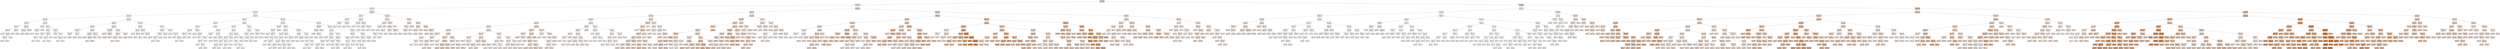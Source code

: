 digraph Tree {
node [shape=box, style="filled", color="black"] ;
0 [label="temp <= -0.018\nmse = 32845.234\nsamples = 8708\nvalue = 192.235", fillcolor="#e581393c"] ;
1 [label="hour <= -0.729\nmse = 18683.017\nsamples = 4230\nvalue = 131.09", fillcolor="#e5813928"] ;
0 -> 1 [labeldistance=2.5, labelangle=45, headlabel="True"] ;
2 [label="hour <= -0.874\nmse = 1215.989\nsamples = 1430\nvalue = 27.16", fillcolor="#e5813908"] ;
1 -> 2 ;
3 [label="workingday <= 0.5\nmse = 701.232\nsamples = 1203\nvalue = 20.485", fillcolor="#e5813906"] ;
2 -> 3 ;
4 [label="temp <= -1.071\nmse = 1156.68\nsamples = 415\nvalue = 34.183", fillcolor="#e581390a"] ;
3 -> 4 ;
5 [label="hour <= -1.307\nmse = 624.068\nsamples = 172\nvalue = 21.953", fillcolor="#e5813906"] ;
4 -> 5 ;
6 [label="season <= 3.0\nmse = 731.066\nsamples = 70\nvalue = 42.186", fillcolor="#e581390d"] ;
5 -> 6 ;
7 [label="year <= 2011.5\nmse = 241.79\nsamples = 48\nvalue = 30.208", fillcolor="#e5813909"] ;
6 -> 7 ;
8 [label="humidity <= 53.0\nmse = 91.646\nsamples = 30\nvalue = 23.567", fillcolor="#e5813907"] ;
7 -> 8 ;
9 [label="mse = 44.556\nsamples = 6\nvalue = 16.333", fillcolor="#e5813905"] ;
8 -> 9 ;
10 [label="hour <= -1.452\nmse = 87.068\nsamples = 24\nvalue = 25.375", fillcolor="#e5813907"] ;
8 -> 10 ;
11 [label="windspeed <= 6.502\nmse = 87.849\nsamples = 15\nvalue = 28.867", fillcolor="#e5813909"] ;
10 -> 11 ;
12 [label="mse = 72.859\nsamples = 8\nvalue = 27.125", fillcolor="#e5813908"] ;
11 -> 12 ;
13 [label="mse = 97.551\nsamples = 7\nvalue = 30.857", fillcolor="#e5813909"] ;
11 -> 13 ;
14 [label="mse = 31.58\nsamples = 9\nvalue = 19.556", fillcolor="#e5813906"] ;
10 -> 14 ;
15 [label="temp <= -1.544\nmse = 295.978\nsamples = 18\nvalue = 41.278", fillcolor="#e581390c"] ;
7 -> 15 ;
16 [label="mse = 132.64\nsamples = 10\nvalue = 32.4", fillcolor="#e581390a"] ;
15 -> 16 ;
17 [label="mse = 278.484\nsamples = 8\nvalue = 52.375", fillcolor="#e5813910"] ;
15 -> 17 ;
18 [label="humidity <= 72.5\nmse = 802.671\nsamples = 22\nvalue = 68.318", fillcolor="#e5813915"] ;
6 -> 18 ;
19 [label="windspeed <= 12.0\nmse = 142.222\nsamples = 15\nvalue = 56.667", fillcolor="#e5813911"] ;
18 -> 19 ;
20 [label="mse = 70.914\nsamples = 9\nvalue = 52.556", fillcolor="#e5813910"] ;
19 -> 20 ;
21 [label="mse = 185.806\nsamples = 6\nvalue = 62.833", fillcolor="#e5813913"] ;
19 -> 21 ;
22 [label="mse = 1303.633\nsamples = 7\nvalue = 93.286", fillcolor="#e581391d"] ;
18 -> 22 ;
23 [label="hour <= -1.163\nmse = 76.927\nsamples = 102\nvalue = 8.069", fillcolor="#e5813902"] ;
5 -> 23 ;
24 [label="year <= 2011.5\nmse = 165.04\nsamples = 25\nvalue = 17.2", fillcolor="#e5813905"] ;
23 -> 24 ;
25 [label="season <= 3.0\nmse = 83.109\nsamples = 16\nvalue = 13.375", fillcolor="#e5813904"] ;
24 -> 25 ;
26 [label="mse = 15.333\nsamples = 9\nvalue = 8.667", fillcolor="#e5813902"] ;
25 -> 26 ;
27 [label="mse = 105.102\nsamples = 7\nvalue = 19.429", fillcolor="#e5813906"] ;
25 -> 27 ;
28 [label="mse = 238.444\nsamples = 9\nvalue = 24.0", fillcolor="#e5813907"] ;
24 -> 28 ;
29 [label="year <= 2011.5\nmse = 12.457\nsamples = 77\nvalue = 5.104", fillcolor="#e5813901"] ;
23 -> 29 ;
30 [label="season <= 1.5\nmse = 8.224\nsamples = 43\nvalue = 4.093", fillcolor="#e5813901"] ;
29 -> 30 ;
31 [label="humidity <= 71.5\nmse = 5.34\nsamples = 20\nvalue = 2.4", fillcolor="#e5813900"] ;
30 -> 31 ;
32 [label="windspeed <= 12.0\nmse = 0.402\nsamples = 13\nvalue = 1.462", fillcolor="#e5813900"] ;
31 -> 32 ;
33 [label="mse = 0.531\nsamples = 7\nvalue = 1.571", fillcolor="#e5813900"] ;
32 -> 33 ;
34 [label="mse = 0.222\nsamples = 6\nvalue = 1.333", fillcolor="#e5813900"] ;
32 -> 34 ;
35 [label="mse = 9.837\nsamples = 7\nvalue = 4.143", fillcolor="#e5813901"] ;
31 -> 35 ;
36 [label="windspeed <= 14.0\nmse = 6.072\nsamples = 23\nvalue = 5.565", fillcolor="#e5813901"] ;
30 -> 36 ;
37 [label="hour <= -1.018\nmse = 4.588\nsamples = 17\nvalue = 6.0", fillcolor="#e5813901"] ;
36 -> 37 ;
38 [label="mse = 7.0\nsamples = 8\nvalue = 6.5", fillcolor="#e5813902"] ;
37 -> 38 ;
39 [label="mse = 2.025\nsamples = 9\nvalue = 5.556", fillcolor="#e5813901"] ;
37 -> 39 ;
40 [label="mse = 8.222\nsamples = 6\nvalue = 4.333", fillcolor="#e5813901"] ;
36 -> 40 ;
41 [label="windspeed <= 19.5\nmse = 14.883\nsamples = 34\nvalue = 6.382", fillcolor="#e5813902"] ;
29 -> 41 ;
42 [label="humidity <= 67.5\nmse = 16.515\nsamples = 26\nvalue = 7.154", fillcolor="#e5813902"] ;
41 -> 42 ;
43 [label="mse = 31.347\nsamples = 7\nvalue = 9.286", fillcolor="#e5813902"] ;
42 -> 43 ;
44 [label="season <= 2.5\nmse = 8.759\nsamples = 19\nvalue = 6.368", fillcolor="#e5813902"] ;
42 -> 44 ;
45 [label="mse = 7.21\nsamples = 10\nvalue = 5.3", fillcolor="#e5813901"] ;
44 -> 45 ;
46 [label="mse = 7.802\nsamples = 9\nvalue = 7.556", fillcolor="#e5813902"] ;
44 -> 46 ;
47 [label="mse = 1.359\nsamples = 8\nvalue = 3.875", fillcolor="#e5813901"] ;
41 -> 47 ;
48 [label="hour <= -1.307\nmse = 1352.875\nsamples = 243\nvalue = 42.84", fillcolor="#e581390d"] ;
4 -> 48 ;
49 [label="season <= 2.5\nmse = 1166.851\nsamples = 137\nvalue = 65.102", fillcolor="#e5813914"] ;
48 -> 49 ;
50 [label="year <= 2011.5\nmse = 643.074\nsamples = 66\nvalue = 50.955", fillcolor="#e581390f"] ;
49 -> 50 ;
51 [label="windspeed <= 10.998\nmse = 351.027\nsamples = 30\nvalue = 37.2", fillcolor="#e581390b"] ;
50 -> 51 ;
52 [label="temp <= -0.439\nmse = 453.444\nsamples = 18\nvalue = 43.0", fillcolor="#e581390d"] ;
51 -> 52 ;
53 [label="mse = 82.2\nsamples = 10\nvalue = 33.0", fillcolor="#e581390a"] ;
52 -> 53 ;
54 [label="mse = 636.25\nsamples = 8\nvalue = 55.5", fillcolor="#e5813911"] ;
52 -> 54 ;
55 [label="humidity <= 81.5\nmse = 71.25\nsamples = 12\nvalue = 28.5", fillcolor="#e5813908"] ;
51 -> 55 ;
56 [label="mse = 24.889\nsamples = 6\nvalue = 34.333", fillcolor="#e581390a"] ;
55 -> 56 ;
57 [label="mse = 49.556\nsamples = 6\nvalue = 22.667", fillcolor="#e5813907"] ;
55 -> 57 ;
58 [label="hour <= -1.452\nmse = 597.41\nsamples = 36\nvalue = 62.417", fillcolor="#e5813913"] ;
50 -> 58 ;
59 [label="temp <= -0.65\nmse = 563.889\nsamples = 24\nvalue = 69.333", fillcolor="#e5813915"] ;
58 -> 59 ;
60 [label="mse = 483.884\nsamples = 11\nvalue = 56.455", fillcolor="#e5813911"] ;
59 -> 60 ;
61 [label="humidity <= 43.0\nmse = 372.485\nsamples = 13\nvalue = 80.231", fillcolor="#e5813919"] ;
59 -> 61 ;
62 [label="mse = 294.122\nsamples = 7\nvalue = 75.143", fillcolor="#e5813917"] ;
61 -> 62 ;
63 [label="mse = 398.472\nsamples = 6\nvalue = 86.167", fillcolor="#e581391a"] ;
61 -> 63 ;
64 [label="windspeed <= 13.001\nmse = 377.41\nsamples = 12\nvalue = 48.583", fillcolor="#e581390f"] ;
58 -> 64 ;
65 [label="mse = 247.0\nsamples = 6\nvalue = 58.0", fillcolor="#e5813912"] ;
64 -> 65 ;
66 [label="mse = 330.472\nsamples = 6\nvalue = 39.167", fillcolor="#e581390c"] ;
64 -> 66 ;
67 [label="hour <= -1.597\nmse = 1294.724\nsamples = 71\nvalue = 78.254", fillcolor="#e5813918"] ;
49 -> 67 ;
68 [label="windspeed <= 6.502\nmse = 1410.982\nsamples = 25\nvalue = 104.24", fillcolor="#e5813920"] ;
67 -> 68 ;
69 [label="mse = 2534.776\nsamples = 7\nvalue = 130.286", fillcolor="#e5813928"] ;
68 -> 69 ;
70 [label="windspeed <= 12.0\nmse = 607.543\nsamples = 18\nvalue = 94.111", fillcolor="#e581391d"] ;
68 -> 70 ;
71 [label="mse = 442.628\nsamples = 11\nvalue = 103.909", fillcolor="#e5813920"] ;
70 -> 71 ;
72 [label="mse = 478.776\nsamples = 7\nvalue = 78.714", fillcolor="#e5813918"] ;
70 -> 72 ;
73 [label="year <= 2011.5\nmse = 665.07\nsamples = 46\nvalue = 64.13", fillcolor="#e5813914"] ;
67 -> 73 ;
74 [label="windspeed <= 18.0\nmse = 499.833\nsamples = 24\nvalue = 55.0", fillcolor="#e5813911"] ;
73 -> 74 ;
75 [label="humidity <= 79.5\nmse = 393.384\nsamples = 17\nvalue = 61.294", fillcolor="#e5813913"] ;
74 -> 75 ;
76 [label="mse = 71.728\nsamples = 9\nvalue = 70.222", fillcolor="#e5813915"] ;
75 -> 76 ;
77 [label="mse = 564.688\nsamples = 8\nvalue = 51.25", fillcolor="#e5813910"] ;
75 -> 77 ;
78 [label="mse = 428.49\nsamples = 7\nvalue = 39.714", fillcolor="#e581390c"] ;
74 -> 78 ;
79 [label="hour <= -1.452\nmse = 655.174\nsamples = 22\nvalue = 74.091", fillcolor="#e5813917"] ;
73 -> 79 ;
80 [label="mse = 681.686\nsamples = 11\nvalue = 85.364", fillcolor="#e581391a"] ;
79 -> 80 ;
81 [label="mse = 374.512\nsamples = 11\nvalue = 62.818", fillcolor="#e5813913"] ;
79 -> 81 ;
82 [label="hour <= -1.163\nmse = 124.816\nsamples = 106\nvalue = 14.066", fillcolor="#e5813904"] ;
48 -> 82 ;
83 [label="year <= 2011.5\nmse = 140.264\nsamples = 44\nvalue = 22.909", fillcolor="#e5813907"] ;
82 -> 83 ;
84 [label="temp <= -0.755\nmse = 118.085\nsamples = 22\nvalue = 19.227", fillcolor="#e5813906"] ;
83 -> 84 ;
85 [label="mse = 44.889\nsamples = 6\nvalue = 10.333", fillcolor="#e5813903"] ;
84 -> 85 ;
86 [label="season <= 2.5\nmse = 104.746\nsamples = 16\nvalue = 22.562", fillcolor="#e5813907"] ;
84 -> 86 ;
87 [label="mse = 89.837\nsamples = 7\nvalue = 16.857", fillcolor="#e5813905"] ;
86 -> 87 ;
88 [label="mse = 71.333\nsamples = 9\nvalue = 27.0", fillcolor="#e5813908"] ;
86 -> 88 ;
89 [label="humidity <= 76.5\nmse = 135.333\nsamples = 22\nvalue = 26.591", fillcolor="#e5813908"] ;
83 -> 89 ;
90 [label="mse = 75.64\nsamples = 10\nvalue = 22.4", fillcolor="#e5813907"] ;
89 -> 90 ;
91 [label="temp <= -0.755\nmse = 158.243\nsamples = 12\nvalue = 30.083", fillcolor="#e5813909"] ;
89 -> 91 ;
92 [label="mse = 218.139\nsamples = 6\nvalue = 31.833", fillcolor="#e581390a"] ;
91 -> 92 ;
93 [label="mse = 92.222\nsamples = 6\nvalue = 28.333", fillcolor="#e5813908"] ;
91 -> 93 ;
94 [label="season <= 3.5\nmse = 18.972\nsamples = 62\nvalue = 7.79", fillcolor="#e5813902"] ;
82 -> 94 ;
95 [label="humidity <= 84.5\nmse = 17.188\nsamples = 36\nvalue = 6.25", fillcolor="#e5813902"] ;
94 -> 95 ;
96 [label="windspeed <= 8.0\nmse = 18.045\nsamples = 21\nvalue = 7.619", fillcolor="#e5813902"] ;
95 -> 96 ;
97 [label="humidity <= 76.5\nmse = 16.306\nsamples = 12\nvalue = 9.167", fillcolor="#e5813902"] ;
96 -> 97 ;
98 [label="mse = 15.556\nsamples = 6\nvalue = 10.667", fillcolor="#e5813903"] ;
97 -> 98 ;
99 [label="mse = 12.556\nsamples = 6\nvalue = 7.667", fillcolor="#e5813902"] ;
97 -> 99 ;
100 [label="mse = 12.914\nsamples = 9\nvalue = 5.556", fillcolor="#e5813901"] ;
96 -> 100 ;
101 [label="temp <= -0.544\nmse = 9.689\nsamples = 15\nvalue = 4.333", fillcolor="#e5813901"] ;
95 -> 101 ;
102 [label="mse = 1.728\nsamples = 9\nvalue = 3.222", fillcolor="#e5813901"] ;
101 -> 102 ;
103 [label="mse = 17.0\nsamples = 6\nvalue = 6.0", fillcolor="#e5813901"] ;
101 -> 103 ;
104 [label="humidity <= 57.5\nmse = 13.609\nsamples = 26\nvalue = 9.923", fillcolor="#e5813903"] ;
94 -> 104 ;
105 [label="mse = 5.139\nsamples = 6\nvalue = 11.833", fillcolor="#e5813903"] ;
104 -> 105 ;
106 [label="humidity <= 78.5\nmse = 14.728\nsamples = 20\nvalue = 9.35", fillcolor="#e5813902"] ;
104 -> 106 ;
107 [label="mse = 6.694\nsamples = 7\nvalue = 7.143", fillcolor="#e5813902"] ;
106 -> 107 ;
108 [label="temp <= -0.597\nmse = 15.018\nsamples = 13\nvalue = 10.538", fillcolor="#e5813903"] ;
106 -> 108 ;
109 [label="mse = 5.551\nsamples = 7\nvalue = 9.143", fillcolor="#e5813902"] ;
108 -> 109 ;
110 [label="mse = 21.139\nsamples = 6\nvalue = 12.167", fillcolor="#e5813903"] ;
108 -> 110 ;
111 [label="season <= 1.5\nmse = 310.499\nsamples = 788\nvalue = 13.27", fillcolor="#e5813904"] ;
3 -> 111 ;
112 [label="hour <= -1.597\nmse = 79.575\nsamples = 321\nvalue = 8.355", fillcolor="#e5813902"] ;
111 -> 112 ;
113 [label="temp <= -0.544\nmse = 146.93\nsamples = 57\nvalue = 18.351", fillcolor="#e5813905"] ;
112 -> 113 ;
114 [label="year <= 2011.5\nmse = 96.854\nsamples = 48\nvalue = 15.75", fillcolor="#e5813904"] ;
113 -> 114 ;
115 [label="temp <= -1.386\nmse = 27.282\nsamples = 23\nvalue = 10.609", fillcolor="#e5813903"] ;
114 -> 115 ;
116 [label="humidity <= 61.5\nmse = 18.222\nsamples = 12\nvalue = 8.667", fillcolor="#e5813902"] ;
115 -> 116 ;
117 [label="mse = 10.222\nsamples = 6\nvalue = 10.333", fillcolor="#e5813903"] ;
116 -> 117 ;
118 [label="mse = 20.667\nsamples = 6\nvalue = 7.0", fillcolor="#e5813902"] ;
116 -> 118 ;
119 [label="mse = 28.562\nsamples = 11\nvalue = 12.727", fillcolor="#e5813904"] ;
115 -> 119 ;
120 [label="windspeed <= 12.0\nmse = 114.17\nsamples = 25\nvalue = 20.48", fillcolor="#e5813906"] ;
114 -> 120 ;
121 [label="mse = 98.81\nsamples = 11\nvalue = 26.909", fillcolor="#e5813908"] ;
120 -> 121 ;
122 [label="temp <= -1.386\nmse = 68.245\nsamples = 14\nvalue = 15.429", fillcolor="#e5813904"] ;
120 -> 122 ;
123 [label="mse = 8.917\nsamples = 6\nvalue = 11.5", fillcolor="#e5813903"] ;
122 -> 123 ;
124 [label="mse = 92.484\nsamples = 8\nvalue = 18.375", fillcolor="#e5813905"] ;
122 -> 124 ;
125 [label="mse = 185.506\nsamples = 9\nvalue = 32.222", fillcolor="#e581390a"] ;
113 -> 125 ;
126 [label="hour <= -1.018\nmse = 38.802\nsamples = 264\nvalue = 6.197", fillcolor="#e5813902"] ;
112 -> 126 ;
127 [label="hour <= -1.452\nmse = 14.806\nsamples = 205\nvalue = 4.361", fillcolor="#e5813901"] ;
126 -> 127 ;
128 [label="year <= 2011.5\nmse = 22.448\nsamples = 63\nvalue = 7.111", fillcolor="#e5813902"] ;
127 -> 128 ;
129 [label="temp <= -0.913\nmse = 9.482\nsamples = 35\nvalue = 5.343", fillcolor="#e5813901"] ;
128 -> 129 ;
130 [label="windspeed <= 17.001\nmse = 4.602\nsamples = 28\nvalue = 4.571", fillcolor="#e5813901"] ;
129 -> 130 ;
131 [label="humidity <= 63.0\nmse = 4.027\nsamples = 21\nvalue = 5.143", fillcolor="#e5813901"] ;
130 -> 131 ;
132 [label="mse = 4.609\nsamples = 8\nvalue = 5.875", fillcolor="#e5813901"] ;
131 -> 132 ;
133 [label="humidity <= 71.5\nmse = 3.136\nsamples = 13\nvalue = 4.692", fillcolor="#e5813901"] ;
131 -> 133 ;
134 [label="mse = 3.139\nsamples = 6\nvalue = 3.833", fillcolor="#e5813901"] ;
133 -> 134 ;
135 [label="mse = 1.959\nsamples = 7\nvalue = 5.429", fillcolor="#e5813901"] ;
133 -> 135 ;
136 [label="mse = 2.408\nsamples = 7\nvalue = 2.857", fillcolor="#e5813900"] ;
130 -> 136 ;
137 [label="mse = 17.102\nsamples = 7\nvalue = 8.429", fillcolor="#e5813902"] ;
129 -> 137 ;
138 [label="temp <= -1.176\nmse = 29.861\nsamples = 28\nvalue = 9.321", fillcolor="#e5813902"] ;
128 -> 138 ;
139 [label="mse = 4.876\nsamples = 11\nvalue = 6.182", fillcolor="#e5813902"] ;
138 -> 139 ;
140 [label="humidity <= 64.0\nmse = 35.522\nsamples = 17\nvalue = 11.353", fillcolor="#e5813903"] ;
138 -> 140 ;
141 [label="mse = 36.099\nsamples = 9\nvalue = 12.889", fillcolor="#e5813904"] ;
140 -> 141 ;
142 [label="mse = 29.234\nsamples = 8\nvalue = 9.625", fillcolor="#e5813903"] ;
140 -> 142 ;
143 [label="temp <= -0.65\nmse = 6.572\nsamples = 142\nvalue = 3.141", fillcolor="#e5813901"] ;
127 -> 143 ;
144 [label="temp <= -1.071\nmse = 2.213\nsamples = 114\nvalue = 2.544", fillcolor="#e5813900"] ;
143 -> 144 ;
145 [label="year <= 2011.5\nmse = 1.651\nsamples = 83\nvalue = 2.289", fillcolor="#e5813900"] ;
144 -> 145 ;
146 [label="temp <= -1.386\nmse = 1.415\nsamples = 48\nvalue = 2.042", fillcolor="#e5813900"] ;
145 -> 146 ;
147 [label="hour <= -1.307\nmse = 0.893\nsamples = 37\nvalue = 1.838", fillcolor="#e5813900"] ;
146 -> 147 ;
148 [label="mse = 0.639\nsamples = 13\nvalue = 2.231", fillcolor="#e5813900"] ;
147 -> 148 ;
149 [label="mse = 0.901\nsamples = 24\nvalue = 1.625", fillcolor="#e5813900"] ;
147 -> 149 ;
150 [label="mse = 2.562\nsamples = 11\nvalue = 2.727", fillcolor="#e5813900"] ;
146 -> 150 ;
151 [label="temp <= -1.281\nmse = 1.776\nsamples = 35\nvalue = 2.629", fillcolor="#e5813900"] ;
145 -> 151 ;
152 [label="temp <= -1.913\nmse = 1.754\nsamples = 25\nvalue = 2.92", fillcolor="#e5813900"] ;
151 -> 152 ;
153 [label="mse = 1.139\nsamples = 6\nvalue = 1.833", fillcolor="#e5813900"] ;
152 -> 153 ;
154 [label="mse = 1.457\nsamples = 19\nvalue = 3.263", fillcolor="#e5813901"] ;
152 -> 154 ;
155 [label="mse = 1.09\nsamples = 10\nvalue = 1.9", fillcolor="#e5813900"] ;
151 -> 155 ;
156 [label="hour <= -1.307\nmse = 3.078\nsamples = 31\nvalue = 3.226", fillcolor="#e5813901"] ;
144 -> 156 ;
157 [label="mse = 4.69\nsamples = 10\nvalue = 4.1", fillcolor="#e5813901"] ;
156 -> 157 ;
158 [label="windspeed <= 12.0\nmse = 1.773\nsamples = 21\nvalue = 2.81", fillcolor="#e5813900"] ;
156 -> 158 ;
159 [label="mse = 0.444\nsamples = 9\nvalue = 2.0", fillcolor="#e5813900"] ;
158 -> 159 ;
160 [label="hour <= -1.163\nmse = 1.91\nsamples = 12\nvalue = 3.417", fillcolor="#e5813901"] ;
158 -> 160 ;
161 [label="mse = 2.667\nsamples = 6\nvalue = 4.0", fillcolor="#e5813901"] ;
160 -> 161 ;
162 [label="mse = 0.472\nsamples = 6\nvalue = 2.833", fillcolor="#e5813900"] ;
160 -> 162 ;
163 [label="hour <= -1.307\nmse = 16.959\nsamples = 28\nvalue = 5.571", fillcolor="#e5813901"] ;
143 -> 163 ;
164 [label="mse = 13.339\nsamples = 11\nvalue = 8.455", fillcolor="#e5813902"] ;
163 -> 164 ;
165 [label="windspeed <= 18.0\nmse = 10.443\nsamples = 17\nvalue = 3.706", fillcolor="#e5813901"] ;
163 -> 165 ;
166 [label="mse = 14.083\nsamples = 11\nvalue = 3.909", fillcolor="#e5813901"] ;
165 -> 166 ;
167 [label="mse = 3.556\nsamples = 6\nvalue = 3.333", fillcolor="#e5813901"] ;
165 -> 167 ;
168 [label="year <= 2011.5\nmse = 69.77\nsamples = 59\nvalue = 12.576", fillcolor="#e5813904"] ;
126 -> 168 ;
169 [label="temp <= -1.386\nmse = 9.713\nsamples = 31\nvalue = 5.645", fillcolor="#e5813901"] ;
168 -> 169 ;
170 [label="windspeed <= 16.0\nmse = 4.793\nsamples = 22\nvalue = 4.545", fillcolor="#e5813901"] ;
169 -> 170 ;
171 [label="temp <= -1.807\nmse = 3.776\nsamples = 14\nvalue = 5.286", fillcolor="#e5813901"] ;
170 -> 171 ;
172 [label="mse = 1.889\nsamples = 6\nvalue = 4.667", fillcolor="#e5813901"] ;
171 -> 172 ;
173 [label="mse = 4.688\nsamples = 8\nvalue = 5.75", fillcolor="#e5813901"] ;
171 -> 173 ;
174 [label="mse = 3.938\nsamples = 8\nvalue = 3.25", fillcolor="#e5813901"] ;
170 -> 174 ;
175 [label="mse = 11.556\nsamples = 9\nvalue = 8.333", fillcolor="#e5813902"] ;
169 -> 175 ;
176 [label="temp <= -0.65\nmse = 24.188\nsamples = 28\nvalue = 20.25", fillcolor="#e5813906"] ;
168 -> 176 ;
177 [label="windspeed <= 10.0\nmse = 14.68\nsamples = 21\nvalue = 18.714", fillcolor="#e5813905"] ;
176 -> 177 ;
178 [label="mse = 14.49\nsamples = 10\nvalue = 20.1", fillcolor="#e5813906"] ;
177 -> 178 ;
179 [label="mse = 11.521\nsamples = 11\nvalue = 17.455", fillcolor="#e5813905"] ;
177 -> 179 ;
180 [label="mse = 24.408\nsamples = 7\nvalue = 24.857", fillcolor="#e5813907"] ;
176 -> 180 ;
181 [label="year <= 2011.5\nmse = 441.209\nsamples = 467\nvalue = 16.649", fillcolor="#e5813905"] ;
111 -> 181 ;
182 [label="hour <= -1.597\nmse = 286.549\nsamples = 225\nvalue = 13.142", fillcolor="#e5813904"] ;
181 -> 182 ;
183 [label="temp <= -0.334\nmse = 827.908\nsamples = 33\nvalue = 32.97", fillcolor="#e581390a"] ;
182 -> 183 ;
184 [label="temp <= -0.965\nmse = 120.876\nsamples = 22\nvalue = 24.182", fillcolor="#e5813907"] ;
183 -> 184 ;
185 [label="mse = 59.556\nsamples = 9\nvalue = 20.0", fillcolor="#e5813906"] ;
184 -> 185 ;
186 [label="humidity <= 84.5\nmse = 142.84\nsamples = 13\nvalue = 27.077", fillcolor="#e5813908"] ;
184 -> 186 ;
187 [label="mse = 119.556\nsamples = 6\nvalue = 36.667", fillcolor="#e581390b"] ;
186 -> 187 ;
188 [label="mse = 16.408\nsamples = 7\nvalue = 18.857", fillcolor="#e5813905"] ;
186 -> 188 ;
189 [label="mse = 1778.612\nsamples = 11\nvalue = 50.545", fillcolor="#e581390f"] ;
183 -> 189 ;
190 [label="temp <= -0.439\nmse = 114.32\nsamples = 192\nvalue = 9.734", fillcolor="#e5813903"] ;
182 -> 190 ;
191 [label="hour <= -1.018\nmse = 52.833\nsamples = 130\nvalue = 8.462", fillcolor="#e5813902"] ;
190 -> 191 ;
192 [label="hour <= -1.452\nmse = 14.066\nsamples = 104\nvalue = 5.673", fillcolor="#e5813901"] ;
191 -> 192 ;
193 [label="season <= 3.0\nmse = 15.107\nsamples = 21\nvalue = 9.19", fillcolor="#e5813902"] ;
192 -> 193 ;
194 [label="mse = 15.347\nsamples = 7\nvalue = 6.714", fillcolor="#e5813902"] ;
193 -> 194 ;
195 [label="temp <= -0.965\nmse = 10.388\nsamples = 14\nvalue = 10.429", fillcolor="#e5813903"] ;
193 -> 195 ;
196 [label="mse = 8.694\nsamples = 7\nvalue = 9.143", fillcolor="#e5813902"] ;
195 -> 196 ;
197 [label="mse = 8.776\nsamples = 7\nvalue = 11.714", fillcolor="#e5813903"] ;
195 -> 197 ;
198 [label="hour <= -1.307\nmse = 9.881\nsamples = 83\nvalue = 4.783", fillcolor="#e5813901"] ;
192 -> 198 ;
199 [label="humidity <= 78.0\nmse = 14.423\nsamples = 30\nvalue = 5.9", fillcolor="#e5813901"] ;
198 -> 199 ;
200 [label="temp <= -0.86\nmse = 15.571\nsamples = 18\nvalue = 7.389", fillcolor="#e5813902"] ;
199 -> 200 ;
201 [label="mse = 10.444\nsamples = 9\nvalue = 7.0", fillcolor="#e5813902"] ;
200 -> 201 ;
202 [label="mse = 20.395\nsamples = 9\nvalue = 7.778", fillcolor="#e5813902"] ;
200 -> 202 ;
203 [label="mse = 4.389\nsamples = 12\nvalue = 3.667", fillcolor="#e5813901"] ;
199 -> 203 ;
204 [label="temp <= -0.86\nmse = 6.204\nsamples = 53\nvalue = 4.151", fillcolor="#e5813901"] ;
198 -> 204 ;
205 [label="temp <= -1.123\nmse = 2.766\nsamples = 29\nvalue = 3.31", fillcolor="#e5813901"] ;
204 -> 205 ;
206 [label="mse = 2.498\nsamples = 17\nvalue = 2.824", fillcolor="#e5813900"] ;
205 -> 206 ;
207 [label="mse = 2.333\nsamples = 12\nvalue = 4.0", fillcolor="#e5813901"] ;
205 -> 207 ;
208 [label="season <= 3.5\nmse = 8.472\nsamples = 24\nvalue = 5.167", fillcolor="#e5813901"] ;
204 -> 208 ;
209 [label="mse = 8.438\nsamples = 13\nvalue = 3.846", fillcolor="#e5813901"] ;
208 -> 209 ;
210 [label="mse = 4.017\nsamples = 11\nvalue = 6.727", fillcolor="#e5813902"] ;
208 -> 210 ;
211 [label="season <= 2.5\nmse = 52.391\nsamples = 26\nvalue = 19.615", fillcolor="#e5813906"] ;
191 -> 211 ;
212 [label="mse = 39.29\nsamples = 10\nvalue = 13.1", fillcolor="#e5813904"] ;
211 -> 212 ;
213 [label="temp <= -1.123\nmse = 17.465\nsamples = 16\nvalue = 23.688", fillcolor="#e5813907"] ;
211 -> 213 ;
214 [label="mse = 19.806\nsamples = 6\nvalue = 21.167", fillcolor="#e5813906"] ;
213 -> 214 ;
215 [label="mse = 9.96\nsamples = 10\nvalue = 25.2", fillcolor="#e5813907"] ;
213 -> 215 ;
216 [label="humidity <= 79.5\nmse = 232.725\nsamples = 62\nvalue = 12.403", fillcolor="#e5813903"] ;
190 -> 216 ;
217 [label="hour <= -1.452\nmse = 438.582\nsamples = 25\nvalue = 17.24", fillcolor="#e5813905"] ;
216 -> 217 ;
218 [label="mse = 1233.347\nsamples = 7\nvalue = 28.714", fillcolor="#e5813909"] ;
217 -> 218 ;
219 [label="hour <= -1.018\nmse = 58.395\nsamples = 18\nvalue = 12.778", fillcolor="#e5813904"] ;
217 -> 219 ;
220 [label="mse = 24.222\nsamples = 12\nvalue = 8.333", fillcolor="#e5813902"] ;
219 -> 220 ;
221 [label="mse = 8.222\nsamples = 6\nvalue = 21.667", fillcolor="#e5813906"] ;
219 -> 221 ;
222 [label="hour <= -1.018\nmse = 67.144\nsamples = 37\nvalue = 9.135", fillcolor="#e5813902"] ;
216 -> 222 ;
223 [label="hour <= -1.452\nmse = 17.599\nsamples = 27\nvalue = 5.741", fillcolor="#e5813901"] ;
222 -> 223 ;
224 [label="mse = 25.0\nsamples = 6\nvalue = 11.0", fillcolor="#e5813903"] ;
223 -> 224 ;
225 [label="hour <= -1.163\nmse = 5.324\nsamples = 21\nvalue = 4.238", fillcolor="#e5813901"] ;
223 -> 225 ;
226 [label="windspeed <= 10.0\nmse = 5.633\nsamples = 13\nvalue = 4.538", fillcolor="#e5813901"] ;
225 -> 226 ;
227 [label="mse = 6.531\nsamples = 7\nvalue = 5.429", fillcolor="#e5813901"] ;
226 -> 227 ;
228 [label="mse = 2.583\nsamples = 6\nvalue = 3.5", fillcolor="#e5813901"] ;
226 -> 228 ;
229 [label="mse = 4.438\nsamples = 8\nvalue = 3.75", fillcolor="#e5813901"] ;
225 -> 229 ;
230 [label="mse = 85.81\nsamples = 10\nvalue = 18.3", fillcolor="#e5813905"] ;
222 -> 230 ;
231 [label="hour <= -1.597\nmse = 562.942\nsamples = 242\nvalue = 19.909", fillcolor="#e5813906"] ;
181 -> 231 ;
232 [label="windspeed <= 16.0\nmse = 1829.925\nsamples = 37\nvalue = 46.514", fillcolor="#e581390e"] ;
231 -> 232 ;
233 [label="season <= 3.0\nmse = 316.106\nsamples = 28\nvalue = 40.464", fillcolor="#e581390c"] ;
232 -> 233 ;
234 [label="mse = 564.204\nsamples = 7\nvalue = 47.286", fillcolor="#e581390e"] ;
233 -> 234 ;
235 [label="windspeed <= 8.0\nmse = 212.726\nsamples = 21\nvalue = 38.19", fillcolor="#e581390b"] ;
233 -> 235 ;
236 [label="mse = 174.727\nsamples = 11\nvalue = 44.0", fillcolor="#e581390d"] ;
235 -> 236 ;
237 [label="mse = 176.56\nsamples = 10\nvalue = 31.8", fillcolor="#e5813909"] ;
235 -> 237 ;
238 [label="mse = 6071.556\nsamples = 9\nvalue = 65.333", fillcolor="#e5813914"] ;
232 -> 238 ;
239 [label="hour <= -1.018\nmse = 183.462\nsamples = 205\nvalue = 15.107", fillcolor="#e5813904"] ;
231 -> 239 ;
240 [label="hour <= -1.452\nmse = 123.645\nsamples = 162\nvalue = 10.722", fillcolor="#e5813903"] ;
239 -> 240 ;
241 [label="temp <= -1.071\nmse = 220.694\nsamples = 40\nvalue = 19.575", fillcolor="#e5813906"] ;
240 -> 241 ;
242 [label="mse = 607.188\nsamples = 8\nvalue = 28.75", fillcolor="#e5813909"] ;
241 -> 242 ;
243 [label="windspeed <= 14.0\nmse = 97.765\nsamples = 32\nvalue = 17.281", fillcolor="#e5813905"] ;
241 -> 243 ;
244 [label="humidity <= 76.0\nmse = 113.357\nsamples = 22\nvalue = 19.773", fillcolor="#e5813906"] ;
243 -> 244 ;
245 [label="humidity <= 63.5\nmse = 135.076\nsamples = 12\nvalue = 24.083", fillcolor="#e5813907"] ;
244 -> 245 ;
246 [label="mse = 200.139\nsamples = 6\nvalue = 24.833", fillcolor="#e5813907"] ;
245 -> 246 ;
247 [label="mse = 68.889\nsamples = 6\nvalue = 23.333", fillcolor="#e5813907"] ;
245 -> 247 ;
248 [label="mse = 38.24\nsamples = 10\nvalue = 14.6", fillcolor="#e5813904"] ;
244 -> 248 ;
249 [label="mse = 19.76\nsamples = 10\nvalue = 11.8", fillcolor="#e5813903"] ;
243 -> 249 ;
250 [label="hour <= -1.307\nmse = 57.705\nsamples = 122\nvalue = 7.82", fillcolor="#e5813902"] ;
240 -> 250 ;
251 [label="humidity <= 58.5\nmse = 136.209\nsamples = 40\nvalue = 10.875", fillcolor="#e5813903"] ;
250 -> 251 ;
252 [label="season <= 3.0\nmse = 358.917\nsamples = 12\nvalue = 15.5", fillcolor="#e5813904"] ;
251 -> 252 ;
253 [label="mse = 90.333\nsamples = 6\nvalue = 11.0", fillcolor="#e5813903"] ;
252 -> 253 ;
254 [label="mse = 587.0\nsamples = 6\nvalue = 20.0", fillcolor="#e5813906"] ;
252 -> 254 ;
255 [label="windspeed <= 14.0\nmse = 27.667\nsamples = 28\nvalue = 8.893", fillcolor="#e5813902"] ;
251 -> 255 ;
256 [label="humidity <= 76.5\nmse = 29.38\nsamples = 22\nvalue = 9.727", fillcolor="#e5813903"] ;
255 -> 256 ;
257 [label="mse = 31.207\nsamples = 13\nvalue = 11.154", fillcolor="#e5813903"] ;
256 -> 257 ;
258 [label="mse = 19.556\nsamples = 9\nvalue = 7.667", fillcolor="#e5813902"] ;
256 -> 258 ;
259 [label="mse = 9.472\nsamples = 6\nvalue = 5.833", fillcolor="#e5813901"] ;
255 -> 259 ;
260 [label="season <= 2.5\nmse = 12.635\nsamples = 82\nvalue = 6.329", fillcolor="#e5813902"] ;
250 -> 260 ;
261 [label="temp <= -0.229\nmse = 14.11\nsamples = 27\nvalue = 4.963", fillcolor="#e5813901"] ;
260 -> 261 ;
262 [label="temp <= -0.755\nmse = 6.139\nsamples = 18\nvalue = 3.833", fillcolor="#e5813901"] ;
261 -> 262 ;
263 [label="mse = 11.265\nsamples = 7\nvalue = 4.857", fillcolor="#e5813901"] ;
262 -> 263 ;
264 [label="mse = 1.785\nsamples = 11\nvalue = 3.182", fillcolor="#e5813901"] ;
262 -> 264 ;
265 [label="mse = 22.395\nsamples = 9\nvalue = 7.222", fillcolor="#e5813902"] ;
261 -> 265 ;
266 [label="humidity <= 54.0\nmse = 10.545\nsamples = 55\nvalue = 7.0", fillcolor="#e5813902"] ;
260 -> 266 ;
267 [label="mse = 6.917\nsamples = 6\nvalue = 11.5", fillcolor="#e5813903"] ;
266 -> 267 ;
268 [label="hour <= -1.163\nmse = 8.207\nsamples = 49\nvalue = 6.449", fillcolor="#e5813902"] ;
266 -> 268 ;
269 [label="mse = 10.09\nsamples = 25\nvalue = 5.48", fillcolor="#e5813901"] ;
268 -> 269 ;
270 [label="mse = 4.248\nsamples = 24\nvalue = 7.458", fillcolor="#e5813902"] ;
268 -> 270 ;
271 [label="windspeed <= 6.502\nmse = 63.443\nsamples = 43\nvalue = 31.628", fillcolor="#e5813909"] ;
239 -> 271 ;
272 [label="temp <= -0.334\nmse = 32.379\nsamples = 13\nvalue = 35.923", fillcolor="#e581390b"] ;
271 -> 272 ;
273 [label="mse = 26.122\nsamples = 7\nvalue = 32.857", fillcolor="#e581390a"] ;
272 -> 273 ;
274 [label="mse = 15.917\nsamples = 6\nvalue = 39.5", fillcolor="#e581390c"] ;
272 -> 274 ;
275 [label="season <= 3.0\nmse = 65.446\nsamples = 30\nvalue = 29.767", fillcolor="#e5813909"] ;
271 -> 275 ;
276 [label="windspeed <= 14.0\nmse = 22.495\nsamples = 14\nvalue = 26.071", fillcolor="#e5813908"] ;
275 -> 276 ;
277 [label="mse = 26.359\nsamples = 8\nvalue = 27.875", fillcolor="#e5813908"] ;
276 -> 277 ;
278 [label="mse = 7.222\nsamples = 6\nvalue = 23.667", fillcolor="#e5813907"] ;
276 -> 278 ;
279 [label="humidity <= 68.0\nmse = 80.625\nsamples = 16\nvalue = 33.0", fillcolor="#e581390a"] ;
275 -> 279 ;
280 [label="mse = 60.56\nsamples = 10\nvalue = 35.8", fillcolor="#e581390b"] ;
279 -> 280 ;
281 [label="mse = 79.222\nsamples = 6\nvalue = 28.333", fillcolor="#e5813908"] ;
279 -> 281 ;
282 [label="workingday <= 0.5\nmse = 2456.257\nsamples = 227\nvalue = 62.537", fillcolor="#e5813913"] ;
2 -> 282 ;
283 [label="season <= 1.5\nmse = 184.568\nsamples = 81\nvalue = 15.444", fillcolor="#e5813904"] ;
282 -> 283 ;
284 [label="year <= 2011.5\nmse = 32.407\nsamples = 29\nvalue = 6.276", fillcolor="#e5813902"] ;
283 -> 284 ;
285 [label="windspeed <= 14.0\nmse = 6.249\nsamples = 13\nvalue = 3.462", fillcolor="#e5813901"] ;
284 -> 285 ;
286 [label="mse = 2.472\nsamples = 6\nvalue = 2.833", fillcolor="#e5813900"] ;
285 -> 286 ;
287 [label="mse = 8.857\nsamples = 7\nvalue = 4.0", fillcolor="#e5813901"] ;
285 -> 287 ;
288 [label="humidity <= 53.0\nmse = 41.996\nsamples = 16\nvalue = 8.562", fillcolor="#e5813902"] ;
284 -> 288 ;
289 [label="mse = 12.222\nsamples = 6\nvalue = 5.667", fillcolor="#e5813901"] ;
288 -> 289 ;
290 [label="mse = 51.81\nsamples = 10\nvalue = 10.3", fillcolor="#e5813903"] ;
288 -> 290 ;
291 [label="temp <= -1.176\nmse = 196.401\nsamples = 52\nvalue = 20.558", fillcolor="#e5813906"] ;
283 -> 291 ;
292 [label="windspeed <= 8.0\nmse = 41.689\nsamples = 15\nvalue = 13.333", fillcolor="#e5813904"] ;
291 -> 292 ;
293 [label="mse = 12.484\nsamples = 8\nvalue = 11.375", fillcolor="#e5813903"] ;
292 -> 293 ;
294 [label="mse = 65.673\nsamples = 7\nvalue = 15.571", fillcolor="#e5813904"] ;
292 -> 294 ;
295 [label="year <= 2011.5\nmse = 229.385\nsamples = 37\nvalue = 23.486", fillcolor="#e5813907"] ;
291 -> 295 ;
296 [label="season <= 3.5\nmse = 165.717\nsamples = 19\nvalue = 20.421", fillcolor="#e5813906"] ;
295 -> 296 ;
297 [label="mse = 165.76\nsamples = 10\nvalue = 16.8", fillcolor="#e5813905"] ;
296 -> 297 ;
298 [label="mse = 134.914\nsamples = 9\nvalue = 24.444", fillcolor="#e5813907"] ;
296 -> 298 ;
299 [label="windspeed <= 8.0\nmse = 276.201\nsamples = 18\nvalue = 26.722", fillcolor="#e5813908"] ;
295 -> 299 ;
300 [label="mse = 435.24\nsamples = 10\nvalue = 31.4", fillcolor="#e5813909"] ;
299 -> 300 ;
301 [label="mse = 15.859\nsamples = 8\nvalue = 20.875", fillcolor="#e5813906"] ;
299 -> 301 ;
302 [label="year <= 2011.5\nmse = 1803.565\nsamples = 146\nvalue = 88.664", fillcolor="#e581391b"] ;
282 -> 302 ;
303 [label="temp <= -1.123\nmse = 970.755\nsamples = 71\nvalue = 60.549", fillcolor="#e5813912"] ;
302 -> 303 ;
304 [label="season <= 3.0\nmse = 415.901\nsamples = 33\nvalue = 43.091", fillcolor="#e581390d"] ;
303 -> 304 ;
305 [label="temp <= -1.913\nmse = 79.581\nsamples = 26\nvalue = 33.731", fillcolor="#e581390a"] ;
304 -> 305 ;
306 [label="mse = 62.472\nsamples = 6\nvalue = 28.167", fillcolor="#e5813908"] ;
305 -> 306 ;
307 [label="temp <= -1.386\nmse = 72.64\nsamples = 20\nvalue = 35.4", fillcolor="#e581390b"] ;
305 -> 307 ;
308 [label="windspeed <= 16.0\nmse = 48.714\nsamples = 14\nvalue = 34.0", fillcolor="#e581390a"] ;
307 -> 308 ;
309 [label="mse = 51.5\nsamples = 8\nvalue = 32.0", fillcolor="#e581390a"] ;
308 -> 309 ;
310 [label="mse = 32.556\nsamples = 6\nvalue = 36.667", fillcolor="#e581390b"] ;
308 -> 310 ;
311 [label="mse = 113.222\nsamples = 6\nvalue = 38.667", fillcolor="#e581390c"] ;
307 -> 311 ;
312 [label="mse = 130.98\nsamples = 7\nvalue = 77.857", fillcolor="#e5813918"] ;
304 -> 312 ;
313 [label="windspeed <= 18.0\nmse = 958.048\nsamples = 38\nvalue = 75.711", fillcolor="#e5813917"] ;
303 -> 313 ;
314 [label="season <= 2.5\nmse = 598.418\nsamples = 31\nvalue = 84.968", fillcolor="#e581391a"] ;
313 -> 314 ;
315 [label="temp <= -0.439\nmse = 646.571\nsamples = 14\nvalue = 71.0", fillcolor="#e5813916"] ;
314 -> 315 ;
316 [label="mse = 402.122\nsamples = 7\nvalue = 57.857", fillcolor="#e5813912"] ;
315 -> 316 ;
317 [label="mse = 545.551\nsamples = 7\nvalue = 84.143", fillcolor="#e581391a"] ;
315 -> 317 ;
318 [label="windspeed <= 6.502\nmse = 265.779\nsamples = 17\nvalue = 96.471", fillcolor="#e581391e"] ;
314 -> 318 ;
319 [label="mse = 261.0\nsamples = 8\nvalue = 86.5", fillcolor="#e581391b"] ;
318 -> 319 ;
320 [label="mse = 103.111\nsamples = 9\nvalue = 105.333", fillcolor="#e5813920"] ;
318 -> 320 ;
321 [label="mse = 490.49\nsamples = 7\nvalue = 34.714", fillcolor="#e581390a"] ;
313 -> 321 ;
322 [label="season <= 1.5\nmse = 1135.268\nsamples = 75\nvalue = 115.28", fillcolor="#e5813924"] ;
302 -> 322 ;
323 [label="temp <= -0.597\nmse = 230.628\nsamples = 29\nvalue = 86.69", fillcolor="#e581391b"] ;
322 -> 323 ;
324 [label="humidity <= 71.5\nmse = 143.341\nsamples = 22\nvalue = 82.5", fillcolor="#e5813919"] ;
323 -> 324 ;
325 [label="humidity <= 59.5\nmse = 106.25\nsamples = 12\nvalue = 89.5", fillcolor="#e581391b"] ;
324 -> 325 ;
326 [label="mse = 124.583\nsamples = 6\nvalue = 85.5", fillcolor="#e581391a"] ;
325 -> 326 ;
327 [label="mse = 55.917\nsamples = 6\nvalue = 93.5", fillcolor="#e581391d"] ;
325 -> 327 ;
328 [label="mse = 58.49\nsamples = 10\nvalue = 74.1", fillcolor="#e5813917"] ;
324 -> 328 ;
329 [label="mse = 276.408\nsamples = 7\nvalue = 99.857", fillcolor="#e581391f"] ;
323 -> 329 ;
330 [label="temp <= -0.65\nmse = 865.386\nsamples = 46\nvalue = 133.304", fillcolor="#e5813929"] ;
322 -> 330 ;
331 [label="temp <= -0.86\nmse = 527.418\nsamples = 27\nvalue = 118.63", fillcolor="#e5813925"] ;
330 -> 331 ;
332 [label="humidity <= 56.5\nmse = 524.125\nsamples = 17\nvalue = 111.412", fillcolor="#e5813922"] ;
331 -> 332 ;
333 [label="mse = 104.139\nsamples = 6\nvalue = 120.833", fillcolor="#e5813925"] ;
332 -> 333 ;
334 [label="mse = 678.38\nsamples = 11\nvalue = 106.273", fillcolor="#e5813921"] ;
332 -> 334 ;
335 [label="mse = 293.89\nsamples = 10\nvalue = 130.9", fillcolor="#e5813928"] ;
331 -> 335 ;
336 [label="temp <= -0.334\nmse = 604.765\nsamples = 19\nvalue = 154.158", fillcolor="#e5813930"] ;
330 -> 336 ;
337 [label="mse = 477.959\nsamples = 7\nvalue = 142.429", fillcolor="#e581392c"] ;
336 -> 337 ;
338 [label="windspeed <= 8.0\nmse = 551.667\nsamples = 12\nvalue = 161.0", fillcolor="#e5813932"] ;
336 -> 338 ;
339 [label="mse = 454.0\nsamples = 6\nvalue = 169.0", fillcolor="#e5813934"] ;
338 -> 339 ;
340 [label="mse = 521.333\nsamples = 6\nvalue = 153.0", fillcolor="#e581392f"] ;
338 -> 340 ;
341 [label="year <= 2011.5\nmse = 19269.868\nsamples = 2800\nvalue = 184.169", fillcolor="#e5813939"] ;
1 -> 341 ;
342 [label="season <= 2.5\nmse = 9298.453\nsamples = 1441\nvalue = 130.795", fillcolor="#e5813928"] ;
341 -> 342 ;
343 [label="temp <= -0.439\nmse = 5207.94\nsamples = 938\nvalue = 102.287", fillcolor="#e581391f"] ;
342 -> 343 ;
344 [label="hour <= 1.151\nmse = 3525.498\nsamples = 747\nvalue = 89.573", fillcolor="#e581391c"] ;
343 -> 344 ;
345 [label="hour <= 0.717\nmse = 3781.284\nsamples = 562\nvalue = 102.569", fillcolor="#e5813920"] ;
344 -> 345 ;
346 [label="hour <= -0.295\nmse = 3321.03\nsamples = 441\nvalue = 93.163", fillcolor="#e581391d"] ;
345 -> 346 ;
347 [label="hour <= -0.584\nmse = 6103.612\nsamples = 162\nvalue = 111.259", fillcolor="#e5813922"] ;
346 -> 347 ;
348 [label="workingday <= 0.5\nmse = 3405.659\nsamples = 57\nvalue = 77.246", fillcolor="#e5813918"] ;
347 -> 348 ;
349 [label="temp <= -1.071\nmse = 1009.219\nsamples = 19\nvalue = 18.789", fillcolor="#e5813905"] ;
348 -> 349 ;
350 [label="humidity <= 67.5\nmse = 36.688\nsamples = 12\nvalue = 9.25", fillcolor="#e5813902"] ;
349 -> 350 ;
351 [label="mse = 13.139\nsamples = 6\nvalue = 7.167", fillcolor="#e5813902"] ;
350 -> 351 ;
352 [label="mse = 51.556\nsamples = 6\nvalue = 11.333", fillcolor="#e5813903"] ;
350 -> 352 ;
353 [label="mse = 2252.98\nsamples = 7\nvalue = 35.143", fillcolor="#e581390b"] ;
349 -> 353 ;
354 [label="season <= 1.5\nmse = 2041.039\nsamples = 38\nvalue = 106.474", fillcolor="#e5813921"] ;
348 -> 354 ;
355 [label="temp <= -1.702\nmse = 599.132\nsamples = 29\nvalue = 94.379", fillcolor="#e581391d"] ;
354 -> 355 ;
356 [label="mse = 225.667\nsamples = 12\nvalue = 84.0", fillcolor="#e581391a"] ;
355 -> 356 ;
357 [label="windspeed <= 12.0\nmse = 733.031\nsamples = 17\nvalue = 101.706", fillcolor="#e581391f"] ;
355 -> 357 ;
358 [label="mse = 448.984\nsamples = 8\nvalue = 115.375", fillcolor="#e5813924"] ;
357 -> 358 ;
359 [label="mse = 671.802\nsamples = 9\nvalue = 89.556", fillcolor="#e581391c"] ;
357 -> 359 ;
360 [label="mse = 4697.136\nsamples = 9\nvalue = 145.444", fillcolor="#e581392d"] ;
354 -> 360 ;
361 [label="hour <= -0.44\nmse = 6599.228\nsamples = 105\nvalue = 129.724", fillcolor="#e5813928"] ;
347 -> 361 ;
362 [label="workingday <= 0.5\nmse = 9707.115\nsamples = 52\nvalue = 155.0", fillcolor="#e5813930"] ;
361 -> 362 ;
363 [label="temp <= -1.281\nmse = 308.879\nsamples = 17\nvalue = 31.941", fillcolor="#e581390a"] ;
362 -> 363 ;
364 [label="mse = 49.984\nsamples = 8\nvalue = 17.375", fillcolor="#e5813905"] ;
363 -> 364 ;
365 [label="mse = 182.765\nsamples = 9\nvalue = 44.889", fillcolor="#e581390e"] ;
363 -> 365 ;
366 [label="windspeed <= 18.0\nmse = 3343.948\nsamples = 35\nvalue = 214.771", fillcolor="#e5813943"] ;
362 -> 366 ;
367 [label="temp <= -1.334\nmse = 2265.702\nsamples = 22\nvalue = 231.545", fillcolor="#e5813948"] ;
366 -> 367 ;
368 [label="mse = 858.083\nsamples = 11\nvalue = 204.091", fillcolor="#e581393f"] ;
367 -> 368 ;
369 [label="mse = 2165.818\nsamples = 11\nvalue = 259.0", fillcolor="#e5813950"] ;
367 -> 369 ;
370 [label="temp <= -1.439\nmse = 3886.698\nsamples = 13\nvalue = 186.385", fillcolor="#e581393a"] ;
366 -> 370 ;
371 [label="mse = 567.061\nsamples = 7\nvalue = 198.286", fillcolor="#e581393d"] ;
370 -> 371 ;
372 [label="mse = 7401.583\nsamples = 6\nvalue = 172.5", fillcolor="#e5813935"] ;
370 -> 372 ;
373 [label="humidity <= 90.0\nmse = 2308.145\nsamples = 53\nvalue = 104.925", fillcolor="#e5813920"] ;
361 -> 373 ;
374 [label="workingday <= 0.5\nmse = 2057.793\nsamples = 43\nvalue = 112.791", fillcolor="#e5813923"] ;
373 -> 374 ;
375 [label="mse = 1313.884\nsamples = 11\nvalue = 64.545", fillcolor="#e5813914"] ;
374 -> 375 ;
376 [label="temp <= -1.281\nmse = 1238.359\nsamples = 32\nvalue = 129.375", fillcolor="#e5813928"] ;
374 -> 376 ;
377 [label="mse = 352.316\nsamples = 19\nvalue = 121.0", fillcolor="#e5813925"] ;
376 -> 377 ;
378 [label="mse = 2281.006\nsamples = 13\nvalue = 141.615", fillcolor="#e581392c"] ;
376 -> 378 ;
379 [label="mse = 1974.49\nsamples = 10\nvalue = 71.1", fillcolor="#e5813916"] ;
373 -> 379 ;
380 [label="workingday <= 0.5\nmse = 1404.792\nsamples = 279\nvalue = 82.656", fillcolor="#e5813919"] ;
346 -> 380 ;
381 [label="temp <= -1.281\nmse = 2146.848\nsamples = 82\nvalue = 113.134", fillcolor="#e5813923"] ;
380 -> 381 ;
382 [label="hour <= -0.006\nmse = 271.543\nsamples = 29\nvalue = 76.207", fillcolor="#e5813917"] ;
381 -> 382 ;
383 [label="mse = 213.653\nsamples = 11\nvalue = 64.727", fillcolor="#e5813914"] ;
382 -> 383 ;
384 [label="windspeed <= 13.001\nmse = 177.173\nsamples = 18\nvalue = 83.222", fillcolor="#e581391a"] ;
382 -> 384 ;
385 [label="mse = 195.859\nsamples = 8\nvalue = 75.875", fillcolor="#e5813917"] ;
384 -> 385 ;
386 [label="mse = 84.49\nsamples = 10\nvalue = 89.1", fillcolor="#e581391b"] ;
384 -> 386 ;
387 [label="season <= 1.5\nmse = 2018.564\nsamples = 53\nvalue = 133.34", fillcolor="#e5813929"] ;
381 -> 387 ;
388 [label="humidity <= 59.5\nmse = 1610.884\nsamples = 41\nvalue = 120.512", fillcolor="#e5813925"] ;
387 -> 388 ;
389 [label="temp <= -0.86\nmse = 707.477\nsamples = 29\nvalue = 138.379", fillcolor="#e581392b"] ;
388 -> 389 ;
390 [label="mse = 164.91\nsamples = 12\nvalue = 113.417", fillcolor="#e5813923"] ;
389 -> 390 ;
391 [label="mse = 340.118\nsamples = 17\nvalue = 156.0", fillcolor="#e5813930"] ;
389 -> 391 ;
392 [label="mse = 1158.222\nsamples = 12\nvalue = 77.333", fillcolor="#e5813918"] ;
388 -> 392 ;
393 [label="hour <= 0.066\nmse = 928.472\nsamples = 12\nvalue = 177.167", fillcolor="#e5813937"] ;
387 -> 393 ;
394 [label="mse = 722.806\nsamples = 6\nvalue = 163.167", fillcolor="#e5813932"] ;
393 -> 394 ;
395 [label="mse = 742.139\nsamples = 6\nvalue = 191.167", fillcolor="#e581393b"] ;
393 -> 395 ;
396 [label="temp <= -1.386\nmse = 548.314\nsamples = 197\nvalue = 69.97", fillcolor="#e5813915"] ;
380 -> 396 ;
397 [label="hour <= 0.572\nmse = 204.817\nsamples = 70\nvalue = 55.2", fillcolor="#e5813911"] ;
396 -> 397 ;
398 [label="temp <= -1.492\nmse = 168.944\nsamples = 64\nvalue = 53.156", fillcolor="#e5813910"] ;
397 -> 398 ;
399 [label="humidity <= 45.5\nmse = 145.785\nsamples = 44\nvalue = 49.818", fillcolor="#e581390f"] ;
398 -> 399 ;
400 [label="mse = 82.66\nsamples = 24\nvalue = 54.917", fillcolor="#e5813911"] ;
399 -> 400 ;
401 [label="mse = 152.91\nsamples = 20\nvalue = 43.7", fillcolor="#e581390d"] ;
399 -> 401 ;
402 [label="humidity <= 42.5\nmse = 141.45\nsamples = 20\nvalue = 60.5", fillcolor="#e5813912"] ;
398 -> 402 ;
403 [label="mse = 128.0\nsamples = 9\nvalue = 64.333", fillcolor="#e5813914"] ;
402 -> 403 ;
404 [label="mse = 130.595\nsamples = 11\nvalue = 57.364", fillcolor="#e5813911"] ;
402 -> 404 ;
405 [label="mse = 67.667\nsamples = 6\nvalue = 77.0", fillcolor="#e5813918"] ;
397 -> 405 ;
406 [label="humidity <= 78.5\nmse = 551.137\nsamples = 127\nvalue = 78.11", fillcolor="#e5813918"] ;
396 -> 406 ;
407 [label="hour <= 0.572\nmse = 445.749\nsamples = 112\nvalue = 81.902", fillcolor="#e5813919"] ;
406 -> 407 ;
408 [label="hour <= -0.006\nmse = 360.087\nsamples = 93\nvalue = 77.903", fillcolor="#e5813918"] ;
407 -> 408 ;
409 [label="mse = 427.878\nsamples = 22\nvalue = 66.409", fillcolor="#e5813914"] ;
408 -> 409 ;
410 [label="mse = 285.46\nsamples = 71\nvalue = 81.465", fillcolor="#e5813919"] ;
408 -> 410 ;
411 [label="temp <= -0.913\nmse = 403.723\nsamples = 19\nvalue = 101.474", fillcolor="#e581391f"] ;
407 -> 411 ;
412 [label="mse = 314.234\nsamples = 8\nvalue = 86.625", fillcolor="#e581391b"] ;
411 -> 412 ;
413 [label="mse = 191.835\nsamples = 11\nvalue = 112.273", fillcolor="#e5813923"] ;
411 -> 413 ;
414 [label="season <= 1.5\nmse = 429.227\nsamples = 15\nvalue = 49.8", fillcolor="#e581390f"] ;
406 -> 414 ;
415 [label="mse = 103.673\nsamples = 7\nvalue = 64.429", fillcolor="#e5813914"] ;
414 -> 415 ;
416 [label="mse = 363.0\nsamples = 8\nvalue = 37.0", fillcolor="#e581390b"] ;
414 -> 416 ;
417 [label="hour <= 1.006\nmse = 3961.036\nsamples = 121\nvalue = 136.851", fillcolor="#e581392a"] ;
345 -> 417 ;
418 [label="workingday <= 0.5\nmse = 4050.587\nsamples = 77\nvalue = 159.519", fillcolor="#e5813931"] ;
417 -> 418 ;
419 [label="windspeed <= 18.0\nmse = 3254.247\nsamples = 20\nvalue = 95.95", fillcolor="#e581391d"] ;
418 -> 419 ;
420 [label="mse = 4489.889\nsamples = 6\nvalue = 130.333", fillcolor="#e5813928"] ;
419 -> 420 ;
421 [label="windspeed <= 23.001\nmse = 2000.883\nsamples = 14\nvalue = 81.214", fillcolor="#e5813919"] ;
419 -> 421 ;
422 [label="mse = 435.234\nsamples = 8\nvalue = 62.625", fillcolor="#e5813913"] ;
421 -> 422 ;
423 [label="mse = 3013.333\nsamples = 6\nvalue = 106.0", fillcolor="#e5813921"] ;
421 -> 423 ;
424 [label="temp <= -0.755\nmse = 2414.566\nsamples = 57\nvalue = 181.825", fillcolor="#e5813938"] ;
418 -> 424 ;
425 [label="humidity <= 78.0\nmse = 1059.615\nsamples = 47\nvalue = 167.957", fillcolor="#e5813934"] ;
424 -> 425 ;
426 [label="temp <= -1.281\nmse = 680.939\nsamples = 41\nvalue = 174.707", fillcolor="#e5813936"] ;
425 -> 426 ;
427 [label="hour <= 0.862\nmse = 248.774\nsamples = 25\nvalue = 160.16", fillcolor="#e5813932"] ;
426 -> 427 ;
428 [label="mse = 179.806\nsamples = 12\nvalue = 168.833", fillcolor="#e5813934"] ;
427 -> 428 ;
429 [label="mse = 178.899\nsamples = 13\nvalue = 152.154", fillcolor="#e581392f"] ;
427 -> 429 ;
430 [label="windspeed <= 16.0\nmse = 508.871\nsamples = 16\nvalue = 197.438", fillcolor="#e581393d"] ;
426 -> 430 ;
431 [label="mse = 296.04\nsamples = 10\nvalue = 209.4", fillcolor="#e5813941"] ;
430 -> 431 ;
432 [label="mse = 227.583\nsamples = 6\nvalue = 177.5", fillcolor="#e5813937"] ;
430 -> 432 ;
433 [label="mse = 1208.472\nsamples = 6\nvalue = 121.833", fillcolor="#e5813926"] ;
425 -> 433 ;
434 [label="mse = 3631.2\nsamples = 10\nvalue = 247.0", fillcolor="#e581394d"] ;
424 -> 434 ;
435 [label="workingday <= 0.5\nmse = 1331.421\nsamples = 44\nvalue = 97.182", fillcolor="#e581391e"] ;
417 -> 435 ;
436 [label="humidity <= 45.0\nmse = 875.846\nsamples = 13\nvalue = 61.0", fillcolor="#e5813913"] ;
435 -> 436 ;
437 [label="mse = 244.571\nsamples = 7\nvalue = 48.0", fillcolor="#e581390f"] ;
436 -> 437 ;
438 [label="mse = 1185.139\nsamples = 6\nvalue = 76.167", fillcolor="#e5813917"] ;
436 -> 438 ;
439 [label="humidity <= 39.0\nmse = 743.261\nsamples = 31\nvalue = 112.355", fillcolor="#e5813923"] ;
435 -> 439 ;
440 [label="mse = 182.0\nsamples = 6\nvalue = 139.0", fillcolor="#e581392b"] ;
439 -> 440 ;
441 [label="temp <= -0.913\nmse = 666.678\nsamples = 25\nvalue = 105.96", fillcolor="#e5813921"] ;
439 -> 441 ;
442 [label="humidity <= 57.5\nmse = 313.141\nsamples = 19\nvalue = 95.737", fillcolor="#e581391d"] ;
441 -> 442 ;
443 [label="windspeed <= 14.0\nmse = 112.576\nsamples = 12\nvalue = 102.083", fillcolor="#e581391f"] ;
442 -> 443 ;
444 [label="mse = 91.583\nsamples = 6\nvalue = 104.5", fillcolor="#e5813920"] ;
443 -> 444 ;
445 [label="mse = 121.889\nsamples = 6\nvalue = 99.667", fillcolor="#e581391f"] ;
443 -> 445 ;
446 [label="mse = 469.551\nsamples = 7\nvalue = 84.857", fillcolor="#e581391a"] ;
442 -> 446 ;
447 [label="mse = 407.222\nsamples = 6\nvalue = 138.333", fillcolor="#e581392b"] ;
441 -> 447 ;
448 [label="hour <= 1.44\nmse = 676.592\nsamples = 185\nvalue = 50.092", fillcolor="#e581390f"] ;
344 -> 448 ;
449 [label="season <= 1.5\nmse = 649.578\nsamples = 89\nvalue = 64.292", fillcolor="#e5813914"] ;
448 -> 449 ;
450 [label="workingday <= 0.5\nmse = 555.387\nsamples = 78\nvalue = 60.846", fillcolor="#e5813913"] ;
449 -> 450 ;
451 [label="temp <= -1.071\nmse = 400.603\nsamples = 22\nvalue = 42.818", fillcolor="#e581390d"] ;
450 -> 451 ;
452 [label="humidity <= 49.0\nmse = 175.87\nsamples = 13\nvalue = 34.231", fillcolor="#e581390a"] ;
451 -> 452 ;
453 [label="mse = 148.917\nsamples = 6\nvalue = 39.5", fillcolor="#e581390c"] ;
452 -> 453 ;
454 [label="mse = 154.776\nsamples = 7\nvalue = 29.714", fillcolor="#e5813909"] ;
452 -> 454 ;
455 [label="mse = 464.84\nsamples = 9\nvalue = 55.222", fillcolor="#e5813911"] ;
451 -> 455 ;
456 [label="hour <= 1.295\nmse = 438.352\nsamples = 56\nvalue = 67.929", fillcolor="#e5813915"] ;
450 -> 456 ;
457 [label="temp <= -1.281\nmse = 400.712\nsamples = 30\nvalue = 77.567", fillcolor="#e5813918"] ;
456 -> 457 ;
458 [label="temp <= -1.492\nmse = 247.647\nsamples = 17\nvalue = 67.0", fillcolor="#e5813914"] ;
457 -> 458 ;
459 [label="mse = 282.364\nsamples = 11\nvalue = 64.0", fillcolor="#e5813914"] ;
458 -> 459 ;
460 [label="mse = 137.25\nsamples = 6\nvalue = 72.5", fillcolor="#e5813916"] ;
458 -> 460 ;
461 [label="humidity <= 47.5\nmse = 263.929\nsamples = 13\nvalue = 91.385", fillcolor="#e581391c"] ;
457 -> 461 ;
462 [label="mse = 382.776\nsamples = 7\nvalue = 97.286", fillcolor="#e581391e"] ;
461 -> 462 ;
463 [label="mse = 37.25\nsamples = 6\nvalue = 84.5", fillcolor="#e581391a"] ;
461 -> 463 ;
464 [label="temp <= -1.281\nmse = 250.925\nsamples = 26\nvalue = 56.808", fillcolor="#e5813911"] ;
456 -> 464 ;
465 [label="humidity <= 59.5\nmse = 218.116\nsamples = 15\nvalue = 53.533", fillcolor="#e5813910"] ;
464 -> 465 ;
466 [label="mse = 95.802\nsamples = 9\nvalue = 55.556", fillcolor="#e5813911"] ;
465 -> 466 ;
467 [label="mse = 386.25\nsamples = 6\nvalue = 50.5", fillcolor="#e581390f"] ;
465 -> 467 ;
468 [label="mse = 261.107\nsamples = 11\nvalue = 61.273", fillcolor="#e5813913"] ;
464 -> 468 ;
469 [label="mse = 636.198\nsamples = 11\nvalue = 88.727", fillcolor="#e581391b"] ;
449 -> 469 ;
470 [label="temp <= -1.281\nmse = 341.38\nsamples = 96\nvalue = 36.927", fillcolor="#e581390b"] ;
448 -> 470 ;
471 [label="workingday <= 0.5\nmse = 162.857\nsamples = 45\nvalue = 28.178", fillcolor="#e5813908"] ;
470 -> 471 ;
472 [label="mse = 154.43\nsamples = 11\nvalue = 18.455", fillcolor="#e5813905"] ;
471 -> 472 ;
473 [label="hour <= 1.585\nmse = 125.101\nsamples = 34\nvalue = 31.324", fillcolor="#e5813909"] ;
471 -> 473 ;
474 [label="temp <= -1.702\nmse = 71.951\nsamples = 18\nvalue = 36.778", fillcolor="#e581390b"] ;
473 -> 474 ;
475 [label="mse = 75.75\nsamples = 8\nvalue = 31.5", fillcolor="#e5813909"] ;
474 -> 475 ;
476 [label="mse = 28.8\nsamples = 10\nvalue = 41.0", fillcolor="#e581390c"] ;
474 -> 476 ;
477 [label="temp <= -1.597\nmse = 113.777\nsamples = 16\nvalue = 25.188", fillcolor="#e5813907"] ;
473 -> 477 ;
478 [label="mse = 148.359\nsamples = 8\nvalue = 27.875", fillcolor="#e5813908"] ;
477 -> 478 ;
479 [label="mse = 64.75\nsamples = 8\nvalue = 22.5", fillcolor="#e5813907"] ;
477 -> 479 ;
480 [label="season <= 1.5\nmse = 371.758\nsamples = 51\nvalue = 44.647", fillcolor="#e581390e"] ;
470 -> 480 ;
481 [label="humidity <= 78.0\nmse = 280.117\nsamples = 37\nvalue = 38.865", fillcolor="#e581390c"] ;
480 -> 481 ;
482 [label="hour <= 1.585\nmse = 281.515\nsamples = 28\nvalue = 41.643", fillcolor="#e581390d"] ;
481 -> 482 ;
483 [label="humidity <= 50.5\nmse = 210.102\nsamples = 14\nvalue = 53.571", fillcolor="#e5813910"] ;
482 -> 483 ;
484 [label="mse = 51.806\nsamples = 6\nvalue = 44.167", fillcolor="#e581390d"] ;
483 -> 484 ;
485 [label="mse = 212.734\nsamples = 8\nvalue = 60.625", fillcolor="#e5813912"] ;
483 -> 485 ;
486 [label="humidity <= 50.5\nmse = 68.347\nsamples = 14\nvalue = 29.714", fillcolor="#e5813909"] ;
482 -> 486 ;
487 [label="mse = 52.734\nsamples = 8\nvalue = 28.375", fillcolor="#e5813908"] ;
486 -> 487 ;
488 [label="mse = 83.583\nsamples = 6\nvalue = 31.5", fillcolor="#e5813909"] ;
486 -> 488 ;
489 [label="mse = 177.062\nsamples = 9\nvalue = 30.222", fillcolor="#e5813909"] ;
481 -> 489 ;
490 [label="hour <= 1.585\nmse = 292.066\nsamples = 14\nvalue = 59.929", fillcolor="#e5813912"] ;
480 -> 490 ;
491 [label="mse = 267.359\nsamples = 8\nvalue = 67.125", fillcolor="#e5813915"] ;
490 -> 491 ;
492 [label="mse = 163.889\nsamples = 6\nvalue = 50.333", fillcolor="#e581390f"] ;
490 -> 492 ;
493 [label="hour <= 1.151\nmse = 8683.34\nsamples = 191\nvalue = 152.01", fillcolor="#e581392f"] ;
343 -> 493 ;
494 [label="humidity <= 91.0\nmse = 9356.572\nsamples = 146\nvalue = 170.644", fillcolor="#e5813935"] ;
493 -> 494 ;
495 [label="humidity <= 8.0\nmse = 8714.709\nsamples = 135\nvalue = 180.711", fillcolor="#e5813938"] ;
494 -> 495 ;
496 [label="mse = 1222.98\nsamples = 7\nvalue = 47.143", fillcolor="#e581390e"] ;
495 -> 496 ;
497 [label="windspeed <= 30.502\nmse = 8095.406\nsamples = 128\nvalue = 188.016", fillcolor="#e581393a"] ;
495 -> 497 ;
498 [label="humidity <= 69.5\nmse = 8119.106\nsamples = 114\nvalue = 196.263", fillcolor="#e581393d"] ;
497 -> 498 ;
499 [label="season <= 1.5\nmse = 7012.716\nsamples = 81\nvalue = 210.272", fillcolor="#e5813941"] ;
498 -> 499 ;
500 [label="temp <= -0.229\nmse = 4356.127\nsamples = 42\nvalue = 185.667", fillcolor="#e5813939"] ;
499 -> 500 ;
501 [label="hour <= 0.717\nmse = 3958.472\nsamples = 18\nvalue = 158.5", fillcolor="#e5813931"] ;
500 -> 501 ;
502 [label="mse = 4251.58\nsamples = 9\nvalue = 134.556", fillcolor="#e581392a"] ;
501 -> 502 ;
503 [label="mse = 2518.691\nsamples = 9\nvalue = 182.444", fillcolor="#e5813938"] ;
501 -> 503 ;
504 [label="workingday <= 0.5\nmse = 3685.707\nsamples = 24\nvalue = 206.042", fillcolor="#e5813940"] ;
500 -> 504 ;
505 [label="mse = 2278.055\nsamples = 17\nvalue = 217.059", fillcolor="#e5813943"] ;
504 -> 505 ;
506 [label="mse = 6093.633\nsamples = 7\nvalue = 179.286", fillcolor="#e5813937"] ;
504 -> 506 ;
507 [label="windspeed <= 8.0\nmse = 8519.562\nsamples = 39\nvalue = 236.769", fillcolor="#e5813949"] ;
499 -> 507 ;
508 [label="mse = 7010.484\nsamples = 8\nvalue = 167.375", fillcolor="#e5813934"] ;
507 -> 508 ;
509 [label="hour <= -0.44\nmse = 7345.573\nsamples = 31\nvalue = 254.677", fillcolor="#e581394f"] ;
507 -> 509 ;
510 [label="mse = 6717.388\nsamples = 7\nvalue = 303.429", fillcolor="#e581395e"] ;
509 -> 510 ;
511 [label="mse = 6633.415\nsamples = 24\nvalue = 240.458", fillcolor="#e581394b"] ;
509 -> 511 ;
512 [label="hour <= -0.44\nmse = 9170.834\nsamples = 33\nvalue = 161.879", fillcolor="#e5813932"] ;
498 -> 512 ;
513 [label="mse = 15834.89\nsamples = 10\nvalue = 214.9", fillcolor="#e5813943"] ;
512 -> 513 ;
514 [label="windspeed <= 16.0\nmse = 4519.709\nsamples = 23\nvalue = 138.826", fillcolor="#e581392b"] ;
512 -> 514 ;
515 [label="mse = 5053.686\nsamples = 11\nvalue = 170.636", fillcolor="#e5813935"] ;
514 -> 515 ;
516 [label="season <= 1.5\nmse = 2252.389\nsamples = 12\nvalue = 109.667", fillcolor="#e5813922"] ;
514 -> 516 ;
517 [label="mse = 652.917\nsamples = 6\nvalue = 82.5", fillcolor="#e5813919"] ;
516 -> 517 ;
518 [label="mse = 2375.806\nsamples = 6\nvalue = 136.833", fillcolor="#e581392a"] ;
516 -> 518 ;
519 [label="hour <= 0.139\nmse = 2838.265\nsamples = 14\nvalue = 120.857", fillcolor="#e5813925"] ;
497 -> 519 ;
520 [label="mse = 1215.667\nsamples = 6\nvalue = 84.0", fillcolor="#e581391a"] ;
519 -> 520 ;
521 [label="mse = 2272.25\nsamples = 8\nvalue = 148.5", fillcolor="#e581392e"] ;
519 -> 521 ;
522 [label="mse = 724.81\nsamples = 11\nvalue = 47.091", fillcolor="#e581390e"] ;
494 -> 522 ;
523 [label="workingday <= 0.5\nmse = 1717.802\nsamples = 45\nvalue = 91.556", fillcolor="#e581391c"] ;
493 -> 523 ;
524 [label="hour <= 1.295\nmse = 894.867\nsamples = 18\nvalue = 67.278", fillcolor="#e5813915"] ;
523 -> 524 ;
525 [label="mse = 521.806\nsamples = 6\nvalue = 87.167", fillcolor="#e581391b"] ;
524 -> 525 ;
526 [label="windspeed <= 12.0\nmse = 784.722\nsamples = 12\nvalue = 57.333", fillcolor="#e5813911"] ;
524 -> 526 ;
527 [label="mse = 1188.806\nsamples = 6\nvalue = 58.167", fillcolor="#e5813912"] ;
526 -> 527 ;
528 [label="mse = 379.25\nsamples = 6\nvalue = 56.5", fillcolor="#e5813911"] ;
526 -> 528 ;
529 [label="hour <= 1.585\nmse = 1611.525\nsamples = 27\nvalue = 107.741", fillcolor="#e5813921"] ;
523 -> 529 ;
530 [label="temp <= -0.334\nmse = 936.532\nsamples = 19\nvalue = 124.684", fillcolor="#e5813926"] ;
529 -> 530 ;
531 [label="mse = 375.959\nsamples = 7\nvalue = 105.571", fillcolor="#e5813920"] ;
530 -> 531 ;
532 [label="windspeed <= 14.0\nmse = 926.139\nsamples = 12\nvalue = 135.833", fillcolor="#e581392a"] ;
530 -> 532 ;
533 [label="mse = 1093.806\nsamples = 6\nvalue = 146.833", fillcolor="#e581392d"] ;
532 -> 533 ;
534 [label="mse = 516.472\nsamples = 6\nvalue = 124.833", fillcolor="#e5813927"] ;
532 -> 534 ;
535 [label="mse = 913.5\nsamples = 8\nvalue = 67.5", fillcolor="#e5813915"] ;
529 -> 535 ;
536 [label="hour <= 1.295\nmse = 12584.589\nsamples = 503\nvalue = 183.958", fillcolor="#e5813939"] ;
342 -> 536 ;
537 [label="humidity <= 93.5\nmse = 12739.943\nsamples = 403\nvalue = 206.983", fillcolor="#e5813940"] ;
536 -> 537 ;
538 [label="hour <= 0.572\nmse = 11963.347\nsamples = 371\nvalue = 214.022", fillcolor="#e5813942"] ;
537 -> 538 ;
539 [label="humidity <= 87.5\nmse = 11791.333\nsamples = 247\nvalue = 200.401", fillcolor="#e581393e"] ;
538 -> 539 ;
540 [label="humidity <= 46.5\nmse = 11166.708\nsamples = 241\nvalue = 196.739", fillcolor="#e581393d"] ;
539 -> 540 ;
541 [label="workingday <= 0.5\nmse = 7122.094\nsamples = 60\nvalue = 233.35", fillcolor="#e5813948"] ;
540 -> 541 ;
542 [label="temp <= -0.544\nmse = 4416.542\nsamples = 33\nvalue = 275.394", fillcolor="#e5813955"] ;
541 -> 542 ;
543 [label="hour <= -0.006\nmse = 2630.174\nsamples = 22\nvalue = 242.909", fillcolor="#e581394b"] ;
542 -> 543 ;
544 [label="mse = 1493.938\nsamples = 8\nvalue = 206.25", fillcolor="#e5813940"] ;
543 -> 544 ;
545 [label="hour <= 0.283\nmse = 2072.694\nsamples = 14\nvalue = 263.857", fillcolor="#e5813952"] ;
543 -> 545 ;
546 [label="mse = 1694.75\nsamples = 8\nvalue = 277.0", fillcolor="#e5813956"] ;
545 -> 546 ;
547 [label="mse = 2039.222\nsamples = 6\nvalue = 246.333", fillcolor="#e581394c"] ;
545 -> 547 ;
548 [label="mse = 1657.686\nsamples = 11\nvalue = 340.364", fillcolor="#e581396a"] ;
542 -> 548 ;
549 [label="hour <= -0.151\nmse = 5627.739\nsamples = 27\nvalue = 181.963", fillcolor="#e5813938"] ;
541 -> 549 ;
550 [label="mse = 12245.0\nsamples = 6\nvalue = 271.0", fillcolor="#e5813954"] ;
549 -> 550 ;
551 [label="temp <= -0.65\nmse = 824.916\nsamples = 21\nvalue = 156.524", fillcolor="#e5813930"] ;
549 -> 551 ;
552 [label="mse = 352.61\nsamples = 10\nvalue = 142.7", fillcolor="#e581392c"] ;
551 -> 552 ;
553 [label="mse = 922.628\nsamples = 11\nvalue = 169.091", fillcolor="#e5813934"] ;
551 -> 553 ;
554 [label="workingday <= 0.5\nmse = 11915.842\nsamples = 181\nvalue = 184.602", fillcolor="#e5813939"] ;
540 -> 554 ;
555 [label="hour <= -0.295\nmse = 11185.454\nsamples = 70\nvalue = 151.943", fillcolor="#e581392f"] ;
554 -> 555 ;
556 [label="hour <= -0.44\nmse = 1788.538\nsamples = 39\nvalue = 71.359", fillcolor="#e5813916"] ;
555 -> 556 ;
557 [label="hour <= -0.584\nmse = 666.257\nsamples = 29\nvalue = 51.138", fillcolor="#e5813910"] ;
556 -> 557 ;
558 [label="mse = 106.862\nsamples = 15\nvalue = 30.733", fillcolor="#e5813909"] ;
557 -> 558 ;
559 [label="mse = 341.571\nsamples = 14\nvalue = 73.0", fillcolor="#e5813916"] ;
557 -> 559 ;
560 [label="mse = 418.6\nsamples = 10\nvalue = 130.0", fillcolor="#e5813928"] ;
556 -> 560 ;
561 [label="hour <= -0.151\nmse = 4559.96\nsamples = 31\nvalue = 253.323", fillcolor="#e581394f"] ;
555 -> 561 ;
562 [label="mse = 2206.321\nsamples = 9\nvalue = 200.889", fillcolor="#e581393e"] ;
561 -> 562 ;
563 [label="windspeed <= 17.001\nmse = 3937.994\nsamples = 22\nvalue = 274.773", fillcolor="#e5813955"] ;
561 -> 563 ;
564 [label="mse = 1891.582\nsamples = 15\nvalue = 303.133", fillcolor="#e581395e"] ;
563 -> 564 ;
565 [label="mse = 2906.286\nsamples = 7\nvalue = 214.0", fillcolor="#e5813942"] ;
563 -> 565 ;
566 [label="hour <= -0.44\nmse = 11279.6\nsamples = 111\nvalue = 205.198", fillcolor="#e5813940"] ;
554 -> 566 ;
567 [label="hour <= -0.584\nmse = 7637.152\nsamples = 32\nvalue = 340.812", fillcolor="#e581396a"] ;
566 -> 567 ;
568 [label="temp <= -0.965\nmse = 1565.062\nsamples = 16\nvalue = 261.75", fillcolor="#e5813951"] ;
567 -> 568 ;
569 [label="mse = 933.472\nsamples = 6\nvalue = 226.167", fillcolor="#e5813946"] ;
568 -> 569 ;
570 [label="mse = 728.49\nsamples = 10\nvalue = 283.1", fillcolor="#e5813958"] ;
568 -> 570 ;
571 [label="temp <= -0.86\nmse = 1207.484\nsamples = 16\nvalue = 419.875", fillcolor="#e5813982"] ;
567 -> 571 ;
572 [label="mse = 1497.347\nsamples = 7\nvalue = 430.286", fillcolor="#e5813986"] ;
571 -> 572 ;
573 [label="mse = 832.173\nsamples = 9\nvalue = 411.778", fillcolor="#e5813980"] ;
571 -> 573 ;
574 [label="temp <= -0.229\nmse = 2287.841\nsamples = 79\nvalue = 150.266", fillcolor="#e581392e"] ;
566 -> 574 ;
575 [label="hour <= -0.295\nmse = 2372.479\nsamples = 62\nvalue = 144.806", fillcolor="#e581392d"] ;
574 -> 575 ;
576 [label="mse = 1455.889\nsamples = 12\nvalue = 219.667", fillcolor="#e5813944"] ;
575 -> 576 ;
577 [label="mse = 924.694\nsamples = 50\nvalue = 126.84", fillcolor="#e5813927"] ;
575 -> 577 ;
578 [label="hour <= -0.151\nmse = 1474.028\nsamples = 17\nvalue = 170.176", fillcolor="#e5813935"] ;
574 -> 578 ;
579 [label="mse = 1429.139\nsamples = 6\nvalue = 200.833", fillcolor="#e581393e"] ;
578 -> 579 ;
580 [label="mse = 706.248\nsamples = 11\nvalue = 153.455", fillcolor="#e581392f"] ;
578 -> 580 ;
581 [label="mse = 14703.583\nsamples = 6\nvalue = 347.5", fillcolor="#e581396c"] ;
539 -> 581 ;
582 [label="hour <= 1.006\nmse = 11200.307\nsamples = 124\nvalue = 241.153", fillcolor="#e581394b"] ;
538 -> 582 ;
583 [label="workingday <= 0.5\nmse = 11164.947\nsamples = 69\nvalue = 290.667", fillcolor="#e581395a"] ;
582 -> 583 ;
584 [label="temp <= -0.544\nmse = 3275.004\nsamples = 28\nvalue = 227.321", fillcolor="#e5813946"] ;
583 -> 584 ;
585 [label="hour <= 0.717\nmse = 2210.881\nsamples = 19\nvalue = 206.526", fillcolor="#e5813940"] ;
584 -> 585 ;
586 [label="mse = 1130.889\nsamples = 6\nvalue = 235.667", fillcolor="#e5813949"] ;
585 -> 586 ;
587 [label="windspeed <= 10.0\nmse = 2136.533\nsamples = 13\nvalue = 193.077", fillcolor="#e581393c"] ;
585 -> 587 ;
588 [label="mse = 839.806\nsamples = 6\nvalue = 205.833", fillcolor="#e5813940"] ;
587 -> 588 ;
589 [label="mse = 2988.98\nsamples = 7\nvalue = 182.143", fillcolor="#e5813938"] ;
587 -> 589 ;
590 [label="mse = 2681.284\nsamples = 9\nvalue = 271.222", fillcolor="#e5813954"] ;
584 -> 590 ;
591 [label="temp <= -0.439\nmse = 11941.434\nsamples = 41\nvalue = 333.927", fillcolor="#e5813968"] ;
583 -> 591 ;
592 [label="hour <= 0.717\nmse = 7247.866\nsamples = 25\nvalue = 300.88", fillcolor="#e581395d"] ;
591 -> 592 ;
593 [label="mse = 2391.506\nsamples = 9\nvalue = 204.222", fillcolor="#e581393f"] ;
592 -> 593 ;
594 [label="temp <= -0.755\nmse = 1768.188\nsamples = 16\nvalue = 355.25", fillcolor="#e581396e"] ;
592 -> 594 ;
595 [label="mse = 1152.469\nsamples = 9\nvalue = 341.556", fillcolor="#e581396a"] ;
594 -> 595 ;
596 [label="mse = 2008.694\nsamples = 7\nvalue = 372.857", fillcolor="#e5813974"] ;
594 -> 596 ;
597 [label="humidity <= 71.5\nmse = 14902.496\nsamples = 16\nvalue = 385.562", fillcolor="#e5813978"] ;
591 -> 597 ;
598 [label="mse = 4955.6\nsamples = 10\nvalue = 451.0", fillcolor="#e581398c"] ;
597 -> 598 ;
599 [label="mse = 12449.25\nsamples = 6\nvalue = 276.5", fillcolor="#e5813956"] ;
597 -> 599 ;
600 [label="workingday <= 0.5\nmse = 4310.544\nsamples = 55\nvalue = 179.036", fillcolor="#e5813937"] ;
582 -> 600 ;
601 [label="hour <= 1.151\nmse = 814.81\nsamples = 17\nvalue = 130.118", fillcolor="#e5813928"] ;
600 -> 601 ;
602 [label="mse = 475.938\nsamples = 8\nvalue = 147.25", fillcolor="#e581392d"] ;
601 -> 602 ;
603 [label="mse = 623.21\nsamples = 9\nvalue = 114.889", fillcolor="#e5813923"] ;
601 -> 603 ;
604 [label="windspeed <= 17.001\nmse = 4324.915\nsamples = 38\nvalue = 200.921", fillcolor="#e581393e"] ;
600 -> 604 ;
605 [label="temp <= -0.439\nmse = 2341.095\nsamples = 31\nvalue = 220.742", fillcolor="#e5813944"] ;
604 -> 605 ;
606 [label="temp <= -0.755\nmse = 1823.341\nsamples = 22\nvalue = 205.5", fillcolor="#e5813940"] ;
605 -> 606 ;
607 [label="hour <= 1.151\nmse = 1399.311\nsamples = 14\nvalue = 195.214", fillcolor="#e581393c"] ;
606 -> 607 ;
608 [label="mse = 494.286\nsamples = 7\nvalue = 227.0", fillcolor="#e5813946"] ;
607 -> 608 ;
609 [label="mse = 283.673\nsamples = 7\nvalue = 163.429", fillcolor="#e5813933"] ;
607 -> 609 ;
610 [label="mse = 2056.25\nsamples = 8\nvalue = 223.5", fillcolor="#e5813945"] ;
606 -> 610 ;
611 [label="mse = 1650.667\nsamples = 9\nvalue = 258.0", fillcolor="#e5813950"] ;
605 -> 611 ;
612 [label="mse = 3665.551\nsamples = 7\nvalue = 113.143", fillcolor="#e5813923"] ;
604 -> 612 ;
613 [label="hour <= -0.44\nmse = 14509.359\nsamples = 32\nvalue = 125.375", fillcolor="#e5813927"] ;
537 -> 613 ;
614 [label="mse = 24572.688\nsamples = 8\nvalue = 229.25", fillcolor="#e5813947"] ;
613 -> 614 ;
615 [label="hour <= 0.717\nmse = 6359.354\nsamples = 24\nvalue = 90.75", fillcolor="#e581391c"] ;
613 -> 615 ;
616 [label="windspeed <= 10.998\nmse = 2332.951\nsamples = 18\nvalue = 64.778", fillcolor="#e5813914"] ;
615 -> 616 ;
617 [label="mse = 3270.05\nsamples = 10\nvalue = 82.5", fillcolor="#e5813919"] ;
616 -> 617 ;
618 [label="mse = 278.234\nsamples = 8\nvalue = 42.625", fillcolor="#e581390d"] ;
616 -> 618 ;
619 [label="mse = 10343.889\nsamples = 6\nvalue = 168.667", fillcolor="#e5813934"] ;
615 -> 619 ;
620 [label="hour <= 1.44\nmse = 1212.461\nsamples = 100\nvalue = 91.17", fillcolor="#e581391c"] ;
536 -> 620 ;
621 [label="workingday <= 0.5\nmse = 1302.333\nsamples = 30\nvalue = 114.0", fillcolor="#e5813923"] ;
620 -> 621 ;
622 [label="humidity <= 63.0\nmse = 310.438\nsamples = 13\nvalue = 92.846", fillcolor="#e581391d"] ;
621 -> 622 ;
623 [label="mse = 205.333\nsamples = 6\nvalue = 100.0", fillcolor="#e581391f"] ;
622 -> 623 ;
624 [label="mse = 319.061\nsamples = 7\nvalue = 86.714", fillcolor="#e581391b"] ;
622 -> 624 ;
625 [label="windspeed <= 12.0\nmse = 1456.969\nsamples = 17\nvalue = 130.176", fillcolor="#e5813928"] ;
621 -> 625 ;
626 [label="mse = 588.612\nsamples = 11\nvalue = 143.455", fillcolor="#e581392c"] ;
625 -> 626 ;
627 [label="mse = 2133.139\nsamples = 6\nvalue = 105.833", fillcolor="#e5813921"] ;
625 -> 627 ;
628 [label="temp <= -1.281\nmse = 854.837\nsamples = 70\nvalue = 81.386", fillcolor="#e5813919"] ;
620 -> 628 ;
629 [label="mse = 581.504\nsamples = 11\nvalue = 49.364", fillcolor="#e581390f"] ;
628 -> 629 ;
630 [label="temp <= -0.65\nmse = 678.975\nsamples = 59\nvalue = 87.356", fillcolor="#e581391b"] ;
628 -> 630 ;
631 [label="hour <= 1.585\nmse = 479.993\nsamples = 37\nvalue = 80.297", fillcolor="#e5813919"] ;
630 -> 631 ;
632 [label="workingday <= 0.5\nmse = 382.96\nsamples = 20\nvalue = 90.8", fillcolor="#e581391c"] ;
631 -> 632 ;
633 [label="mse = 213.222\nsamples = 6\nvalue = 69.333", fillcolor="#e5813915"] ;
632 -> 633 ;
634 [label="humidity <= 67.5\nmse = 173.571\nsamples = 14\nvalue = 100.0", fillcolor="#e581391f"] ;
632 -> 634 ;
635 [label="mse = 65.938\nsamples = 8\nvalue = 97.75", fillcolor="#e581391e"] ;
634 -> 635 ;
636 [label="mse = 301.333\nsamples = 6\nvalue = 103.0", fillcolor="#e5813920"] ;
634 -> 636 ;
637 [label="temp <= -0.755\nmse = 311.702\nsamples = 17\nvalue = 67.941", fillcolor="#e5813915"] ;
631 -> 637 ;
638 [label="mse = 133.884\nsamples = 11\nvalue = 77.455", fillcolor="#e5813918"] ;
637 -> 638 ;
639 [label="mse = 167.583\nsamples = 6\nvalue = 50.5", fillcolor="#e581390f"] ;
637 -> 639 ;
640 [label="workingday <= 0.5\nmse = 788.903\nsamples = 22\nvalue = 99.227", fillcolor="#e581391f"] ;
630 -> 640 ;
641 [label="mse = 562.667\nsamples = 9\nvalue = 109.667", fillcolor="#e5813922"] ;
640 -> 641 ;
642 [label="hour <= 1.585\nmse = 817.846\nsamples = 13\nvalue = 92.0", fillcolor="#e581391c"] ;
640 -> 642 ;
643 [label="mse = 949.918\nsamples = 7\nvalue = 104.714", fillcolor="#e5813920"] ;
642 -> 643 ;
644 [label="mse = 255.139\nsamples = 6\nvalue = 77.167", fillcolor="#e5813918"] ;
642 -> 644 ;
645 [label="hour <= 1.151\nmse = 23619.411\nsamples = 1359\nvalue = 240.763", fillcolor="#e581394b"] ;
341 -> 645 ;
646 [label="season <= 1.5\nmse = 24969.28\nsamples = 1026\nvalue = 275.051", fillcolor="#e5813955"] ;
645 -> 646 ;
647 [label="temp <= -0.86\nmse = 16576.82\nsamples = 515\nvalue = 214.534", fillcolor="#e5813942"] ;
646 -> 647 ;
648 [label="workingday <= 0.5\nmse = 12385.104\nsamples = 304\nvalue = 178.967", fillcolor="#e5813937"] ;
647 -> 648 ;
649 [label="hour <= -0.295\nmse = 6489.318\nsamples = 127\nvalue = 146.142", fillcolor="#e581392d"] ;
648 -> 649 ;
650 [label="hour <= -0.584\nmse = 1683.262\nsamples = 39\nvalue = 62.385", fillcolor="#e5813913"] ;
649 -> 650 ;
651 [label="windspeed <= 10.0\nmse = 83.129\nsamples = 15\nvalue = 22.733", fillcolor="#e5813907"] ;
650 -> 651 ;
652 [label="mse = 59.102\nsamples = 7\nvalue = 26.571", fillcolor="#e5813908"] ;
651 -> 652 ;
653 [label="mse = 79.984\nsamples = 8\nvalue = 19.375", fillcolor="#e5813906"] ;
651 -> 653 ;
654 [label="hour <= -0.44\nmse = 1086.556\nsamples = 24\nvalue = 87.167", fillcolor="#e581391b"] ;
650 -> 654 ;
655 [label="mse = 494.854\nsamples = 12\nvalue = 70.25", fillcolor="#e5813915"] ;
654 -> 655 ;
656 [label="humidity <= 59.0\nmse = 1105.91\nsamples = 12\nvalue = 104.083", fillcolor="#e5813920"] ;
654 -> 656 ;
657 [label="mse = 679.222\nsamples = 6\nvalue = 100.667", fillcolor="#e581391f"] ;
656 -> 657 ;
658 [label="mse = 1509.25\nsamples = 6\nvalue = 107.5", fillcolor="#e5813921"] ;
656 -> 658 ;
659 [label="hour <= 0.862\nmse = 4132.375\nsamples = 88\nvalue = 183.261", fillcolor="#e5813939"] ;
649 -> 659 ;
660 [label="temp <= -1.176\nmse = 3648.414\nsamples = 70\nvalue = 198.986", fillcolor="#e581393e"] ;
659 -> 660 ;
661 [label="temp <= -1.597\nmse = 1642.961\nsamples = 45\nvalue = 175.489", fillcolor="#e5813936"] ;
660 -> 661 ;
662 [label="mse = 1498.576\nsamples = 12\nvalue = 140.583", fillcolor="#e581392b"] ;
661 -> 662 ;
663 [label="hour <= 0.572\nmse = 1091.3\nsamples = 33\nvalue = 188.182", fillcolor="#e581393a"] ;
661 -> 663 ;
664 [label="hour <= -0.006\nmse = 1016.3\nsamples = 22\nvalue = 198.864", fillcolor="#e581393e"] ;
663 -> 664 ;
665 [label="mse = 1127.358\nsamples = 9\nvalue = 177.444", fillcolor="#e5813937"] ;
664 -> 665 ;
666 [label="mse = 401.905\nsamples = 13\nvalue = 213.692", fillcolor="#e5813942"] ;
664 -> 666 ;
667 [label="mse = 556.694\nsamples = 11\nvalue = 166.818", fillcolor="#e5813934"] ;
663 -> 667 ;
668 [label="hour <= -0.006\nmse = 4475.642\nsamples = 25\nvalue = 241.28", fillcolor="#e581394b"] ;
660 -> 668 ;
669 [label="mse = 4620.806\nsamples = 6\nvalue = 204.167", fillcolor="#e581393f"] ;
668 -> 669 ;
670 [label="windspeed <= 16.0\nmse = 3857.474\nsamples = 19\nvalue = 253.0", fillcolor="#e581394e"] ;
668 -> 670 ;
671 [label="mse = 494.988\nsamples = 9\nvalue = 283.889", fillcolor="#e5813958"] ;
670 -> 671 ;
672 [label="mse = 5252.16\nsamples = 10\nvalue = 225.2", fillcolor="#e5813946"] ;
670 -> 672 ;
673 [label="hour <= 1.006\nmse = 1313.543\nsamples = 18\nvalue = 122.111", fillcolor="#e5813926"] ;
659 -> 673 ;
674 [label="mse = 1118.25\nsamples = 8\nvalue = 147.5", fillcolor="#e581392e"] ;
673 -> 674 ;
675 [label="mse = 541.56\nsamples = 10\nvalue = 101.8", fillcolor="#e581391f"] ;
673 -> 675 ;
676 [label="hour <= -0.44\nmse = 15287.56\nsamples = 177\nvalue = 202.52", fillcolor="#e581393f"] ;
648 -> 676 ;
677 [label="hour <= -0.584\nmse = 17303.931\nsamples = 44\nvalue = 335.023", fillcolor="#e5813968"] ;
676 -> 677 ;
678 [label="windspeed <= 10.0\nmse = 2652.748\nsamples = 24\nvalue = 239.458", fillcolor="#e581394a"] ;
677 -> 678 ;
679 [label="humidity <= 67.0\nmse = 800.402\nsamples = 13\nvalue = 255.462", fillcolor="#e581394f"] ;
678 -> 679 ;
680 [label="mse = 928.472\nsamples = 6\nvalue = 259.833", fillcolor="#e5813951"] ;
679 -> 680 ;
681 [label="mse = 660.204\nsamples = 7\nvalue = 251.714", fillcolor="#e581394e"] ;
679 -> 681 ;
682 [label="mse = 4181.521\nsamples = 11\nvalue = 220.545", fillcolor="#e5813944"] ;
678 -> 682 ;
683 [label="temp <= -1.386\nmse = 10775.41\nsamples = 20\nvalue = 449.7", fillcolor="#e581398c"] ;
677 -> 683 ;
684 [label="mse = 3754.444\nsamples = 9\nvalue = 426.333", fillcolor="#e5813984"] ;
683 -> 684 ;
685 [label="mse = 15707.603\nsamples = 11\nvalue = 468.818", fillcolor="#e5813992"] ;
683 -> 685 ;
686 [label="windspeed <= 19.5\nmse = 6890.592\nsamples = 133\nvalue = 158.684", fillcolor="#e5813931"] ;
676 -> 686 ;
687 [label="hour <= -0.295\nmse = 5324.764\nsamples = 88\nvalue = 144.091", fillcolor="#e581392d"] ;
686 -> 687 ;
688 [label="windspeed <= 8.0\nmse = 3452.145\nsamples = 17\nvalue = 230.824", fillcolor="#e5813948"] ;
687 -> 688 ;
689 [label="mse = 1359.551\nsamples = 7\nvalue = 264.143", fillcolor="#e5813952"] ;
688 -> 689 ;
690 [label="mse = 3595.85\nsamples = 10\nvalue = 207.5", fillcolor="#e5813940"] ;
688 -> 690 ;
691 [label="hour <= 0.717\nmse = 3540.698\nsamples = 71\nvalue = 123.324", fillcolor="#e5813926"] ;
687 -> 691 ;
692 [label="humidity <= 72.5\nmse = 1371.947\nsamples = 60\nvalue = 106.45", fillcolor="#e5813921"] ;
691 -> 692 ;
693 [label="temp <= -1.702\nmse = 1088.138\nsamples = 47\nvalue = 117.106", fillcolor="#e5813924"] ;
692 -> 693 ;
694 [label="mse = 349.938\nsamples = 8\nvalue = 79.75", fillcolor="#e5813918"] ;
693 -> 694 ;
695 [label="mse = 894.588\nsamples = 39\nvalue = 124.769", fillcolor="#e5813926"] ;
693 -> 695 ;
696 [label="hour <= 0.139\nmse = 503.148\nsamples = 13\nvalue = 67.923", fillcolor="#e5813915"] ;
692 -> 696 ;
697 [label="mse = 538.204\nsamples = 7\nvalue = 77.714", fillcolor="#e5813918"] ;
696 -> 697 ;
698 [label="mse = 219.917\nsamples = 6\nvalue = 56.5", fillcolor="#e5813911"] ;
696 -> 698 ;
699 [label="mse = 5345.868\nsamples = 11\nvalue = 215.364", fillcolor="#e5813943"] ;
691 -> 699 ;
700 [label="hour <= 0.717\nmse = 8721.773\nsamples = 45\nvalue = 187.222", fillcolor="#e581393a"] ;
686 -> 700 ;
701 [label="temp <= -1.544\nmse = 2363.984\nsamples = 32\nvalue = 139.625", fillcolor="#e581392b"] ;
700 -> 701 ;
702 [label="mse = 513.061\nsamples = 7\nvalue = 84.286", fillcolor="#e581391a"] ;
701 -> 702 ;
703 [label="humidity <= 44.5\nmse = 1784.666\nsamples = 25\nvalue = 155.12", fillcolor="#e5813930"] ;
701 -> 703 ;
704 [label="hour <= 0.428\nmse = 1080.099\nsamples = 18\nvalue = 143.111", fillcolor="#e581392c"] ;
703 -> 704 ;
705 [label="mse = 521.14\nsamples = 11\nvalue = 131.364", fillcolor="#e5813929"] ;
704 -> 705 ;
706 [label="mse = 1400.816\nsamples = 7\nvalue = 161.571", fillcolor="#e5813932"] ;
704 -> 706 ;
707 [label="mse = 2272.0\nsamples = 7\nvalue = 186.0", fillcolor="#e581393a"] ;
703 -> 707 ;
708 [label="windspeed <= 25.001\nmse = 5068.083\nsamples = 13\nvalue = 304.385", fillcolor="#e581395e"] ;
700 -> 708 ;
709 [label="mse = 2934.806\nsamples = 6\nvalue = 337.167", fillcolor="#e5813969"] ;
708 -> 709 ;
710 [label="mse = 5185.918\nsamples = 7\nvalue = 276.286", fillcolor="#e5813956"] ;
708 -> 710 ;
711 [label="hour <= 0.717\nmse = 18167.633\nsamples = 211\nvalue = 265.777", fillcolor="#e5813952"] ;
647 -> 711 ;
712 [label="hour <= -0.44\nmse = 17365.102\nsamples = 157\nvalue = 241.465", fillcolor="#e581394b"] ;
711 -> 712 ;
713 [label="hour <= -0.584\nmse = 47873.333\nsamples = 18\nvalue = 365.667", fillcolor="#e5813972"] ;
712 -> 713 ;
714 [label="mse = 12238.571\nsamples = 7\nvalue = 193.0", fillcolor="#e581393c"] ;
713 -> 714 ;
715 [label="mse = 39504.248\nsamples = 11\nvalue = 475.545", fillcolor="#e5813994"] ;
713 -> 715 ;
716 [label="workingday <= 0.5\nmse = 11158.092\nsamples = 139\nvalue = 225.381", fillcolor="#e5813946"] ;
712 -> 716 ;
717 [label="humidity <= 45.0\nmse = 10981.964\nsamples = 42\nvalue = 332.19", fillcolor="#e5813967"] ;
716 -> 717 ;
718 [label="temp <= -0.439\nmse = 3340.216\nsamples = 23\nvalue = 382.957", fillcolor="#e5813977"] ;
717 -> 718 ;
719 [label="hour <= 0.283\nmse = 1141.929\nsamples = 15\nvalue = 349.267", fillcolor="#e581396c"] ;
718 -> 719 ;
720 [label="mse = 936.0\nsamples = 8\nvalue = 362.0", fillcolor="#e5813970"] ;
719 -> 720 ;
721 [label="mse = 980.204\nsamples = 7\nvalue = 334.714", fillcolor="#e5813968"] ;
719 -> 721 ;
722 [label="mse = 1343.609\nsamples = 8\nvalue = 446.125", fillcolor="#e581398b"] ;
718 -> 722 ;
723 [label="temp <= -0.334\nmse = 13336.194\nsamples = 19\nvalue = 270.737", fillcolor="#e5813954"] ;
717 -> 723 ;
724 [label="windspeed <= 10.0\nmse = 5725.021\nsamples = 12\nvalue = 215.75", fillcolor="#e5813943"] ;
723 -> 724 ;
725 [label="mse = 6507.25\nsamples = 6\nvalue = 190.5", fillcolor="#e581393b"] ;
724 -> 725 ;
726 [label="mse = 3667.667\nsamples = 6\nvalue = 241.0", fillcolor="#e581394b"] ;
724 -> 726 ;
727 [label="mse = 12315.143\nsamples = 7\nvalue = 365.0", fillcolor="#e5813971"] ;
723 -> 727 ;
728 [label="hour <= -0.295\nmse = 4155.91\nsamples = 97\nvalue = 179.134", fillcolor="#e5813937"] ;
716 -> 728 ;
729 [label="mse = 1057.265\nsamples = 7\nvalue = 289.857", fillcolor="#e581395a"] ;
728 -> 729 ;
730 [label="hour <= 0.572\nmse = 3369.227\nsamples = 90\nvalue = 170.522", fillcolor="#e5813935"] ;
728 -> 730 ;
731 [label="temp <= -0.755\nmse = 1863.37\nsamples = 71\nvalue = 156.155", fillcolor="#e5813930"] ;
730 -> 731 ;
732 [label="windspeed <= 9.001\nmse = 1014.076\nsamples = 12\nvalue = 109.417", fillcolor="#e5813922"] ;
731 -> 732 ;
733 [label="mse = 1068.889\nsamples = 6\nvalue = 102.667", fillcolor="#e5813920"] ;
732 -> 733 ;
734 [label="mse = 868.139\nsamples = 6\nvalue = 116.167", fillcolor="#e5813924"] ;
732 -> 734 ;
735 [label="humidity <= 48.5\nmse = 1501.444\nsamples = 59\nvalue = 165.661", fillcolor="#e5813933"] ;
731 -> 735 ;
736 [label="mse = 1239.953\nsamples = 36\nvalue = 175.861", fillcolor="#e5813936"] ;
735 -> 736 ;
737 [label="mse = 1492.994\nsamples = 23\nvalue = 149.696", fillcolor="#e581392e"] ;
735 -> 737 ;
738 [label="humidity <= 56.5\nmse = 5342.587\nsamples = 19\nvalue = 224.211", fillcolor="#e5813945"] ;
730 -> 738 ;
739 [label="temp <= -0.439\nmse = 1695.444\nsamples = 13\nvalue = 257.308", fillcolor="#e5813950"] ;
738 -> 739 ;
740 [label="mse = 1439.139\nsamples = 6\nvalue = 242.167", fillcolor="#e581394b"] ;
739 -> 740 ;
741 [label="mse = 1550.204\nsamples = 7\nvalue = 270.286", fillcolor="#e5813954"] ;
739 -> 741 ;
742 [label="mse = 5728.917\nsamples = 6\nvalue = 152.5", fillcolor="#e581392f"] ;
738 -> 742 ;
743 [label="workingday <= 0.5\nmse = 13785.915\nsamples = 54\nvalue = 336.463", fillcolor="#e5813968"] ;
711 -> 743 ;
744 [label="mse = 7127.0\nsamples = 10\nvalue = 221.0", fillcolor="#e5813944"] ;
743 -> 744 ;
745 [label="humidity <= 76.0\nmse = 11580.754\nsamples = 44\nvalue = 362.705", fillcolor="#e5813971"] ;
743 -> 745 ;
746 [label="hour <= 1.006\nmse = 6921.749\nsamples = 36\nvalue = 391.472", fillcolor="#e581397a"] ;
745 -> 746 ;
747 [label="temp <= -0.439\nmse = 2402.113\nsamples = 23\nvalue = 445.13", fillcolor="#e581398a"] ;
746 -> 747 ;
748 [label="windspeed <= 14.0\nmse = 777.775\nsamples = 13\nvalue = 411.615", fillcolor="#e5813980"] ;
747 -> 748 ;
749 [label="mse = 171.633\nsamples = 7\nvalue = 398.286", fillcolor="#e581397c"] ;
748 -> 749 ;
750 [label="mse = 1035.806\nsamples = 6\nvalue = 427.167", fillcolor="#e5813985"] ;
748 -> 750 ;
751 [label="mse = 1155.21\nsamples = 10\nvalue = 488.7", fillcolor="#e5813998"] ;
747 -> 751 ;
752 [label="windspeed <= 16.0\nmse = 811.633\nsamples = 13\nvalue = 296.538", fillcolor="#e581395c"] ;
746 -> 752 ;
753 [label="mse = 802.204\nsamples = 7\nvalue = 295.714", fillcolor="#e581395c"] ;
752 -> 753 ;
754 [label="mse = 820.917\nsamples = 6\nvalue = 297.5", fillcolor="#e581395c"] ;
752 -> 754 ;
755 [label="mse = 12063.688\nsamples = 8\nvalue = 233.25", fillcolor="#e5813948"] ;
745 -> 755 ;
756 [label="hour <= 0.572\nmse = 26016.666\nsamples = 511\nvalue = 336.041", fillcolor="#e5813968"] ;
646 -> 756 ;
757 [label="hour <= -0.44\nmse = 25509.724\nsamples = 380\nvalue = 307.603", fillcolor="#e581395f"] ;
756 -> 757 ;
758 [label="workingday <= 0.5\nmse = 54739.116\nsamples = 110\nvalue = 369.218", fillcolor="#e5813973"] ;
757 -> 758 ;
759 [label="hour <= -0.584\nmse = 7288.712\nsamples = 36\nvalue = 102.694", fillcolor="#e5813920"] ;
758 -> 759 ;
760 [label="humidity <= 73.0\nmse = 398.756\nsamples = 18\nvalue = 55.722", fillcolor="#e5813911"] ;
759 -> 760 ;
761 [label="mse = 366.222\nsamples = 9\nvalue = 64.333", fillcolor="#e5813914"] ;
760 -> 761 ;
762 [label="mse = 282.988\nsamples = 9\nvalue = 47.111", fillcolor="#e581390e"] ;
760 -> 762 ;
763 [label="humidity <= 79.5\nmse = 9765.889\nsamples = 18\nvalue = 149.667", fillcolor="#e581392e"] ;
759 -> 763 ;
764 [label="windspeed <= 10.998\nmse = 577.521\nsamples = 12\nvalue = 136.75", fillcolor="#e581392a"] ;
763 -> 764 ;
765 [label="mse = 359.583\nsamples = 6\nvalue = 145.5", fillcolor="#e581392d"] ;
764 -> 765 ;
766 [label="mse = 642.333\nsamples = 6\nvalue = 128.0", fillcolor="#e5813927"] ;
764 -> 766 ;
767 [label="mse = 27141.583\nsamples = 6\nvalue = 175.5", fillcolor="#e5813936"] ;
763 -> 767 ;
768 [label="hour <= -0.584\nmse = 26453.81\nsamples = 74\nvalue = 498.878", fillcolor="#e581399b"] ;
758 -> 768 ;
769 [label="temp <= -0.755\nmse = 7411.448\nsamples = 44\nvalue = 382.773", fillcolor="#e5813977"] ;
768 -> 769 ;
770 [label="humidity <= 65.5\nmse = 5690.994\nsamples = 22\nvalue = 337.227", fillcolor="#e5813969"] ;
769 -> 770 ;
771 [label="temp <= -1.071\nmse = 3203.372\nsamples = 14\nvalue = 359.643", fillcolor="#e5813970"] ;
770 -> 771 ;
772 [label="mse = 1407.938\nsamples = 8\nvalue = 370.25", fillcolor="#e5813973"] ;
771 -> 772 ;
773 [label="mse = 5247.25\nsamples = 6\nvalue = 345.5", fillcolor="#e581396b"] ;
771 -> 773 ;
774 [label="mse = 7626.25\nsamples = 8\nvalue = 298.0", fillcolor="#e581395c"] ;
770 -> 774 ;
775 [label="humidity <= 66.5\nmse = 4983.126\nsamples = 22\nvalue = 428.318", fillcolor="#e5813985"] ;
769 -> 775 ;
776 [label="mse = 2043.143\nsamples = 7\nvalue = 390.0", fillcolor="#e5813979"] ;
775 -> 776 ;
777 [label="temp <= -0.439\nmse = 5350.16\nsamples = 15\nvalue = 446.2", fillcolor="#e581398b"] ;
775 -> 777 ;
778 [label="mse = 2082.0\nsamples = 6\nvalue = 383.0", fillcolor="#e5813977"] ;
777 -> 778 ;
779 [label="mse = 3090.889\nsamples = 9\nvalue = 488.333", fillcolor="#e5813998"] ;
777 -> 779 ;
780 [label="season <= 3.0\nmse = 5613.072\nsamples = 30\nvalue = 669.167", fillcolor="#e58139d0"] ;
768 -> 780 ;
781 [label="mse = 2374.727\nsamples = 11\nvalue = 619.0", fillcolor="#e58139c1"] ;
780 -> 781 ;
782 [label="temp <= -0.965\nmse = 5187.324\nsamples = 19\nvalue = 698.211", fillcolor="#e58139d9"] ;
780 -> 782 ;
783 [label="mse = 1188.857\nsamples = 7\nvalue = 644.0", fillcolor="#e58139c8"] ;
782 -> 783 ;
784 [label="humidity <= 66.5\nmse = 4805.472\nsamples = 12\nvalue = 729.833", fillcolor="#e58139e3"] ;
782 -> 784 ;
785 [label="mse = 3069.139\nsamples = 6\nvalue = 748.167", fillcolor="#e58139e9"] ;
784 -> 785 ;
786 [label="mse = 5869.583\nsamples = 6\nvalue = 711.5", fillcolor="#e58139dd"] ;
784 -> 786 ;
787 [label="workingday <= 0.5\nmse = 11424.598\nsamples = 270\nvalue = 282.5", fillcolor="#e5813958"] ;
757 -> 787 ;
788 [label="hour <= -0.151\nmse = 13172.422\nsamples = 91\nvalue = 369.56", fillcolor="#e5813973"] ;
787 -> 788 ;
789 [label="hour <= -0.295\nmse = 5770.242\nsamples = 34\nvalue = 267.588", fillcolor="#e5813953"] ;
788 -> 789 ;
790 [label="humidity <= 84.0\nmse = 4508.139\nsamples = 19\nvalue = 231.579", fillcolor="#e5813948"] ;
789 -> 790 ;
791 [label="windspeed <= 12.0\nmse = 1477.29\nsamples = 13\nvalue = 248.692", fillcolor="#e581394d"] ;
790 -> 791 ;
792 [label="mse = 1282.286\nsamples = 7\nvalue = 264.0", fillcolor="#e5813952"] ;
791 -> 792 ;
793 [label="mse = 1112.472\nsamples = 6\nvalue = 230.833", fillcolor="#e5813948"] ;
791 -> 793 ;
794 [label="mse = 9065.583\nsamples = 6\nvalue = 194.5", fillcolor="#e581393c"] ;
790 -> 794 ;
795 [label="humidity <= 66.5\nmse = 3646.027\nsamples = 15\nvalue = 313.2", fillcolor="#e5813961"] ;
789 -> 795 ;
796 [label="mse = 1415.918\nsamples = 7\nvalue = 340.714", fillcolor="#e581396a"] ;
795 -> 796 ;
797 [label="mse = 4355.359\nsamples = 8\nvalue = 289.125", fillcolor="#e581395a"] ;
795 -> 797 ;
798 [label="humidity <= 60.0\nmse = 7685.5\nsamples = 57\nvalue = 430.386", fillcolor="#e5813986"] ;
788 -> 798 ;
799 [label="temp <= -0.439\nmse = 3299.41\nsamples = 24\nvalue = 483.917", fillcolor="#e5813996"] ;
798 -> 799 ;
800 [label="windspeed <= 14.0\nmse = 675.562\nsamples = 13\nvalue = 461.769", fillcolor="#e5813990"] ;
799 -> 800 ;
801 [label="mse = 876.472\nsamples = 6\nvalue = 458.833", fillcolor="#e581398f"] ;
800 -> 801 ;
802 [label="mse = 489.633\nsamples = 7\nvalue = 464.286", fillcolor="#e5813990"] ;
800 -> 802 ;
803 [label="mse = 5135.537\nsamples = 11\nvalue = 510.091", fillcolor="#e581399f"] ;
799 -> 803 ;
804 [label="temp <= -0.544\nmse = 7275.702\nsamples = 33\nvalue = 391.455", fillcolor="#e581397a"] ;
798 -> 804 ;
805 [label="temp <= -0.755\nmse = 7482.168\nsamples = 14\nvalue = 358.214", fillcolor="#e581396f"] ;
804 -> 805 ;
806 [label="mse = 3805.139\nsamples = 6\nvalue = 435.833", fillcolor="#e5813987"] ;
805 -> 806 ;
807 [label="mse = 2332.5\nsamples = 8\nvalue = 300.0", fillcolor="#e581395d"] ;
805 -> 807 ;
808 [label="windspeed <= 10.0\nmse = 5709.524\nsamples = 19\nvalue = 415.947", fillcolor="#e5813981"] ;
804 -> 808 ;
809 [label="mse = 3634.609\nsamples = 8\nvalue = 370.125", fillcolor="#e5813973"] ;
808 -> 809 ;
810 [label="mse = 4580.926\nsamples = 11\nvalue = 449.273", fillcolor="#e581398c"] ;
808 -> 810 ;
811 [label="hour <= -0.295\nmse = 4723.836\nsamples = 179\nvalue = 238.24", fillcolor="#e581394a"] ;
787 -> 811 ;
812 [label="humidity <= 78.0\nmse = 2368.955\nsamples = 34\nvalue = 313.471", fillcolor="#e5813961"] ;
811 -> 812 ;
813 [label="humidity <= 50.0\nmse = 1260.617\nsamples = 27\nvalue = 322.778", fillcolor="#e5813964"] ;
812 -> 813 ;
814 [label="mse = 1326.816\nsamples = 7\nvalue = 301.429", fillcolor="#e581395e"] ;
813 -> 814 ;
815 [label="windspeed <= 18.0\nmse = 1022.087\nsamples = 20\nvalue = 330.25", fillcolor="#e5813967"] ;
813 -> 815 ;
816 [label="humidity <= 60.5\nmse = 842.899\nsamples = 13\nvalue = 337.154", fillcolor="#e5813969"] ;
815 -> 816 ;
817 [label="mse = 479.959\nsamples = 7\nvalue = 356.429", fillcolor="#e581396f"] ;
816 -> 817 ;
818 [label="mse = 327.222\nsamples = 6\nvalue = 314.667", fillcolor="#e5813962"] ;
816 -> 818 ;
819 [label="mse = 1101.959\nsamples = 7\nvalue = 317.429", fillcolor="#e5813963"] ;
815 -> 819 ;
820 [label="mse = 5021.102\nsamples = 7\nvalue = 277.571", fillcolor="#e5813956"] ;
812 -> 820 ;
821 [label="hour <= -0.006\nmse = 3637.757\nsamples = 145\nvalue = 220.6", fillcolor="#e5813944"] ;
811 -> 821 ;
822 [label="temp <= -0.65\nmse = 1262.974\nsamples = 56\nvalue = 182.911", fillcolor="#e5813939"] ;
821 -> 822 ;
823 [label="humidity <= 45.5\nmse = 792.075\nsamples = 28\nvalue = 168.321", fillcolor="#e5813934"] ;
822 -> 823 ;
824 [label="mse = 718.816\nsamples = 7\nvalue = 187.571", fillcolor="#e581393a"] ;
823 -> 824 ;
825 [label="windspeed <= 14.0\nmse = 651.8\nsamples = 21\nvalue = 161.905", fillcolor="#e5813932"] ;
823 -> 825 ;
826 [label="mse = 565.484\nsamples = 8\nvalue = 174.375", fillcolor="#e5813936"] ;
825 -> 826 ;
827 [label="mse = 550.331\nsamples = 13\nvalue = 154.231", fillcolor="#e5813930"] ;
825 -> 827 ;
828 [label="hour <= -0.151\nmse = 1308.179\nsamples = 28\nvalue = 197.5", fillcolor="#e581393d"] ;
822 -> 828 ;
829 [label="humidity <= 48.5\nmse = 1009.515\nsamples = 14\nvalue = 176.357", fillcolor="#e5813937"] ;
828 -> 829 ;
830 [label="mse = 873.556\nsamples = 6\nvalue = 182.667", fillcolor="#e5813939"] ;
829 -> 830 ;
831 [label="mse = 1059.234\nsamples = 8\nvalue = 171.625", fillcolor="#e5813935"] ;
829 -> 831 ;
832 [label="temp <= -0.229\nmse = 712.801\nsamples = 14\nvalue = 218.643", fillcolor="#e5813944"] ;
828 -> 832 ;
833 [label="mse = 562.984\nsamples = 8\nvalue = 209.375", fillcolor="#e5813941"] ;
832 -> 833 ;
834 [label="mse = 645.333\nsamples = 6\nvalue = 231.0", fillcolor="#e5813948"] ;
832 -> 834 ;
835 [label="humidity <= 51.5\nmse = 3675.834\nsamples = 89\nvalue = 244.315", fillcolor="#e581394c"] ;
821 -> 835 ;
836 [label="humidity <= 38.5\nmse = 2698.843\nsamples = 63\nvalue = 262.825", fillcolor="#e5813952"] ;
835 -> 836 ;
837 [label="season <= 3.0\nmse = 4246.889\nsamples = 24\nvalue = 285.333", fillcolor="#e5813959"] ;
836 -> 837 ;
838 [label="mse = 6074.099\nsamples = 9\nvalue = 323.111", fillcolor="#e5813964"] ;
837 -> 838 ;
839 [label="mse = 1780.489\nsamples = 15\nvalue = 262.667", fillcolor="#e5813951"] ;
837 -> 839 ;
840 [label="temp <= -0.544\nmse = 1242.589\nsamples = 39\nvalue = 248.974", fillcolor="#e581394d"] ;
836 -> 840 ;
841 [label="mse = 828.426\nsamples = 21\nvalue = 238.048", fillcolor="#e581394a"] ;
840 -> 841 ;
842 [label="mse = 1423.978\nsamples = 18\nvalue = 261.722", fillcolor="#e5813951"] ;
840 -> 842 ;
843 [label="temp <= -0.439\nmse = 3201.095\nsamples = 26\nvalue = 199.462", fillcolor="#e581393e"] ;
835 -> 843 ;
844 [label="humidity <= 57.5\nmse = 1188.449\nsamples = 19\nvalue = 211.842", fillcolor="#e5813942"] ;
843 -> 844 ;
845 [label="mse = 931.938\nsamples = 8\nvalue = 192.75", fillcolor="#e581393c"] ;
844 -> 845 ;
846 [label="mse = 917.107\nsamples = 11\nvalue = 225.727", fillcolor="#e5813946"] ;
844 -> 846 ;
847 [label="mse = 7118.694\nsamples = 7\nvalue = 165.857", fillcolor="#e5813933"] ;
843 -> 847 ;
848 [label="workingday <= 0.5\nmse = 18336.066\nsamples = 131\nvalue = 418.534", fillcolor="#e5813982"] ;
756 -> 848 ;
849 [label="hour <= 0.862\nmse = 10858.721\nsamples = 44\nvalue = 315.773", fillcolor="#e5813962"] ;
848 -> 849 ;
850 [label="temp <= -0.544\nmse = 6717.327\nsamples = 20\nvalue = 377.85", fillcolor="#e5813975"] ;
849 -> 850 ;
851 [label="mse = 4346.099\nsamples = 9\nvalue = 334.889", fillcolor="#e5813968"] ;
850 -> 851 ;
852 [label="mse = 5911.818\nsamples = 11\nvalue = 413.0", fillcolor="#e5813980"] ;
850 -> 852 ;
853 [label="humidity <= 81.5\nmse = 8422.457\nsamples = 24\nvalue = 264.042", fillcolor="#e5813952"] ;
849 -> 853 ;
854 [label="temp <= -0.544\nmse = 5624.692\nsamples = 17\nvalue = 299.118", fillcolor="#e581395d"] ;
853 -> 854 ;
855 [label="mse = 562.444\nsamples = 9\nvalue = 258.0", fillcolor="#e5813950"] ;
854 -> 855 ;
856 [label="mse = 7277.984\nsamples = 8\nvalue = 345.375", fillcolor="#e581396b"] ;
854 -> 856 ;
857 [label="mse = 4972.694\nsamples = 7\nvalue = 178.857", fillcolor="#e5813937"] ;
853 -> 857 ;
858 [label="hour <= 0.717\nmse = 14076.02\nsamples = 87\nvalue = 470.506", fillcolor="#e5813992"] ;
848 -> 858 ;
859 [label="humidity <= 41.5\nmse = 3310.019\nsamples = 23\nvalue = 355.739", fillcolor="#e581396e"] ;
858 -> 859 ;
860 [label="mse = 3929.877\nsamples = 9\nvalue = 382.111", fillcolor="#e5813977"] ;
859 -> 860 ;
861 [label="windspeed <= 14.0\nmse = 2177.026\nsamples = 14\nvalue = 338.786", fillcolor="#e5813969"] ;
859 -> 861 ;
862 [label="mse = 1136.984\nsamples = 8\nvalue = 357.625", fillcolor="#e581396f"] ;
861 -> 862 ;
863 [label="mse = 2459.556\nsamples = 6\nvalue = 313.667", fillcolor="#e5813961"] ;
861 -> 863 ;
864 [label="hour <= 1.006\nmse = 11510.5\nsamples = 64\nvalue = 511.75", fillcolor="#e581399f"] ;
858 -> 864 ;
865 [label="humidity <= 44.5\nmse = 4921.098\nsamples = 41\nvalue = 568.78", fillcolor="#e58139b1"] ;
864 -> 865 ;
866 [label="mse = 9475.04\nsamples = 10\nvalue = 613.6", fillcolor="#e58139bf"] ;
865 -> 866 ;
867 [label="humidity <= 68.5\nmse = 2595.057\nsamples = 31\nvalue = 554.323", fillcolor="#e58139ac"] ;
865 -> 867 ;
868 [label="hour <= 0.862\nmse = 2458.207\nsamples = 24\nvalue = 562.958", fillcolor="#e58139af"] ;
867 -> 868 ;
869 [label="mse = 709.69\nsamples = 10\nvalue = 589.1", fillcolor="#e58139b7"] ;
868 -> 869 ;
870 [label="humidity <= 49.5\nmse = 2870.347\nsamples = 14\nvalue = 544.286", fillcolor="#e58139a9"] ;
868 -> 870 ;
871 [label="mse = 1325.667\nsamples = 6\nvalue = 531.0", fillcolor="#e58139a5"] ;
870 -> 871 ;
872 [label="mse = 3797.188\nsamples = 8\nvalue = 554.25", fillcolor="#e58139ac"] ;
870 -> 872 ;
873 [label="mse = 1931.918\nsamples = 7\nvalue = 524.714", fillcolor="#e58139a3"] ;
867 -> 873 ;
874 [label="temp <= -0.439\nmse = 7123.558\nsamples = 23\nvalue = 410.087", fillcolor="#e581397f"] ;
864 -> 874 ;
875 [label="humidity <= 49.5\nmse = 1113.129\nsamples = 15\nvalue = 379.733", fillcolor="#e5813976"] ;
874 -> 875 ;
876 [label="mse = 538.408\nsamples = 7\nvalue = 372.143", fillcolor="#e5813974"] ;
875 -> 876 ;
877 [label="mse = 1521.484\nsamples = 8\nvalue = 386.375", fillcolor="#e5813978"] ;
875 -> 877 ;
878 [label="mse = 13426.5\nsamples = 8\nvalue = 467.0", fillcolor="#e5813991"] ;
874 -> 878 ;
879 [label="hour <= 1.44\nmse = 4677.679\nsamples = 333\nvalue = 135.12", fillcolor="#e581392a"] ;
645 -> 879 ;
880 [label="season <= 1.5\nmse = 4811.73\nsamples = 161\nvalue = 171.944", fillcolor="#e5813935"] ;
879 -> 880 ;
881 [label="workingday <= 0.5\nmse = 2677.41\nsamples = 78\nvalue = 130.641", fillcolor="#e5813928"] ;
880 -> 881 ;
882 [label="temp <= -1.071\nmse = 939.059\nsamples = 26\nvalue = 89.308", fillcolor="#e581391b"] ;
881 -> 882 ;
883 [label="hour <= 1.295\nmse = 391.59\nsamples = 16\nvalue = 72.312", fillcolor="#e5813916"] ;
882 -> 883 ;
884 [label="mse = 219.234\nsamples = 8\nvalue = 82.625", fillcolor="#e5813919"] ;
883 -> 884 ;
885 [label="mse = 351.25\nsamples = 8\nvalue = 62.0", fillcolor="#e5813913"] ;
883 -> 885 ;
886 [label="mse = 613.45\nsamples = 10\nvalue = 116.5", fillcolor="#e5813924"] ;
882 -> 886 ;
887 [label="temp <= -0.439\nmse = 2265.251\nsamples = 52\nvalue = 151.308", fillcolor="#e581392f"] ;
881 -> 887 ;
888 [label="humidity <= 86.5\nmse = 1859.776\nsamples = 45\nvalue = 142.156", fillcolor="#e581392c"] ;
887 -> 888 ;
889 [label="hour <= 1.295\nmse = 1368.552\nsamples = 38\nvalue = 152.026", fillcolor="#e581392f"] ;
888 -> 889 ;
890 [label="temp <= -1.123\nmse = 911.607\nsamples = 19\nvalue = 174.158", fillcolor="#e5813936"] ;
889 -> 890 ;
891 [label="mse = 744.204\nsamples = 7\nvalue = 148.714", fillcolor="#e581392e"] ;
890 -> 891 ;
892 [label="windspeed <= 10.0\nmse = 411.333\nsamples = 12\nvalue = 189.0", fillcolor="#e581393b"] ;
890 -> 892 ;
893 [label="mse = 390.472\nsamples = 6\nvalue = 187.167", fillcolor="#e581393a"] ;
892 -> 893 ;
894 [label="mse = 425.472\nsamples = 6\nvalue = 190.833", fillcolor="#e581393b"] ;
892 -> 894 ;
895 [label="temp <= -1.176\nmse = 845.884\nsamples = 19\nvalue = 129.895", fillcolor="#e5813928"] ;
889 -> 895 ;
896 [label="mse = 358.889\nsamples = 6\nvalue = 100.333", fillcolor="#e581391f"] ;
895 -> 896 ;
897 [label="humidity <= 51.0\nmse = 481.172\nsamples = 13\nvalue = 143.538", fillcolor="#e581392c"] ;
895 -> 897 ;
898 [label="mse = 197.388\nsamples = 7\nvalue = 137.429", fillcolor="#e581392a"] ;
897 -> 898 ;
899 [label="mse = 717.889\nsamples = 6\nvalue = 150.667", fillcolor="#e581392f"] ;
897 -> 899 ;
900 [label="mse = 1126.245\nsamples = 7\nvalue = 88.571", fillcolor="#e581391b"] ;
888 -> 900 ;
901 [label="mse = 871.837\nsamples = 7\nvalue = 210.143", fillcolor="#e5813941"] ;
887 -> 901 ;
902 [label="workingday <= 0.5\nmse = 3707.701\nsamples = 83\nvalue = 210.759", fillcolor="#e5813941"] ;
880 -> 902 ;
903 [label="humidity <= 73.5\nmse = 2212.582\nsamples = 24\nvalue = 162.458", fillcolor="#e5813932"] ;
902 -> 903 ;
904 [label="temp <= -0.597\nmse = 1675.41\nsamples = 12\nvalue = 189.083", fillcolor="#e581393b"] ;
903 -> 904 ;
905 [label="mse = 1434.889\nsamples = 6\nvalue = 160.667", fillcolor="#e5813932"] ;
904 -> 905 ;
906 [label="mse = 300.917\nsamples = 6\nvalue = 217.5", fillcolor="#e5813943"] ;
904 -> 906 ;
907 [label="temp <= -0.65\nmse = 1331.972\nsamples = 12\nvalue = 135.833", fillcolor="#e581392a"] ;
903 -> 907 ;
908 [label="mse = 2060.139\nsamples = 6\nvalue = 145.833", fillcolor="#e581392d"] ;
907 -> 908 ;
909 [label="mse = 403.806\nsamples = 6\nvalue = 125.833", fillcolor="#e5813927"] ;
907 -> 909 ;
910 [label="temp <= -0.65\nmse = 2980.851\nsamples = 59\nvalue = 230.407", fillcolor="#e5813947"] ;
902 -> 910 ;
911 [label="hour <= 1.295\nmse = 1783.312\nsamples = 32\nvalue = 215.469", fillcolor="#e5813943"] ;
910 -> 911 ;
912 [label="temp <= -0.755\nmse = 497.684\nsamples = 16\nvalue = 249.062", fillcolor="#e581394d"] ;
911 -> 912 ;
913 [label="mse = 580.76\nsamples = 10\nvalue = 253.8", fillcolor="#e581394f"] ;
912 -> 913 ;
914 [label="mse = 259.472\nsamples = 6\nvalue = 241.167", fillcolor="#e581394b"] ;
912 -> 914 ;
915 [label="windspeed <= 14.0\nmse = 811.859\nsamples = 16\nvalue = 181.875", fillcolor="#e5813938"] ;
911 -> 915 ;
916 [label="mse = 386.776\nsamples = 7\nvalue = 193.714", fillcolor="#e581393c"] ;
915 -> 916 ;
917 [label="mse = 948.667\nsamples = 9\nvalue = 172.667", fillcolor="#e5813935"] ;
915 -> 917 ;
918 [label="hour <= 1.295\nmse = 3822.247\nsamples = 27\nvalue = 248.111", fillcolor="#e581394d"] ;
910 -> 918 ;
919 [label="windspeed <= 12.0\nmse = 2060.333\nsamples = 12\nvalue = 295.0", fillcolor="#e581395c"] ;
918 -> 919 ;
920 [label="mse = 3123.806\nsamples = 6\nvalue = 308.833", fillcolor="#e5813960"] ;
919 -> 920 ;
921 [label="mse = 614.139\nsamples = 6\nvalue = 281.167", fillcolor="#e5813957"] ;
919 -> 921 ;
922 [label="windspeed <= 10.998\nmse = 2065.84\nsamples = 15\nvalue = 210.6", fillcolor="#e5813941"] ;
918 -> 922 ;
923 [label="mse = 1553.551\nsamples = 7\nvalue = 195.143", fillcolor="#e581393c"] ;
922 -> 923 ;
924 [label="mse = 2122.109\nsamples = 8\nvalue = 224.125", fillcolor="#e5813945"] ;
922 -> 924 ;
925 [label="season <= 1.5\nmse = 2094.809\nsamples = 172\nvalue = 100.651", fillcolor="#e581391f"] ;
879 -> 925 ;
926 [label="hour <= 1.585\nmse = 1068.575\nsamples = 78\nvalue = 73.744", fillcolor="#e5813917"] ;
925 -> 926 ;
927 [label="temp <= -1.386\nmse = 938.08\nsamples = 38\nvalue = 91.158", fillcolor="#e581391c"] ;
926 -> 927 ;
928 [label="mse = 306.531\nsamples = 7\nvalue = 51.571", fillcolor="#e5813910"] ;
927 -> 928 ;
929 [label="temp <= -1.176\nmse = 646.926\nsamples = 31\nvalue = 100.097", fillcolor="#e581391f"] ;
927 -> 929 ;
930 [label="mse = 255.284\nsamples = 9\nvalue = 83.778", fillcolor="#e581391a"] ;
929 -> 930 ;
931 [label="temp <= -0.65\nmse = 653.63\nsamples = 22\nvalue = 106.773", fillcolor="#e5813921"] ;
929 -> 931 ;
932 [label="humidity <= 61.0\nmse = 443.352\nsamples = 14\nvalue = 101.071", fillcolor="#e581391f"] ;
931 -> 932 ;
933 [label="mse = 224.688\nsamples = 8\nvalue = 108.25", fillcolor="#e5813921"] ;
932 -> 933 ;
934 [label="mse = 574.583\nsamples = 6\nvalue = 91.5", fillcolor="#e581391c"] ;
932 -> 934 ;
935 [label="mse = 865.188\nsamples = 8\nvalue = 116.75", fillcolor="#e5813924"] ;
931 -> 935 ;
936 [label="temp <= -1.386\nmse = 630.76\nsamples = 40\nvalue = 57.2", fillcolor="#e5813911"] ;
926 -> 936 ;
937 [label="mse = 318.926\nsamples = 11\nvalue = 37.727", fillcolor="#e581390b"] ;
936 -> 937 ;
938 [label="windspeed <= 8.0\nmse = 550.656\nsamples = 29\nvalue = 64.586", fillcolor="#e5813914"] ;
936 -> 938 ;
939 [label="mse = 552.44\nsamples = 10\nvalue = 74.4", fillcolor="#e5813917"] ;
938 -> 939 ;
940 [label="humidity <= 50.5\nmse = 472.349\nsamples = 19\nvalue = 59.421", fillcolor="#e5813912"] ;
938 -> 940 ;
941 [label="mse = 170.734\nsamples = 8\nvalue = 72.375", fillcolor="#e5813916"] ;
940 -> 941 ;
942 [label="mse = 480.909\nsamples = 11\nvalue = 50.0", fillcolor="#e581390f"] ;
940 -> 942 ;
943 [label="hour <= 1.585\nmse = 1847.063\nsamples = 94\nvalue = 122.979", fillcolor="#e5813926"] ;
925 -> 943 ;
944 [label="temp <= -0.965\nmse = 1354.154\nsamples = 44\nvalue = 144.568", fillcolor="#e581392d"] ;
943 -> 944 ;
945 [label="mse = 1089.728\nsamples = 9\nvalue = 120.778", fillcolor="#e5813925"] ;
944 -> 945 ;
946 [label="humidity <= 74.0\nmse = 1239.187\nsamples = 35\nvalue = 150.686", fillcolor="#e581392f"] ;
944 -> 946 ;
947 [label="humidity <= 61.5\nmse = 736.806\nsamples = 25\nvalue = 157.44", fillcolor="#e5813931"] ;
946 -> 947 ;
948 [label="season <= 3.0\nmse = 529.801\nsamples = 14\nvalue = 148.357", fillcolor="#e581392e"] ;
947 -> 948 ;
949 [label="mse = 555.102\nsamples = 7\nvalue = 143.571", fillcolor="#e581392c"] ;
948 -> 949 ;
950 [label="mse = 458.694\nsamples = 7\nvalue = 153.143", fillcolor="#e581392f"] ;
948 -> 950 ;
951 [label="mse = 761.636\nsamples = 11\nvalue = 169.0", fillcolor="#e5813934"] ;
947 -> 951 ;
952 [label="mse = 2095.96\nsamples = 10\nvalue = 133.8", fillcolor="#e5813929"] ;
946 -> 952 ;
953 [label="windspeed <= 8.0\nmse = 1509.7\nsamples = 50\nvalue = 103.98", fillcolor="#e5813920"] ;
943 -> 953 ;
954 [label="temp <= -0.597\nmse = 1729.951\nsamples = 18\nvalue = 126.778", fillcolor="#e5813927"] ;
953 -> 954 ;
955 [label="mse = 724.75\nsamples = 8\nvalue = 119.0", fillcolor="#e5813925"] ;
954 -> 955 ;
956 [label="mse = 2447.0\nsamples = 10\nvalue = 133.0", fillcolor="#e5813929"] ;
954 -> 956 ;
957 [label="humidity <= 76.5\nmse = 929.007\nsamples = 32\nvalue = 91.156", fillcolor="#e581391c"] ;
953 -> 957 ;
958 [label="workingday <= 0.5\nmse = 774.846\nsamples = 26\nvalue = 98.0", fillcolor="#e581391e"] ;
957 -> 958 ;
959 [label="mse = 1038.806\nsamples = 6\nvalue = 119.833", fillcolor="#e5813925"] ;
958 -> 959 ;
960 [label="temp <= -0.965\nmse = 509.747\nsamples = 20\nvalue = 91.45", fillcolor="#e581391c"] ;
958 -> 960 ;
961 [label="mse = 165.633\nsamples = 7\nvalue = 76.286", fillcolor="#e5813917"] ;
960 -> 961 ;
962 [label="humidity <= 55.0\nmse = 504.544\nsamples = 13\nvalue = 99.615", fillcolor="#e581391f"] ;
960 -> 962 ;
963 [label="mse = 568.816\nsamples = 7\nvalue = 95.571", fillcolor="#e581391d"] ;
962 -> 963 ;
964 [label="mse = 388.222\nsamples = 6\nvalue = 104.333", fillcolor="#e5813920"] ;
962 -> 964 ;
965 [label="mse = 514.583\nsamples = 6\nvalue = 61.5", fillcolor="#e5813913"] ;
957 -> 965 ;
966 [label="hour <= -0.729\nmse = 39355.378\nsamples = 4478\nvalue = 249.994", fillcolor="#e581394e"] ;
0 -> 966 [labeldistance=2.5, labelangle=-45, headlabel="False"] ;
967 [label="hour <= -0.874\nmse = 2075.717\nsamples = 1081\nvalue = 40.631", fillcolor="#e581390c"] ;
966 -> 967 ;
968 [label="hour <= -1.452\nmse = 1293.663\nsamples = 934\nvalue = 31.615", fillcolor="#e5813909"] ;
967 -> 968 ;
969 [label="workingday <= 0.5\nmse = 2078.255\nsamples = 324\nvalue = 56.886", fillcolor="#e5813911"] ;
968 -> 969 ;
970 [label="hour <= -1.597\nmse = 1429.899\nsamples = 97\nvalue = 113.093", fillcolor="#e5813923"] ;
969 -> 970 ;
971 [label="year <= 2011.5\nmse = 1504.607\nsamples = 51\nvalue = 129.686", fillcolor="#e5813928"] ;
970 -> 971 ;
972 [label="windspeed <= 8.0\nmse = 701.316\nsamples = 22\nvalue = 106.045", fillcolor="#e5813921"] ;
971 -> 972 ;
973 [label="mse = 616.469\nsamples = 9\nvalue = 88.556", fillcolor="#e581391b"] ;
972 -> 973 ;
974 [label="humidity <= 78.5\nmse = 401.669\nsamples = 13\nvalue = 118.154", fillcolor="#e5813924"] ;
972 -> 974 ;
975 [label="mse = 374.472\nsamples = 6\nvalue = 127.167", fillcolor="#e5813927"] ;
974 -> 975 ;
976 [label="mse = 295.673\nsamples = 7\nvalue = 110.429", fillcolor="#e5813922"] ;
974 -> 976 ;
977 [label="season <= 2.5\nmse = 1368.373\nsamples = 29\nvalue = 147.621", fillcolor="#e581392e"] ;
971 -> 977 ;
978 [label="humidity <= 58.0\nmse = 1546.059\nsamples = 13\nvalue = 133.692", fillcolor="#e5813929"] ;
977 -> 978 ;
979 [label="mse = 2048.204\nsamples = 7\nvalue = 134.286", fillcolor="#e5813929"] ;
978 -> 979 ;
980 [label="mse = 959.333\nsamples = 6\nvalue = 133.0", fillcolor="#e5813929"] ;
978 -> 980 ;
981 [label="windspeed <= 6.502\nmse = 938.309\nsamples = 16\nvalue = 158.938", fillcolor="#e5813931"] ;
977 -> 981 ;
982 [label="mse = 1119.388\nsamples = 7\nvalue = 148.571", fillcolor="#e581392e"] ;
981 -> 982 ;
983 [label="mse = 648.889\nsamples = 9\nvalue = 167.0", fillcolor="#e5813934"] ;
981 -> 983 ;
984 [label="season <= 2.5\nmse = 703.342\nsamples = 46\nvalue = 94.696", fillcolor="#e581391d"] ;
970 -> 984 ;
985 [label="humidity <= 60.5\nmse = 604.427\nsamples = 15\nvalue = 86.8", fillcolor="#e581391b"] ;
984 -> 985 ;
986 [label="mse = 294.472\nsamples = 6\nvalue = 94.167", fillcolor="#e581391d"] ;
985 -> 986 ;
987 [label="mse = 750.765\nsamples = 9\nvalue = 81.889", fillcolor="#e5813919"] ;
985 -> 987 ;
988 [label="year <= 2011.5\nmse = 706.443\nsamples = 31\nvalue = 98.516", fillcolor="#e581391e"] ;
984 -> 988 ;
989 [label="humidity <= 73.5\nmse = 348.597\nsamples = 14\nvalue = 80.786", fillcolor="#e5813919"] ;
988 -> 989 ;
990 [label="mse = 232.25\nsamples = 6\nvalue = 86.5", fillcolor="#e581391b"] ;
989 -> 990 ;
991 [label="mse = 393.0\nsamples = 8\nvalue = 76.5", fillcolor="#e5813917"] ;
989 -> 991 ;
992 [label="temp <= 1.034\nmse = 529.045\nsamples = 17\nvalue = 113.118", fillcolor="#e5813923"] ;
988 -> 992 ;
993 [label="mse = 344.694\nsamples = 11\nvalue = 122.818", fillcolor="#e5813926"] ;
992 -> 993 ;
994 [label="mse = 378.222\nsamples = 6\nvalue = 95.333", fillcolor="#e581391d"] ;
992 -> 994 ;
995 [label="year <= 2011.5\nmse = 428.467\nsamples = 227\nvalue = 32.868", fillcolor="#e581390a"] ;
969 -> 995 ;
996 [label="humidity <= 80.5\nmse = 218.42\nsamples = 109\nvalue = 26.239", fillcolor="#e5813908"] ;
995 -> 996 ;
997 [label="hour <= -1.597\nmse = 238.335\nsamples = 75\nvalue = 29.72", fillcolor="#e5813909"] ;
996 -> 997 ;
998 [label="season <= 2.5\nmse = 191.399\nsamples = 40\nvalue = 39.525", fillcolor="#e581390c"] ;
997 -> 998 ;
999 [label="windspeed <= 10.0\nmse = 182.521\nsamples = 13\nvalue = 34.308", fillcolor="#e581390a"] ;
998 -> 999 ;
1000 [label="mse = 79.633\nsamples = 7\nvalue = 29.714", fillcolor="#e5813909"] ;
999 -> 1000 ;
1001 [label="mse = 249.222\nsamples = 6\nvalue = 39.667", fillcolor="#e581390c"] ;
999 -> 1001 ;
1002 [label="temp <= 0.456\nmse = 176.258\nsamples = 27\nvalue = 42.037", fillcolor="#e581390d"] ;
998 -> 1002 ;
1003 [label="mse = 38.0\nsamples = 6\nvalue = 33.0", fillcolor="#e581390a"] ;
1002 -> 1003 ;
1004 [label="humidity <= 67.5\nmse = 185.76\nsamples = 21\nvalue = 44.619", fillcolor="#e581390d"] ;
1002 -> 1004 ;
1005 [label="mse = 83.5\nsamples = 8\nvalue = 49.0", fillcolor="#e581390f"] ;
1004 -> 1005 ;
1006 [label="humidity <= 71.5\nmse = 229.609\nsamples = 13\nvalue = 41.923", fillcolor="#e581390d"] ;
1004 -> 1006 ;
1007 [label="mse = 161.139\nsamples = 6\nvalue = 38.167", fillcolor="#e581390b"] ;
1006 -> 1007 ;
1008 [label="mse = 265.837\nsamples = 7\nvalue = 45.143", fillcolor="#e581390e"] ;
1006 -> 1008 ;
1009 [label="season <= 2.5\nmse = 56.536\nsamples = 35\nvalue = 18.514", fillcolor="#e5813905"] ;
997 -> 1009 ;
1010 [label="humidity <= 64.5\nmse = 25.389\nsamples = 12\nvalue = 15.667", fillcolor="#e5813904"] ;
1009 -> 1010 ;
1011 [label="mse = 9.556\nsamples = 6\nvalue = 15.333", fillcolor="#e5813904"] ;
1010 -> 1011 ;
1012 [label="mse = 41.0\nsamples = 6\nvalue = 16.0", fillcolor="#e5813905"] ;
1010 -> 1012 ;
1013 [label="windspeed <= 8.0\nmse = 66.348\nsamples = 23\nvalue = 20.0", fillcolor="#e5813906"] ;
1009 -> 1013 ;
1014 [label="mse = 99.24\nsamples = 10\nvalue = 22.6", fillcolor="#e5813907"] ;
1013 -> 1014 ;
1015 [label="humidity <= 65.0\nmse = 31.846\nsamples = 13\nvalue = 18.0", fillcolor="#e5813905"] ;
1013 -> 1015 ;
1016 [label="mse = 28.408\nsamples = 7\nvalue = 16.857", fillcolor="#e5813905"] ;
1015 -> 1016 ;
1017 [label="mse = 32.556\nsamples = 6\nvalue = 19.333", fillcolor="#e5813906"] ;
1015 -> 1017 ;
1018 [label="hour <= -1.597\nmse = 88.776\nsamples = 34\nvalue = 18.559", fillcolor="#e5813905"] ;
996 -> 1018 ;
1019 [label="windspeed <= 10.998\nmse = 92.651\nsamples = 17\nvalue = 23.765", fillcolor="#e5813907"] ;
1018 -> 1019 ;
1020 [label="mse = 67.521\nsamples = 11\nvalue = 28.545", fillcolor="#e5813908"] ;
1019 -> 1020 ;
1021 [label="mse = 20.0\nsamples = 6\nvalue = 15.0", fillcolor="#e5813904"] ;
1019 -> 1021 ;
1022 [label="humidity <= 88.5\nmse = 30.699\nsamples = 17\nvalue = 13.353", fillcolor="#e5813904"] ;
1018 -> 1022 ;
1023 [label="mse = 7.859\nsamples = 8\nvalue = 11.875", fillcolor="#e5813903"] ;
1022 -> 1023 ;
1024 [label="mse = 47.333\nsamples = 9\nvalue = 14.667", fillcolor="#e5813904"] ;
1022 -> 1024 ;
1025 [label="hour <= -1.597\nmse = 544.398\nsamples = 118\nvalue = 38.992", fillcolor="#e581390c"] ;
995 -> 1025 ;
1026 [label="windspeed <= 12.0\nmse = 424.554\nsamples = 61\nvalue = 54.656", fillcolor="#e5813911"] ;
1025 -> 1026 ;
1027 [label="temp <= 0.508\nmse = 408.969\nsamples = 36\nvalue = 61.556", fillcolor="#e5813913"] ;
1026 -> 1027 ;
1028 [label="temp <= 0.298\nmse = 313.91\nsamples = 17\nvalue = 52.176", fillcolor="#e5813910"] ;
1027 -> 1028 ;
1029 [label="mse = 139.05\nsamples = 10\nvalue = 47.5", fillcolor="#e581390e"] ;
1028 -> 1029 ;
1030 [label="mse = 487.837\nsamples = 7\nvalue = 58.857", fillcolor="#e5813912"] ;
1028 -> 1030 ;
1031 [label="humidity <= 73.5\nmse = 344.892\nsamples = 19\nvalue = 69.947", fillcolor="#e5813915"] ;
1027 -> 1031 ;
1032 [label="mse = 258.0\nsamples = 11\nvalue = 79.0", fillcolor="#e5813918"] ;
1031 -> 1032 ;
1033 [label="mse = 196.75\nsamples = 8\nvalue = 57.5", fillcolor="#e5813912"] ;
1031 -> 1033 ;
1034 [label="temp <= 0.403\nmse = 279.722\nsamples = 25\nvalue = 44.72", fillcolor="#e581390e"] ;
1026 -> 1034 ;
1035 [label="mse = 44.247\nsamples = 9\nvalue = 35.444", fillcolor="#e581390b"] ;
1034 -> 1035 ;
1036 [label="windspeed <= 16.0\nmse = 336.559\nsamples = 16\nvalue = 49.938", fillcolor="#e581390f"] ;
1034 -> 1036 ;
1037 [label="mse = 179.951\nsamples = 9\nvalue = 46.778", fillcolor="#e581390e"] ;
1036 -> 1037 ;
1038 [label="mse = 508.571\nsamples = 7\nvalue = 54.0", fillcolor="#e5813910"] ;
1036 -> 1038 ;
1039 [label="temp <= 0.824\nmse = 129.053\nsamples = 57\nvalue = 22.228", fillcolor="#e5813907"] ;
1025 -> 1039 ;
1040 [label="temp <= 0.298\nmse = 81.391\nsamples = 35\nvalue = 19.257", fillcolor="#e5813906"] ;
1039 -> 1040 ;
1041 [label="windspeed <= 12.0\nmse = 34.934\nsamples = 17\nvalue = 16.647", fillcolor="#e5813905"] ;
1040 -> 1041 ;
1042 [label="mse = 34.395\nsamples = 9\nvalue = 19.778", fillcolor="#e5813906"] ;
1041 -> 1042 ;
1043 [label="mse = 12.109\nsamples = 8\nvalue = 13.125", fillcolor="#e5813904"] ;
1041 -> 1043 ;
1044 [label="temp <= 0.508\nmse = 112.756\nsamples = 18\nvalue = 21.722", fillcolor="#e5813906"] ;
1040 -> 1044 ;
1045 [label="mse = 133.102\nsamples = 7\nvalue = 26.429", fillcolor="#e5813908"] ;
1044 -> 1045 ;
1046 [label="mse = 76.744\nsamples = 11\nvalue = 18.727", fillcolor="#e5813905"] ;
1044 -> 1046 ;
1047 [label="temp <= 1.034\nmse = 168.498\nsamples = 22\nvalue = 26.955", fillcolor="#e5813908"] ;
1039 -> 1047 ;
1048 [label="mse = 211.21\nsamples = 9\nvalue = 33.111", fillcolor="#e581390a"] ;
1047 -> 1048 ;
1049 [label="humidity <= 72.0\nmse = 94.521\nsamples = 13\nvalue = 22.692", fillcolor="#e5813907"] ;
1047 -> 1049 ;
1050 [label="mse = 80.472\nsamples = 6\nvalue = 25.167", fillcolor="#e5813907"] ;
1049 -> 1050 ;
1051 [label="mse = 96.816\nsamples = 7\nvalue = 20.571", fillcolor="#e5813906"] ;
1049 -> 1051 ;
1052 [label="workingday <= 0.5\nmse = 357.548\nsamples = 610\nvalue = 18.192", fillcolor="#e5813905"] ;
968 -> 1052 ;
1053 [label="hour <= -1.307\nmse = 652.031\nsamples = 181\nvalue = 30.956", fillcolor="#e5813909"] ;
1052 -> 1053 ;
1054 [label="year <= 2011.5\nmse = 338.095\nsamples = 42\nvalue = 69.0", fillcolor="#e5813915"] ;
1053 -> 1054 ;
1055 [label="windspeed <= 8.0\nmse = 223.357\nsamples = 19\nvalue = 60.105", fillcolor="#e5813912"] ;
1054 -> 1055 ;
1056 [label="mse = 144.583\nsamples = 6\nvalue = 71.5", fillcolor="#e5813916"] ;
1055 -> 1056 ;
1057 [label="humidity <= 78.5\nmse = 172.13\nsamples = 13\nvalue = 54.846", fillcolor="#e5813911"] ;
1055 -> 1057 ;
1058 [label="mse = 251.388\nsamples = 7\nvalue = 54.429", fillcolor="#e5813911"] ;
1057 -> 1058 ;
1059 [label="mse = 79.222\nsamples = 6\nvalue = 55.333", fillcolor="#e5813911"] ;
1057 -> 1059 ;
1060 [label="temp <= 0.298\nmse = 313.531\nsamples = 23\nvalue = 76.348", fillcolor="#e5813917"] ;
1054 -> 1060 ;
1061 [label="mse = 85.959\nsamples = 7\nvalue = 84.571", fillcolor="#e581391a"] ;
1060 -> 1061 ;
1062 [label="windspeed <= 10.0\nmse = 370.562\nsamples = 16\nvalue = 72.75", fillcolor="#e5813916"] ;
1060 -> 1062 ;
1063 [label="mse = 78.49\nsamples = 10\nvalue = 79.9", fillcolor="#e5813918"] ;
1062 -> 1063 ;
1064 [label="mse = 630.139\nsamples = 6\nvalue = 60.833", fillcolor="#e5813913"] ;
1062 -> 1064 ;
1065 [label="year <= 2011.5\nmse = 177.414\nsamples = 139\nvalue = 19.46", fillcolor="#e5813906"] ;
1053 -> 1065 ;
1066 [label="hour <= -1.163\nmse = 144.042\nsamples = 62\nvalue = 16.919", fillcolor="#e5813905"] ;
1065 -> 1066 ;
1067 [label="windspeed <= 8.0\nmse = 99.44\nsamples = 20\nvalue = 30.4", fillcolor="#e5813909"] ;
1066 -> 1067 ;
1068 [label="mse = 30.806\nsamples = 6\nvalue = 25.833", fillcolor="#e5813908"] ;
1067 -> 1068 ;
1069 [label="humidity <= 76.0\nmse = 116.087\nsamples = 14\nvalue = 32.357", fillcolor="#e581390a"] ;
1067 -> 1069 ;
1070 [label="mse = 215.333\nsamples = 6\nvalue = 30.0", fillcolor="#e5813909"] ;
1069 -> 1070 ;
1071 [label="mse = 34.359\nsamples = 8\nvalue = 34.125", fillcolor="#e581390a"] ;
1069 -> 1071 ;
1072 [label="hour <= -1.018\nmse = 37.536\nsamples = 42\nvalue = 10.5", fillcolor="#e5813903"] ;
1066 -> 1072 ;
1073 [label="humidity <= 80.5\nmse = 14.372\nsamples = 21\nvalue = 9.095", fillcolor="#e5813902"] ;
1072 -> 1073 ;
1074 [label="mse = 10.89\nsamples = 10\nvalue = 10.9", fillcolor="#e5813903"] ;
1073 -> 1074 ;
1075 [label="mse = 11.884\nsamples = 11\nvalue = 7.455", fillcolor="#e5813902"] ;
1073 -> 1075 ;
1076 [label="humidity <= 73.5\nmse = 56.753\nsamples = 21\nvalue = 11.905", fillcolor="#e5813903"] ;
1072 -> 1076 ;
1077 [label="mse = 24.49\nsamples = 7\nvalue = 10.286", fillcolor="#e5813903"] ;
1076 -> 1077 ;
1078 [label="temp <= 0.719\nmse = 70.918\nsamples = 14\nvalue = 12.714", fillcolor="#e5813904"] ;
1076 -> 1078 ;
1079 [label="mse = 92.484\nsamples = 8\nvalue = 14.625", fillcolor="#e5813904"] ;
1078 -> 1079 ;
1080 [label="mse = 30.806\nsamples = 6\nvalue = 10.167", fillcolor="#e5813903"] ;
1078 -> 1080 ;
1081 [label="hour <= -1.163\nmse = 194.899\nsamples = 77\nvalue = 21.506", fillcolor="#e5813906"] ;
1065 -> 1081 ;
1082 [label="season <= 2.5\nmse = 99.606\nsamples = 25\nvalue = 37.56", fillcolor="#e581390b"] ;
1081 -> 1082 ;
1083 [label="mse = 41.859\nsamples = 8\nvalue = 31.875", fillcolor="#e581390a"] ;
1082 -> 1083 ;
1084 [label="humidity <= 80.0\nmse = 104.415\nsamples = 17\nvalue = 40.235", fillcolor="#e581390c"] ;
1082 -> 1084 ;
1085 [label="mse = 66.01\nsamples = 10\nvalue = 43.3", fillcolor="#e581390d"] ;
1084 -> 1085 ;
1086 [label="mse = 126.694\nsamples = 7\nvalue = 35.857", fillcolor="#e581390b"] ;
1084 -> 1086 ;
1087 [label="temp <= 0.192\nmse = 57.244\nsamples = 52\nvalue = 13.788", fillcolor="#e5813904"] ;
1081 -> 1087 ;
1088 [label="mse = 167.107\nsamples = 11\nvalue = 17.273", fillcolor="#e5813905"] ;
1087 -> 1088 ;
1089 [label="hour <= -1.018\nmse = 23.637\nsamples = 41\nvalue = 12.854", fillcolor="#e5813904"] ;
1087 -> 1089 ;
1090 [label="temp <= 0.824\nmse = 16.14\nsamples = 23\nvalue = 11.652", fillcolor="#e5813903"] ;
1089 -> 1090 ;
1091 [label="mse = 5.421\nsamples = 11\nvalue = 9.818", fillcolor="#e5813903"] ;
1090 -> 1091 ;
1092 [label="temp <= 1.034\nmse = 20.056\nsamples = 12\nvalue = 13.333", fillcolor="#e5813904"] ;
1090 -> 1092 ;
1093 [label="mse = 22.222\nsamples = 6\nvalue = 14.667", fillcolor="#e5813904"] ;
1092 -> 1093 ;
1094 [label="mse = 14.333\nsamples = 6\nvalue = 12.0", fillcolor="#e5813903"] ;
1092 -> 1094 ;
1095 [label="temp <= 0.613\nmse = 29.015\nsamples = 18\nvalue = 14.389", fillcolor="#e5813904"] ;
1089 -> 1095 ;
1096 [label="mse = 21.551\nsamples = 7\nvalue = 16.857", fillcolor="#e5813905"] ;
1095 -> 1096 ;
1097 [label="mse = 27.421\nsamples = 11\nvalue = 12.818", fillcolor="#e5813904"] ;
1095 -> 1097 ;
1098 [label="hour <= -1.018\nmse = 135.564\nsamples = 429\nvalue = 12.807", fillcolor="#e5813904"] ;
1052 -> 1098 ;
1099 [label="hour <= -1.307\nmse = 18.361\nsamples = 330\nvalue = 7.4", fillcolor="#e5813902"] ;
1098 -> 1099 ;
1100 [label="humidity <= 78.5\nmse = 30.705\nsamples = 108\nvalue = 9.87", fillcolor="#e5813903"] ;
1099 -> 1100 ;
1101 [label="windspeed <= 12.0\nmse = 34.826\nsamples = 62\nvalue = 11.435", fillcolor="#e5813903"] ;
1100 -> 1101 ;
1102 [label="humidity <= 72.5\nmse = 37.718\nsamples = 37\nvalue = 13.108", fillcolor="#e5813904"] ;
1101 -> 1102 ;
1103 [label="temp <= 0.929\nmse = 20.035\nsamples = 22\nvalue = 11.682", fillcolor="#e5813903"] ;
1102 -> 1103 ;
1104 [label="humidity <= 66.5\nmse = 19.776\nsamples = 14\nvalue = 12.714", fillcolor="#e5813904"] ;
1103 -> 1104 ;
1105 [label="mse = 27.472\nsamples = 6\nvalue = 13.833", fillcolor="#e5813904"] ;
1104 -> 1105 ;
1106 [label="mse = 12.359\nsamples = 8\nvalue = 11.875", fillcolor="#e5813903"] ;
1104 -> 1106 ;
1107 [label="mse = 15.359\nsamples = 8\nvalue = 9.875", fillcolor="#e5813903"] ;
1103 -> 1107 ;
1108 [label="temp <= 0.613\nmse = 56.293\nsamples = 15\nvalue = 15.2", fillcolor="#e5813904"] ;
1102 -> 1108 ;
1109 [label="mse = 87.984\nsamples = 8\nvalue = 13.375", fillcolor="#e5813904"] ;
1108 -> 1109 ;
1110 [label="mse = 11.918\nsamples = 7\nvalue = 17.286", fillcolor="#e5813905"] ;
1108 -> 1110 ;
1111 [label="windspeed <= 19.5\nmse = 20.278\nsamples = 25\nvalue = 8.96", fillcolor="#e5813902"] ;
1101 -> 1111 ;
1112 [label="windspeed <= 14.0\nmse = 13.396\nsamples = 15\nvalue = 9.933", fillcolor="#e5813903"] ;
1111 -> 1112 ;
1113 [label="mse = 13.918\nsamples = 7\nvalue = 9.286", fillcolor="#e5813902"] ;
1112 -> 1113 ;
1114 [label="mse = 12.25\nsamples = 8\nvalue = 10.5", fillcolor="#e5813903"] ;
1112 -> 1114 ;
1115 [label="mse = 27.05\nsamples = 10\nvalue = 7.5", fillcolor="#e5813902"] ;
1111 -> 1115 ;
1116 [label="year <= 2011.5\nmse = 17.399\nsamples = 46\nvalue = 7.761", fillcolor="#e5813902"] ;
1100 -> 1116 ;
1117 [label="season <= 2.5\nmse = 11.746\nsamples = 26\nvalue = 6.846", fillcolor="#e5813902"] ;
1116 -> 1117 ;
1118 [label="mse = 14.066\nsamples = 11\nvalue = 8.545", fillcolor="#e5813902"] ;
1117 -> 1118 ;
1119 [label="temp <= 0.613\nmse = 6.373\nsamples = 15\nvalue = 5.6", fillcolor="#e5813901"] ;
1117 -> 1119 ;
1120 [label="mse = 2.688\nsamples = 8\nvalue = 3.75", fillcolor="#e5813901"] ;
1119 -> 1120 ;
1121 [label="mse = 2.204\nsamples = 7\nvalue = 7.714", fillcolor="#e5813902"] ;
1119 -> 1121 ;
1122 [label="windspeed <= 8.0\nmse = 22.248\nsamples = 20\nvalue = 8.95", fillcolor="#e5813902"] ;
1116 -> 1122 ;
1123 [label="humidity <= 83.5\nmse = 14.139\nsamples = 12\nvalue = 10.167", fillcolor="#e5813903"] ;
1122 -> 1123 ;
1124 [label="mse = 16.472\nsamples = 6\nvalue = 10.833", fillcolor="#e5813903"] ;
1123 -> 1124 ;
1125 [label="mse = 10.917\nsamples = 6\nvalue = 9.5", fillcolor="#e5813903"] ;
1123 -> 1125 ;
1126 [label="mse = 28.859\nsamples = 8\nvalue = 7.125", fillcolor="#e5813902"] ;
1122 -> 1126 ;
1127 [label="year <= 2011.5\nmse = 7.943\nsamples = 222\nvalue = 6.198", fillcolor="#e5813902"] ;
1099 -> 1127 ;
1128 [label="season <= 2.5\nmse = 5.384\nsamples = 107\nvalue = 5.215", fillcolor="#e5813901"] ;
1127 -> 1128 ;
1129 [label="humidity <= 91.5\nmse = 3.326\nsamples = 35\nvalue = 4.4", fillcolor="#e5813901"] ;
1128 -> 1129 ;
1130 [label="windspeed <= 12.0\nmse = 2.615\nsamples = 26\nvalue = 4.0", fillcolor="#e5813901"] ;
1129 -> 1130 ;
1131 [label="hour <= -1.163\nmse = 2.49\nsamples = 14\nvalue = 4.286", fillcolor="#e5813901"] ;
1130 -> 1131 ;
1132 [label="mse = 2.5\nsamples = 8\nvalue = 3.5", fillcolor="#e5813901"] ;
1131 -> 1132 ;
1133 [label="mse = 0.556\nsamples = 6\nvalue = 5.333", fillcolor="#e5813901"] ;
1131 -> 1133 ;
1134 [label="humidity <= 63.5\nmse = 2.556\nsamples = 12\nvalue = 3.667", fillcolor="#e5813901"] ;
1130 -> 1134 ;
1135 [label="mse = 3.139\nsamples = 6\nvalue = 4.167", fillcolor="#e5813901"] ;
1134 -> 1135 ;
1136 [label="mse = 1.472\nsamples = 6\nvalue = 3.167", fillcolor="#e5813901"] ;
1134 -> 1136 ;
1137 [label="mse = 3.58\nsamples = 9\nvalue = 5.556", fillcolor="#e5813901"] ;
1129 -> 1137 ;
1138 [label="humidity <= 91.5\nmse = 5.904\nsamples = 72\nvalue = 5.611", fillcolor="#e5813901"] ;
1128 -> 1138 ;
1139 [label="season <= 3.5\nmse = 5.231\nsamples = 57\nvalue = 6.123", fillcolor="#e5813901"] ;
1138 -> 1139 ;
1140 [label="temp <= 0.613\nmse = 5.124\nsamples = 51\nvalue = 6.333", fillcolor="#e5813902"] ;
1139 -> 1140 ;
1141 [label="mse = 2.469\nsamples = 9\nvalue = 7.556", fillcolor="#e5813902"] ;
1140 -> 1141 ;
1142 [label="humidity <= 54.5\nmse = 5.304\nsamples = 42\nvalue = 6.071", fillcolor="#e5813901"] ;
1140 -> 1142 ;
1143 [label="mse = 4.806\nsamples = 6\nvalue = 7.167", fillcolor="#e5813902"] ;
1142 -> 1143 ;
1144 [label="mse = 5.154\nsamples = 36\nvalue = 5.889", fillcolor="#e5813901"] ;
1142 -> 1144 ;
1145 [label="mse = 2.556\nsamples = 6\nvalue = 4.333", fillcolor="#e5813901"] ;
1139 -> 1145 ;
1146 [label="hour <= -1.163\nmse = 3.689\nsamples = 15\nvalue = 3.667", fillcolor="#e5813901"] ;
1138 -> 1146 ;
1147 [label="mse = 2.49\nsamples = 7\nvalue = 2.714", fillcolor="#e5813900"] ;
1146 -> 1147 ;
1148 [label="mse = 3.25\nsamples = 8\nvalue = 4.5", fillcolor="#e5813901"] ;
1146 -> 1148 ;
1149 [label="hour <= -1.163\nmse = 8.587\nsamples = 115\nvalue = 7.113", fillcolor="#e5813902"] ;
1127 -> 1149 ;
1150 [label="windspeed <= 8.0\nmse = 8.133\nsamples = 56\nvalue = 6.286", fillcolor="#e5813902"] ;
1149 -> 1150 ;
1151 [label="temp <= 0.929\nmse = 7.857\nsamples = 29\nvalue = 7.069", fillcolor="#e5813902"] ;
1150 -> 1151 ;
1152 [label="season <= 2.5\nmse = 8.848\nsamples = 19\nvalue = 7.684", fillcolor="#e5813902"] ;
1151 -> 1152 ;
1153 [label="mse = 2.531\nsamples = 7\nvalue = 5.571", fillcolor="#e5813901"] ;
1152 -> 1153 ;
1154 [label="windspeed <= 3.002\nmse = 8.41\nsamples = 12\nvalue = 8.917", fillcolor="#e5813902"] ;
1152 -> 1154 ;
1155 [label="mse = 12.917\nsamples = 6\nvalue = 9.5", fillcolor="#e5813903"] ;
1154 -> 1155 ;
1156 [label="mse = 3.222\nsamples = 6\nvalue = 8.333", fillcolor="#e5813902"] ;
1154 -> 1156 ;
1157 [label="mse = 3.89\nsamples = 10\nvalue = 5.9", fillcolor="#e5813901"] ;
1151 -> 1157 ;
1158 [label="humidity <= 78.0\nmse = 7.062\nsamples = 27\nvalue = 5.444", fillcolor="#e5813901"] ;
1150 -> 1158 ;
1159 [label="temp <= 0.245\nmse = 5.408\nsamples = 14\nvalue = 4.857", fillcolor="#e5813901"] ;
1158 -> 1159 ;
1160 [label="mse = 9.0\nsamples = 6\nvalue = 6.0", fillcolor="#e5813901"] ;
1159 -> 1160 ;
1161 [label="mse = 1.0\nsamples = 8\nvalue = 4.0", fillcolor="#e5813901"] ;
1159 -> 1161 ;
1162 [label="season <= 2.5\nmse = 8.071\nsamples = 13\nvalue = 6.077", fillcolor="#e5813901"] ;
1158 -> 1162 ;
1163 [label="mse = 14.583\nsamples = 6\nvalue = 6.5", fillcolor="#e5813902"] ;
1162 -> 1163 ;
1164 [label="mse = 2.204\nsamples = 7\nvalue = 5.714", fillcolor="#e5813901"] ;
1162 -> 1164 ;
1165 [label="humidity <= 83.5\nmse = 7.752\nsamples = 59\nvalue = 7.898", fillcolor="#e5813902"] ;
1149 -> 1165 ;
1166 [label="humidity <= 64.5\nmse = 8.043\nsamples = 44\nvalue = 8.341", fillcolor="#e5813902"] ;
1165 -> 1166 ;
1167 [label="mse = 7.686\nsamples = 11\nvalue = 9.364", fillcolor="#e5813903"] ;
1166 -> 1167 ;
1168 [label="humidity <= 73.5\nmse = 7.697\nsamples = 33\nvalue = 8.0", fillcolor="#e5813902"] ;
1166 -> 1168 ;
1169 [label="temp <= 0.508\nmse = 4.308\nsamples = 13\nvalue = 7.0", fillcolor="#e5813902"] ;
1168 -> 1169 ;
1170 [label="mse = 5.139\nsamples = 6\nvalue = 7.167", fillcolor="#e5813902"] ;
1169 -> 1170 ;
1171 [label="mse = 3.551\nsamples = 7\nvalue = 6.857", fillcolor="#e5813902"] ;
1169 -> 1171 ;
1172 [label="temp <= 0.824\nmse = 8.828\nsamples = 20\nvalue = 8.65", fillcolor="#e5813902"] ;
1168 -> 1172 ;
1173 [label="mse = 9.454\nsamples = 14\nvalue = 8.214", fillcolor="#e5813902"] ;
1172 -> 1173 ;
1174 [label="mse = 5.889\nsamples = 6\nvalue = 9.667", fillcolor="#e5813903"] ;
1172 -> 1174 ;
1175 [label="season <= 2.5\nmse = 4.64\nsamples = 15\nvalue = 6.6", fillcolor="#e5813902"] ;
1165 -> 1175 ;
1176 [label="mse = 0.222\nsamples = 6\nvalue = 4.333", fillcolor="#e5813901"] ;
1175 -> 1176 ;
1177 [label="mse = 1.877\nsamples = 9\nvalue = 8.111", fillcolor="#e5813902"] ;
1175 -> 1177 ;
1178 [label="year <= 2011.5\nmse = 104.021\nsamples = 99\nvalue = 30.828", fillcolor="#e5813909"] ;
1098 -> 1178 ;
1179 [label="humidity <= 91.5\nmse = 39.909\nsamples = 46\nvalue = 23.217", fillcolor="#e5813907"] ;
1178 -> 1179 ;
1180 [label="humidity <= 68.5\nmse = 21.102\nsamples = 39\nvalue = 24.974", fillcolor="#e5813907"] ;
1179 -> 1180 ;
1181 [label="mse = 5.188\nsamples = 12\nvalue = 27.75", fillcolor="#e5813908"] ;
1180 -> 1181 ;
1182 [label="windspeed <= 3.002\nmse = 23.229\nsamples = 27\nvalue = 23.741", fillcolor="#e5813907"] ;
1180 -> 1182 ;
1183 [label="mse = 10.816\nsamples = 7\nvalue = 21.429", fillcolor="#e5813906"] ;
1182 -> 1183 ;
1184 [label="windspeed <= 8.0\nmse = 25.048\nsamples = 20\nvalue = 24.55", fillcolor="#e5813907"] ;
1182 -> 1184 ;
1185 [label="mse = 21.25\nsamples = 8\nvalue = 26.0", fillcolor="#e5813908"] ;
1184 -> 1185 ;
1186 [label="windspeed <= 12.0\nmse = 25.243\nsamples = 12\nvalue = 23.583", fillcolor="#e5813907"] ;
1184 -> 1186 ;
1187 [label="mse = 34.583\nsamples = 6\nvalue = 23.5", fillcolor="#e5813907"] ;
1186 -> 1187 ;
1188 [label="mse = 15.889\nsamples = 6\nvalue = 23.667", fillcolor="#e5813907"] ;
1186 -> 1188 ;
1189 [label="mse = 31.673\nsamples = 7\nvalue = 13.429", fillcolor="#e5813904"] ;
1179 -> 1189 ;
1190 [label="season <= 2.5\nmse = 65.755\nsamples = 53\nvalue = 37.434", fillcolor="#e581390b"] ;
1178 -> 1190 ;
1191 [label="temp <= 0.456\nmse = 52.934\nsamples = 17\nvalue = 31.647", fillcolor="#e5813909"] ;
1190 -> 1191 ;
1192 [label="mse = 41.421\nsamples = 11\nvalue = 28.818", fillcolor="#e5813909"] ;
1191 -> 1192 ;
1193 [label="mse = 32.472\nsamples = 6\nvalue = 36.833", fillcolor="#e581390b"] ;
1191 -> 1193 ;
1194 [label="windspeed <= 16.0\nmse = 48.528\nsamples = 36\nvalue = 40.167", fillcolor="#e581390c"] ;
1190 -> 1194 ;
1195 [label="temp <= 0.824\nmse = 42.822\nsamples = 30\nvalue = 39.333", fillcolor="#e581390c"] ;
1194 -> 1195 ;
1196 [label="mse = 38.521\nsamples = 12\nvalue = 42.25", fillcolor="#e581390d"] ;
1195 -> 1196 ;
1197 [label="temp <= 1.034\nmse = 36.238\nsamples = 18\nvalue = 37.389", fillcolor="#e581390b"] ;
1195 -> 1197 ;
1198 [label="mse = 34.395\nsamples = 9\nvalue = 38.778", fillcolor="#e581390c"] ;
1197 -> 1198 ;
1199 [label="mse = 34.222\nsamples = 9\nvalue = 36.0", fillcolor="#e581390b"] ;
1197 -> 1199 ;
1200 [label="mse = 56.222\nsamples = 6\nvalue = 44.333", fillcolor="#e581390d"] ;
1194 -> 1200 ;
1201 [label="workingday <= 0.5\nmse = 3246.306\nsamples = 147\nvalue = 97.918", fillcolor="#e581391e"] ;
967 -> 1201 ;
1202 [label="temp <= 0.403\nmse = 435.375\nsamples = 43\nvalue = 29.209", fillcolor="#e5813909"] ;
1201 -> 1202 ;
1203 [label="windspeed <= 10.0\nmse = 1003.006\nsamples = 13\nvalue = 40.385", fillcolor="#e581390c"] ;
1202 -> 1203 ;
1204 [label="mse = 519.556\nsamples = 6\nvalue = 34.667", fillcolor="#e581390a"] ;
1203 -> 1204 ;
1205 [label="mse = 1365.347\nsamples = 7\nvalue = 45.286", fillcolor="#e581390e"] ;
1203 -> 1205 ;
1206 [label="humidity <= 86.0\nmse = 111.832\nsamples = 30\nvalue = 24.367", fillcolor="#e5813907"] ;
1202 -> 1206 ;
1207 [label="temp <= 0.929\nmse = 104.673\nsamples = 23\nvalue = 26.391", fillcolor="#e5813908"] ;
1206 -> 1207 ;
1208 [label="temp <= 0.719\nmse = 81.709\nsamples = 17\nvalue = 24.765", fillcolor="#e5813907"] ;
1207 -> 1208 ;
1209 [label="mse = 29.802\nsamples = 9\nvalue = 26.444", fillcolor="#e5813908"] ;
1208 -> 1209 ;
1210 [label="mse = 133.359\nsamples = 8\nvalue = 22.875", fillcolor="#e5813907"] ;
1208 -> 1210 ;
1211 [label="mse = 141.0\nsamples = 6\nvalue = 31.0", fillcolor="#e5813909"] ;
1207 -> 1211 ;
1212 [label="mse = 77.633\nsamples = 7\nvalue = 17.714", fillcolor="#e5813905"] ;
1206 -> 1212 ;
1213 [label="year <= 2011.5\nmse = 1649.547\nsamples = 104\nvalue = 126.327", fillcolor="#e5813927"] ;
1201 -> 1213 ;
1214 [label="humidity <= 91.5\nmse = 425.542\nsamples = 55\nvalue = 104.055", fillcolor="#e5813920"] ;
1213 -> 1214 ;
1215 [label="windspeed <= 16.0\nmse = 379.332\nsamples = 49\nvalue = 106.122", fillcolor="#e5813921"] ;
1214 -> 1215 ;
1216 [label="temp <= 0.929\nmse = 223.45\nsamples = 35\nvalue = 110.486", fillcolor="#e5813922"] ;
1215 -> 1216 ;
1217 [label="temp <= 0.508\nmse = 267.734\nsamples = 25\nvalue = 108.16", fillcolor="#e5813921"] ;
1216 -> 1217 ;
1218 [label="mse = 135.802\nsamples = 9\nvalue = 116.444", fillcolor="#e5813924"] ;
1217 -> 1218 ;
1219 [label="humidity <= 80.5\nmse = 281.625\nsamples = 16\nvalue = 103.5", fillcolor="#e5813920"] ;
1217 -> 1219 ;
1220 [label="mse = 226.36\nsamples = 10\nvalue = 107.8", fillcolor="#e5813921"] ;
1219 -> 1220 ;
1221 [label="mse = 291.556\nsamples = 6\nvalue = 96.333", fillcolor="#e581391e"] ;
1219 -> 1221 ;
1222 [label="mse = 65.41\nsamples = 10\nvalue = 116.3", fillcolor="#e5813924"] ;
1216 -> 1222 ;
1223 [label="humidity <= 67.0\nmse = 602.454\nsamples = 14\nvalue = 95.214", fillcolor="#e581391d"] ;
1215 -> 1223 ;
1224 [label="mse = 64.917\nsamples = 6\nvalue = 108.5", fillcolor="#e5813921"] ;
1223 -> 1224 ;
1225 [label="mse = 773.938\nsamples = 8\nvalue = 85.25", fillcolor="#e581391a"] ;
1223 -> 1225 ;
1226 [label="mse = 482.806\nsamples = 6\nvalue = 87.167", fillcolor="#e581391b"] ;
1214 -> 1226 ;
1227 [label="season <= 2.5\nmse = 1841.648\nsamples = 49\nvalue = 151.327", fillcolor="#e581392f"] ;
1213 -> 1227 ;
1228 [label="temp <= 0.403\nmse = 2295.938\nsamples = 16\nvalue = 129.75", fillcolor="#e5813928"] ;
1227 -> 1228 ;
1229 [label="mse = 2499.29\nsamples = 10\nvalue = 111.1", fillcolor="#e5813922"] ;
1228 -> 1229 ;
1230 [label="mse = 411.139\nsamples = 6\nvalue = 160.833", fillcolor="#e5813932"] ;
1228 -> 1230 ;
1231 [label="windspeed <= 10.0\nmse = 1286.228\nsamples = 33\nvalue = 161.788", fillcolor="#e5813932"] ;
1227 -> 1231 ;
1232 [label="temp <= 0.613\nmse = 578.721\nsamples = 21\nvalue = 171.429", fillcolor="#e5813935"] ;
1231 -> 1232 ;
1233 [label="mse = 450.139\nsamples = 6\nvalue = 178.833", fillcolor="#e5813937"] ;
1232 -> 1233 ;
1234 [label="humidity <= 78.5\nmse = 599.449\nsamples = 15\nvalue = 168.467", fillcolor="#e5813934"] ;
1232 -> 1234 ;
1235 [label="mse = 680.0\nsamples = 8\nvalue = 165.0", fillcolor="#e5813933"] ;
1234 -> 1235 ;
1236 [label="mse = 477.959\nsamples = 7\nvalue = 172.429", fillcolor="#e5813935"] ;
1234 -> 1236 ;
1237 [label="mse = 2077.076\nsamples = 12\nvalue = 144.917", fillcolor="#e581392d"] ;
1231 -> 1237 ;
1238 [label="year <= 2011.5\nmse = 32831.208\nsamples = 3397\nvalue = 316.618", fillcolor="#e5813962"] ;
966 -> 1238 ;
1239 [label="humidity <= 72.5\nmse = 17054.092\nsamples = 1619\nvalue = 247.805", fillcolor="#e581394d"] ;
1238 -> 1239 ;
1240 [label="hour <= 0.572\nmse = 17025.201\nsamples = 1171\nvalue = 269.395", fillcolor="#e5813954"] ;
1239 -> 1240 ;
1241 [label="workingday <= 0.5\nmse = 11117.832\nsamples = 640\nvalue = 231.239", fillcolor="#e5813948"] ;
1240 -> 1241 ;
1242 [label="hour <= -0.295\nmse = 8126.909\nsamples = 185\nvalue = 331.708", fillcolor="#e5813967"] ;
1241 -> 1242 ;
1243 [label="hour <= -0.44\nmse = 3456.809\nsamples = 23\nvalue = 163.13", fillcolor="#e5813932"] ;
1242 -> 1243 ;
1244 [label="mse = 1397.89\nsamples = 10\nvalue = 106.1", fillcolor="#e5813921"] ;
1243 -> 1244 ;
1245 [label="temp <= 0.982\nmse = 614.154\nsamples = 13\nvalue = 207.0", fillcolor="#e5813940"] ;
1243 -> 1245 ;
1246 [label="mse = 441.667\nsamples = 6\nvalue = 200.0", fillcolor="#e581393e"] ;
1245 -> 1246 ;
1247 [label="mse = 684.0\nsamples = 7\nvalue = 213.0", fillcolor="#e5813942"] ;
1245 -> 1247 ;
1248 [label="hour <= -0.151\nmse = 4182.403\nsamples = 162\nvalue = 355.642", fillcolor="#e581396e"] ;
1242 -> 1248 ;
1249 [label="temp <= 0.403\nmse = 1287.175\nsamples = 21\nvalue = 282.667", fillcolor="#e5813958"] ;
1248 -> 1249 ;
1250 [label="mse = 1807.139\nsamples = 6\nvalue = 306.833", fillcolor="#e581395f"] ;
1249 -> 1250 ;
1251 [label="temp <= 1.245\nmse = 752.133\nsamples = 15\nvalue = 273.0", fillcolor="#e5813955"] ;
1249 -> 1251 ;
1252 [label="mse = 1378.286\nsamples = 7\nvalue = 270.0", fillcolor="#e5813954"] ;
1251 -> 1252 ;
1253 [label="mse = 189.484\nsamples = 8\nvalue = 275.625", fillcolor="#e5813956"] ;
1251 -> 1253 ;
1254 [label="temp <= 0.298\nmse = 3702.335\nsamples = 141\nvalue = 366.511", fillcolor="#e5813972"] ;
1248 -> 1254 ;
1255 [label="season <= 2.5\nmse = 5989.284\nsamples = 27\nvalue = 307.778", fillcolor="#e5813960"] ;
1254 -> 1255 ;
1256 [label="humidity <= 43.0\nmse = 6467.495\nsamples = 14\nvalue = 263.929", fillcolor="#e5813952"] ;
1255 -> 1256 ;
1257 [label="mse = 951.222\nsamples = 6\nvalue = 336.333", fillcolor="#e5813968"] ;
1256 -> 1257 ;
1258 [label="mse = 3723.984\nsamples = 8\nvalue = 209.625", fillcolor="#e5813941"] ;
1256 -> 1258 ;
1259 [label="humidity <= 65.5\nmse = 1173.692\nsamples = 13\nvalue = 355.0", fillcolor="#e581396e"] ;
1255 -> 1259 ;
1260 [label="mse = 1313.959\nsamples = 7\nvalue = 365.571", fillcolor="#e5813972"] ;
1259 -> 1260 ;
1261 [label="mse = 727.556\nsamples = 6\nvalue = 342.667", fillcolor="#e581396a"] ;
1259 -> 1261 ;
1262 [label="humidity <= 35.5\nmse = 2150.191\nsamples = 114\nvalue = 380.421", fillcolor="#e5813976"] ;
1254 -> 1262 ;
1263 [label="windspeed <= 13.001\nmse = 952.109\nsamples = 16\nvalue = 419.125", fillcolor="#e5813982"] ;
1262 -> 1263 ;
1264 [label="mse = 780.556\nsamples = 6\nvalue = 403.667", fillcolor="#e581397d"] ;
1263 -> 1264 ;
1265 [label="mse = 825.64\nsamples = 10\nvalue = 428.4", fillcolor="#e5813985"] ;
1263 -> 1265 ;
1266 [label="season <= 3.5\nmse = 2061.296\nsamples = 98\nvalue = 374.102", fillcolor="#e5813974"] ;
1262 -> 1266 ;
1267 [label="hour <= -0.006\nmse = 1853.232\nsamples = 85\nvalue = 369.424", fillcolor="#e5813973"] ;
1266 -> 1267 ;
1268 [label="windspeed <= 10.0\nmse = 2801.359\nsamples = 16\nvalue = 343.375", fillcolor="#e581396b"] ;
1267 -> 1268 ;
1269 [label="mse = 755.5\nsamples = 8\nvalue = 367.0", fillcolor="#e5813972"] ;
1268 -> 1269 ;
1270 [label="mse = 3730.938\nsamples = 8\nvalue = 319.75", fillcolor="#e5813963"] ;
1268 -> 1270 ;
1271 [label="temp <= 1.771\nmse = 1439.553\nsamples = 69\nvalue = 375.464", fillcolor="#e5813975"] ;
1267 -> 1271 ;
1272 [label="mse = 1501.264\nsamples = 62\nvalue = 377.726", fillcolor="#e5813975"] ;
1271 -> 1272 ;
1273 [label="mse = 446.245\nsamples = 7\nvalue = 355.429", fillcolor="#e581396e"] ;
1271 -> 1273 ;
1274 [label="hour <= 0.139\nmse = 2342.828\nsamples = 13\nvalue = 404.692", fillcolor="#e581397e"] ;
1266 -> 1274 ;
1275 [label="mse = 1810.889\nsamples = 6\nvalue = 389.333", fillcolor="#e5813979"] ;
1274 -> 1275 ;
1276 [label="mse = 2423.265\nsamples = 7\nvalue = 417.857", fillcolor="#e5813982"] ;
1274 -> 1276 ;
1277 [label="temp <= 1.666\nmse = 6561.029\nsamples = 455\nvalue = 190.389", fillcolor="#e581393b"] ;
1241 -> 1277 ;
1278 [label="hour <= -0.44\nmse = 7307.782\nsamples = 382\nvalue = 197.942", fillcolor="#e581393d"] ;
1277 -> 1278 ;
1279 [label="hour <= -0.584\nmse = 8404.445\nsamples = 47\nvalue = 378.255", fillcolor="#e5813976"] ;
1278 -> 1279 ;
1280 [label="windspeed <= 8.0\nmse = 2285.197\nsamples = 19\nvalue = 293.474", fillcolor="#e581395b"] ;
1279 -> 1280 ;
1281 [label="mse = 1401.556\nsamples = 6\nvalue = 259.667", fillcolor="#e5813951"] ;
1280 -> 1281 ;
1282 [label="windspeed <= 14.0\nmse = 1922.071\nsamples = 13\nvalue = 309.077", fillcolor="#e5813960"] ;
1280 -> 1282 ;
1283 [label="mse = 1021.0\nsamples = 6\nvalue = 320.0", fillcolor="#e5813963"] ;
1282 -> 1283 ;
1284 [label="mse = 2504.49\nsamples = 7\nvalue = 299.714", fillcolor="#e581395d"] ;
1282 -> 1284 ;
1285 [label="humidity <= 65.5\nmse = 4369.526\nsamples = 28\nvalue = 435.786", fillcolor="#e5813987"] ;
1279 -> 1285 ;
1286 [label="temp <= 0.877\nmse = 1866.81\nsamples = 22\nvalue = 456.091", fillcolor="#e581398e"] ;
1285 -> 1286 ;
1287 [label="mse = 2835.58\nsamples = 9\nvalue = 468.444", fillcolor="#e5813992"] ;
1286 -> 1287 ;
1288 [label="windspeed <= 12.0\nmse = 1017.325\nsamples = 13\nvalue = 447.538", fillcolor="#e581398b"] ;
1286 -> 1288 ;
1289 [label="mse = 1231.139\nsamples = 6\nvalue = 463.167", fillcolor="#e5813990"] ;
1288 -> 1289 ;
1290 [label="mse = 445.265\nsamples = 7\nvalue = 434.143", fillcolor="#e5813987"] ;
1288 -> 1290 ;
1291 [label="mse = 6491.222\nsamples = 6\nvalue = 361.333", fillcolor="#e5813970"] ;
1285 -> 1291 ;
1292 [label="temp <= 0.403\nmse = 1952.462\nsamples = 335\nvalue = 172.645", fillcolor="#e5813935"] ;
1278 -> 1292 ;
1293 [label="season <= 2.5\nmse = 1591.396\nsamples = 96\nvalue = 150.177", fillcolor="#e581392e"] ;
1292 -> 1293 ;
1294 [label="hour <= -0.295\nmse = 1251.76\nsamples = 55\nvalue = 135.8", fillcolor="#e581392a"] ;
1293 -> 1294 ;
1295 [label="mse = 347.139\nsamples = 6\nvalue = 179.167", fillcolor="#e5813937"] ;
1294 -> 1295 ;
1296 [label="temp <= 0.298\nmse = 1104.046\nsamples = 49\nvalue = 130.49", fillcolor="#e5813928"] ;
1294 -> 1296 ;
1297 [label="humidity <= 61.5\nmse = 736.879\nsamples = 34\nvalue = 122.941", fillcolor="#e5813926"] ;
1296 -> 1297 ;
1298 [label="mse = 682.078\nsamples = 26\nvalue = 127.192", fillcolor="#e5813927"] ;
1297 -> 1298 ;
1299 [label="mse = 665.359\nsamples = 8\nvalue = 109.125", fillcolor="#e5813922"] ;
1297 -> 1299 ;
1300 [label="humidity <= 46.0\nmse = 1514.373\nsamples = 15\nvalue = 147.6", fillcolor="#e581392e"] ;
1296 -> 1300 ;
1301 [label="mse = 432.5\nsamples = 8\nvalue = 133.5", fillcolor="#e5813929"] ;
1300 -> 1301 ;
1302 [label="mse = 2263.918\nsamples = 7\nvalue = 163.714", fillcolor="#e5813933"] ;
1300 -> 1302 ;
1303 [label="humidity <= 50.0\nmse = 1397.761\nsamples = 41\nvalue = 169.463", fillcolor="#e5813934"] ;
1293 -> 1303 ;
1304 [label="windspeed <= 6.502\nmse = 817.173\nsamples = 18\nvalue = 184.222", fillcolor="#e5813939"] ;
1303 -> 1304 ;
1305 [label="mse = 1097.061\nsamples = 7\nvalue = 198.286", fillcolor="#e581393d"] ;
1304 -> 1305 ;
1306 [label="mse = 433.107\nsamples = 11\nvalue = 175.273", fillcolor="#e5813936"] ;
1304 -> 1306 ;
1307 [label="temp <= 0.192\nmse = 1548.253\nsamples = 23\nvalue = 157.913", fillcolor="#e5813931"] ;
1303 -> 1307 ;
1308 [label="mse = 944.61\nsamples = 10\nvalue = 145.3", fillcolor="#e581392d"] ;
1307 -> 1308 ;
1309 [label="humidity <= 63.5\nmse = 1796.083\nsamples = 13\nvalue = 167.615", fillcolor="#e5813934"] ;
1307 -> 1309 ;
1310 [label="mse = 1167.143\nsamples = 7\nvalue = 187.0", fillcolor="#e581393a"] ;
1309 -> 1310 ;
1311 [label="mse = 1580.0\nsamples = 6\nvalue = 145.0", fillcolor="#e581392d"] ;
1309 -> 1311 ;
1312 [label="hour <= -0.006\nmse = 1813.284\nsamples = 239\nvalue = 181.669", fillcolor="#e5813938"] ;
1292 -> 1312 ;
1313 [label="hour <= -0.295\nmse = 1505.539\nsamples = 89\nvalue = 162.618", fillcolor="#e5813932"] ;
1312 -> 1313 ;
1314 [label="humidity <= 47.5\nmse = 352.32\nsamples = 28\nvalue = 207.036", fillcolor="#e5813940"] ;
1313 -> 1314 ;
1315 [label="mse = 350.122\nsamples = 7\nvalue = 221.143", fillcolor="#e5813945"] ;
1314 -> 1315 ;
1316 [label="humidity <= 56.5\nmse = 264.603\nsamples = 21\nvalue = 202.333", fillcolor="#e581393f"] ;
1314 -> 1316 ;
1317 [label="mse = 163.472\nsamples = 6\nvalue = 196.167", fillcolor="#e581393d"] ;
1316 -> 1317 ;
1318 [label="mse = 283.76\nsamples = 15\nvalue = 204.8", fillcolor="#e581393f"] ;
1316 -> 1318 ;
1319 [label="hour <= -0.151\nmse = 713.587\nsamples = 61\nvalue = 142.23", fillcolor="#e581392c"] ;
1313 -> 1319 ;
1320 [label="windspeed <= 6.502\nmse = 492.433\nsamples = 34\nvalue = 129.912", fillcolor="#e5813928"] ;
1319 -> 1320 ;
1321 [label="mse = 816.917\nsamples = 6\nvalue = 112.5", fillcolor="#e5813923"] ;
1320 -> 1321 ;
1322 [label="mse = 344.015\nsamples = 28\nvalue = 133.643", fillcolor="#e5813929"] ;
1320 -> 1322 ;
1323 [label="temp <= 1.245\nmse = 560.414\nsamples = 27\nvalue = 157.741", fillcolor="#e5813931"] ;
1319 -> 1323 ;
1324 [label="mse = 518.527\nsamples = 16\nvalue = 165.188", fillcolor="#e5813933"] ;
1323 -> 1324 ;
1325 [label="mse = 423.355\nsamples = 11\nvalue = 146.909", fillcolor="#e581392d"] ;
1323 -> 1325 ;
1326 [label="season <= 1.5\nmse = 1652.746\nsamples = 150\nvalue = 192.973", fillcolor="#e581393c"] ;
1312 -> 1326 ;
1327 [label="mse = 1745.222\nsamples = 6\nvalue = 127.333", fillcolor="#e5813927"] ;
1326 -> 1327 ;
1328 [label="windspeed <= 27.001\nmse = 1461.887\nsamples = 144\nvalue = 195.708", fillcolor="#e581393d"] ;
1326 -> 1328 ;
1329 [label="humidity <= 27.5\nmse = 1421.799\nsamples = 130\nvalue = 199.031", fillcolor="#e581393e"] ;
1328 -> 1329 ;
1330 [label="mse = 1740.776\nsamples = 7\nvalue = 233.714", fillcolor="#e5813948"] ;
1329 -> 1330 ;
1331 [label="mse = 1331.289\nsamples = 123\nvalue = 197.057", fillcolor="#e581393d"] ;
1329 -> 1331 ;
1332 [label="humidity <= 53.0\nmse = 779.837\nsamples = 14\nvalue = 164.857", fillcolor="#e5813933"] ;
1328 -> 1332 ;
1333 [label="mse = 499.472\nsamples = 6\nvalue = 155.167", fillcolor="#e5813930"] ;
1332 -> 1333 ;
1334 [label="mse = 866.859\nsamples = 8\nvalue = 172.125", fillcolor="#e5813935"] ;
1332 -> 1334 ;
1335 [label="hour <= -0.006\nmse = 792.502\nsamples = 73\nvalue = 150.863", fillcolor="#e581392f"] ;
1277 -> 1335 ;
1336 [label="windspeed <= 12.0\nmse = 584.848\nsamples = 20\nvalue = 130.45", fillcolor="#e5813928"] ;
1335 -> 1336 ;
1337 [label="mse = 499.01\nsamples = 10\nvalue = 137.3", fillcolor="#e581392a"] ;
1336 -> 1337 ;
1338 [label="mse = 576.84\nsamples = 10\nvalue = 123.6", fillcolor="#e5813926"] ;
1336 -> 1338 ;
1339 [label="temp <= 2.087\nmse = 654.283\nsamples = 53\nvalue = 158.566", fillcolor="#e5813931"] ;
1335 -> 1339 ;
1340 [label="humidity <= 38.5\nmse = 630.317\nsamples = 37\nvalue = 166.297", fillcolor="#e5813933"] ;
1339 -> 1340 ;
1341 [label="mse = 547.673\nsamples = 7\nvalue = 193.571", fillcolor="#e581393c"] ;
1340 -> 1341 ;
1342 [label="hour <= 0.139\nmse = 435.529\nsamples = 30\nvalue = 159.933", fillcolor="#e5813931"] ;
1340 -> 1342 ;
1343 [label="mse = 280.469\nsamples = 9\nvalue = 172.444", fillcolor="#e5813935"] ;
1342 -> 1343 ;
1344 [label="hour <= 0.428\nmse = 406.15\nsamples = 21\nvalue = 154.571", fillcolor="#e5813930"] ;
1342 -> 1344 ;
1345 [label="humidity <= 46.5\nmse = 282.746\nsamples = 13\nvalue = 149.846", fillcolor="#e581392e"] ;
1344 -> 1345 ;
1346 [label="mse = 328.694\nsamples = 7\nvalue = 153.143", fillcolor="#e581392f"] ;
1345 -> 1346 ;
1347 [label="mse = 201.667\nsamples = 6\nvalue = 146.0", fillcolor="#e581392d"] ;
1345 -> 1347 ;
1348 [label="mse = 511.438\nsamples = 8\nvalue = 162.25", fillcolor="#e5813932"] ;
1344 -> 1348 ;
1349 [label="windspeed <= 14.998\nmse = 251.84\nsamples = 16\nvalue = 140.688", fillcolor="#e581392b"] ;
1339 -> 1349 ;
1350 [label="mse = 183.188\nsamples = 8\nvalue = 131.25", fillcolor="#e5813929"] ;
1349 -> 1350 ;
1351 [label="mse = 142.359\nsamples = 8\nvalue = 150.125", fillcolor="#e581392e"] ;
1349 -> 1351 ;
1352 [label="hour <= 1.151\nmse = 20275.461\nsamples = 531\nvalue = 315.384", fillcolor="#e5813962"] ;
1240 -> 1352 ;
1353 [label="hour <= 0.717\nmse = 13238.282\nsamples = 334\nvalue = 391.401", fillcolor="#e581397a"] ;
1352 -> 1353 ;
1354 [label="workingday <= 0.5\nmse = 5542.045\nsamples = 92\nvalue = 311.598", fillcolor="#e5813961"] ;
1353 -> 1354 ;
1355 [label="temp <= 0.456\nmse = 3506.735\nsamples = 26\nvalue = 387.731", fillcolor="#e5813978"] ;
1354 -> 1355 ;
1356 [label="mse = 737.556\nsamples = 6\nvalue = 321.333", fillcolor="#e5813964"] ;
1355 -> 1356 ;
1357 [label="temp <= 1.245\nmse = 2618.128\nsamples = 20\nvalue = 407.65", fillcolor="#e581397f"] ;
1355 -> 1357 ;
1358 [label="mse = 1965.49\nsamples = 10\nvalue = 424.1", fillcolor="#e5813984"] ;
1357 -> 1358 ;
1359 [label="mse = 2729.56\nsamples = 10\nvalue = 391.2", fillcolor="#e581397a"] ;
1357 -> 1359 ;
1360 [label="windspeed <= 18.0\nmse = 3160.966\nsamples = 66\nvalue = 281.606", fillcolor="#e5813957"] ;
1354 -> 1360 ;
1361 [label="windspeed <= 3.501\nmse = 2238.56\nsamples = 40\nvalue = 302.8", fillcolor="#e581395e"] ;
1360 -> 1361 ;
1362 [label="mse = 4191.714\nsamples = 7\nvalue = 333.0", fillcolor="#e5813967"] ;
1361 -> 1362 ;
1363 [label="humidity <= 35.5\nmse = 1589.754\nsamples = 33\nvalue = 296.394", fillcolor="#e581395c"] ;
1361 -> 1363 ;
1364 [label="mse = 2190.245\nsamples = 7\nvalue = 268.571", fillcolor="#e5813953"] ;
1363 -> 1364 ;
1365 [label="temp <= 1.245\nmse = 1163.564\nsamples = 26\nvalue = 303.885", fillcolor="#e581395e"] ;
1363 -> 1365 ;
1366 [label="season <= 3.5\nmse = 1212.84\nsamples = 16\nvalue = 314.312", fillcolor="#e5813962"] ;
1365 -> 1366 ;
1367 [label="mse = 1296.222\nsamples = 9\nvalue = 326.333", fillcolor="#e5813965"] ;
1366 -> 1367 ;
1368 [label="mse = 680.98\nsamples = 7\nvalue = 298.857", fillcolor="#e581395d"] ;
1366 -> 1368 ;
1369 [label="mse = 632.36\nsamples = 10\nvalue = 287.2", fillcolor="#e5813959"] ;
1365 -> 1369 ;
1370 [label="temp <= 0.613\nmse = 2825.846\nsamples = 26\nvalue = 249.0", fillcolor="#e581394d"] ;
1360 -> 1370 ;
1371 [label="mse = 3812.776\nsamples = 7\nvalue = 200.714", fillcolor="#e581393e"] ;
1370 -> 1371 ;
1372 [label="humidity <= 50.5\nmse = 1286.798\nsamples = 19\nvalue = 266.789", fillcolor="#e5813953"] ;
1370 -> 1372 ;
1373 [label="humidity <= 40.5\nmse = 1709.467\nsamples = 13\nvalue = 260.385", fillcolor="#e5813951"] ;
1372 -> 1373 ;
1374 [label="mse = 2388.776\nsamples = 7\nvalue = 268.286", fillcolor="#e5813953"] ;
1373 -> 1374 ;
1375 [label="mse = 759.139\nsamples = 6\nvalue = 251.167", fillcolor="#e581394e"] ;
1373 -> 1375 ;
1376 [label="mse = 89.556\nsamples = 6\nvalue = 280.667", fillcolor="#e5813957"] ;
1372 -> 1376 ;
1377 [label="hour <= 1.006\nmse = 12822.589\nsamples = 242\nvalue = 421.74", fillcolor="#e5813983"] ;
1353 -> 1377 ;
1378 [label="workingday <= 0.5\nmse = 12015.571\nsamples = 168\nvalue = 458.613", fillcolor="#e581398f"] ;
1377 -> 1378 ;
1379 [label="temp <= 0.508\nmse = 4354.545\nsamples = 47\nvalue = 351.447", fillcolor="#e581396d"] ;
1378 -> 1379 ;
1380 [label="humidity <= 38.0\nmse = 3293.049\nsamples = 15\nvalue = 305.467", fillcolor="#e581395f"] ;
1379 -> 1380 ;
1381 [label="mse = 1593.0\nsamples = 6\nvalue = 263.0", fillcolor="#e5813952"] ;
1380 -> 1381 ;
1382 [label="mse = 2422.617\nsamples = 9\nvalue = 333.778", fillcolor="#e5813968"] ;
1380 -> 1382 ;
1383 [label="humidity <= 56.5\nmse = 3396.562\nsamples = 32\nvalue = 373.0", fillcolor="#e5813974"] ;
1379 -> 1383 ;
1384 [label="humidity <= 50.0\nmse = 3962.395\nsamples = 21\nvalue = 389.714", fillcolor="#e5813979"] ;
1383 -> 1384 ;
1385 [label="hour <= 0.862\nmse = 4209.2\nsamples = 15\nvalue = 375.0", fillcolor="#e5813974"] ;
1384 -> 1385 ;
1386 [label="mse = 2264.359\nsamples = 8\nvalue = 396.875", fillcolor="#e581397b"] ;
1385 -> 1386 ;
1387 [label="mse = 5260.0\nsamples = 7\nvalue = 350.0", fillcolor="#e581396d"] ;
1385 -> 1387 ;
1388 [label="mse = 1450.917\nsamples = 6\nvalue = 426.5", fillcolor="#e5813985"] ;
1384 -> 1388 ;
1389 [label="mse = 764.81\nsamples = 11\nvalue = 341.091", fillcolor="#e581396a"] ;
1383 -> 1389 ;
1390 [label="season <= 1.5\nmse = 8797.604\nsamples = 121\nvalue = 500.24", fillcolor="#e581399c"] ;
1378 -> 1390 ;
1391 [label="mse = 2081.714\nsamples = 7\nvalue = 289.0", fillcolor="#e581395a"] ;
1390 -> 1391 ;
1392 [label="temp <= 0.192\nmse = 6301.78\nsamples = 114\nvalue = 513.211", fillcolor="#e58139a0"] ;
1390 -> 1392 ;
1393 [label="mse = 6737.339\nsamples = 11\nvalue = 426.545", fillcolor="#e5813985"] ;
1392 -> 1393 ;
1394 [label="season <= 2.5\nmse = 5367.472\nsamples = 103\nvalue = 522.466", fillcolor="#e58139a2"] ;
1392 -> 1394 ;
1395 [label="hour <= 0.862\nmse = 7787.454\nsamples = 46\nvalue = 498.261", fillcolor="#e581399b"] ;
1394 -> 1395 ;
1396 [label="mse = 8013.497\nsamples = 23\nvalue = 518.261", fillcolor="#e58139a1"] ;
1395 -> 1396 ;
1397 [label="mse = 6761.41\nsamples = 23\nvalue = 478.261", fillcolor="#e5813995"] ;
1395 -> 1397 ;
1398 [label="hour <= 0.862\nmse = 2560.105\nsamples = 57\nvalue = 542.0", fillcolor="#e58139a9"] ;
1394 -> 1398 ;
1399 [label="mse = 2209.848\nsamples = 33\nvalue = 552.303", fillcolor="#e58139ac"] ;
1398 -> 1399 ;
1400 [label="mse = 2695.056\nsamples = 24\nvalue = 527.833", fillcolor="#e58139a4"] ;
1398 -> 1400 ;
1401 [label="temp <= 0.403\nmse = 4560.161\nsamples = 74\nvalue = 338.027", fillcolor="#e5813969"] ;
1377 -> 1401 ;
1402 [label="workingday <= 0.5\nmse = 3462.847\nsamples = 20\nvalue = 283.05", fillcolor="#e5813958"] ;
1401 -> 1402 ;
1403 [label="mse = 885.438\nsamples = 8\nvalue = 228.25", fillcolor="#e5813947"] ;
1402 -> 1403 ;
1404 [label="windspeed <= 14.0\nmse = 1844.41\nsamples = 12\nvalue = 319.583", fillcolor="#e5813963"] ;
1402 -> 1404 ;
1405 [label="mse = 1680.0\nsamples = 6\nvalue = 336.0", fillcolor="#e5813968"] ;
1404 -> 1405 ;
1406 [label="mse = 1469.806\nsamples = 6\nvalue = 303.167", fillcolor="#e581395e"] ;
1404 -> 1406 ;
1407 [label="windspeed <= 21.001\nmse = 3432.534\nsamples = 54\nvalue = 358.389", fillcolor="#e581396f"] ;
1401 -> 1407 ;
1408 [label="workingday <= 0.5\nmse = 2746.679\nsamples = 46\nvalue = 366.87", fillcolor="#e5813972"] ;
1407 -> 1408 ;
1409 [label="mse = 1628.24\nsamples = 10\nvalue = 327.4", fillcolor="#e5813966"] ;
1408 -> 1409 ;
1410 [label="temp <= 0.929\nmse = 2504.417\nsamples = 36\nvalue = 377.833", fillcolor="#e5813975"] ;
1408 -> 1410 ;
1411 [label="mse = 5109.062\nsamples = 9\nvalue = 345.222", fillcolor="#e581396b"] ;
1410 -> 1411 ;
1412 [label="temp <= 1.245\nmse = 1163.542\nsamples = 27\nvalue = 388.704", fillcolor="#e5813979"] ;
1410 -> 1412 ;
1413 [label="mse = 386.231\nsamples = 11\nvalue = 403.636", fillcolor="#e581397d"] ;
1412 -> 1413 ;
1414 [label="mse = 1439.246\nsamples = 16\nvalue = 378.438", fillcolor="#e5813976"] ;
1412 -> 1414 ;
1415 [label="mse = 4584.734\nsamples = 8\nvalue = 309.625", fillcolor="#e5813960"] ;
1407 -> 1415 ;
1416 [label="hour <= 1.44\nmse = 5798.839\nsamples = 197\nvalue = 186.503", fillcolor="#e581393a"] ;
1352 -> 1416 ;
1417 [label="temp <= 0.719\nmse = 4228.632\nsamples = 110\nvalue = 230.491", fillcolor="#e5813947"] ;
1416 -> 1417 ;
1418 [label="hour <= 1.295\nmse = 2742.324\nsamples = 40\nvalue = 188.775", fillcolor="#e581393a"] ;
1417 -> 1418 ;
1419 [label="humidity <= 48.5\nmse = 2537.41\nsamples = 23\nvalue = 207.739", fillcolor="#e5813940"] ;
1418 -> 1419 ;
1420 [label="mse = 1532.6\nsamples = 10\nvalue = 176.0", fillcolor="#e5813936"] ;
1419 -> 1420 ;
1421 [label="season <= 2.5\nmse = 1939.361\nsamples = 13\nvalue = 232.154", fillcolor="#e5813948"] ;
1419 -> 1421 ;
1422 [label="mse = 1936.222\nsamples = 6\nvalue = 257.333", fillcolor="#e5813950"] ;
1421 -> 1422 ;
1423 [label="mse = 932.816\nsamples = 7\nvalue = 210.571", fillcolor="#e5813941"] ;
1421 -> 1423 ;
1424 [label="humidity <= 55.5\nmse = 1874.692\nsamples = 17\nvalue = 163.118", fillcolor="#e5813932"] ;
1418 -> 1424 ;
1425 [label="mse = 1747.333\nsamples = 9\nvalue = 145.0", fillcolor="#e581392d"] ;
1424 -> 1425 ;
1426 [label="mse = 1233.25\nsamples = 8\nvalue = 183.5", fillcolor="#e5813939"] ;
1424 -> 1426 ;
1427 [label="hour <= 1.295\nmse = 3515.306\nsamples = 70\nvalue = 254.329", fillcolor="#e581394f"] ;
1417 -> 1427 ;
1428 [label="humidity <= 56.5\nmse = 2076.229\nsamples = 39\nvalue = 282.231", fillcolor="#e5813958"] ;
1427 -> 1428 ;
1429 [label="humidity <= 49.5\nmse = 2028.69\nsamples = 20\nvalue = 296.1", fillcolor="#e581395c"] ;
1428 -> 1429 ;
1430 [label="temp <= 1.298\nmse = 1807.495\nsamples = 14\nvalue = 285.929", fillcolor="#e5813959"] ;
1429 -> 1430 ;
1431 [label="mse = 2876.359\nsamples = 8\nvalue = 283.125", fillcolor="#e5813958"] ;
1430 -> 1431 ;
1432 [label="mse = 357.889\nsamples = 6\nvalue = 289.667", fillcolor="#e581395a"] ;
1430 -> 1432 ;
1433 [label="mse = 1740.139\nsamples = 6\nvalue = 319.833", fillcolor="#e5813963"] ;
1429 -> 1433 ;
1434 [label="workingday <= 0.5\nmse = 1710.654\nsamples = 19\nvalue = 267.632", fillcolor="#e5813953"] ;
1428 -> 1434 ;
1435 [label="mse = 819.139\nsamples = 6\nvalue = 239.167", fillcolor="#e581394a"] ;
1434 -> 1435 ;
1436 [label="humidity <= 60.0\nmse = 1575.562\nsamples = 13\nvalue = 280.769", fillcolor="#e5813957"] ;
1434 -> 1436 ;
1437 [label="mse = 2406.556\nsamples = 6\nvalue = 267.667", fillcolor="#e5813953"] ;
1436 -> 1437 ;
1438 [label="mse = 590.0\nsamples = 7\nvalue = 292.0", fillcolor="#e581395b"] ;
1436 -> 1438 ;
1439 [label="humidity <= 63.5\nmse = 3114.11\nsamples = 31\nvalue = 219.226", fillcolor="#e5813944"] ;
1427 -> 1439 ;
1440 [label="workingday <= 0.5\nmse = 3990.331\nsamples = 21\nvalue = 231.048", fillcolor="#e5813948"] ;
1439 -> 1440 ;
1441 [label="mse = 7261.806\nsamples = 6\nvalue = 268.833", fillcolor="#e5813953"] ;
1440 -> 1441 ;
1442 [label="temp <= 0.982\nmse = 1882.196\nsamples = 15\nvalue = 215.933", fillcolor="#e5813943"] ;
1440 -> 1442 ;
1443 [label="mse = 825.472\nsamples = 6\nvalue = 230.833", fillcolor="#e5813948"] ;
1442 -> 1443 ;
1444 [label="mse = 2340.0\nsamples = 9\nvalue = 206.0", fillcolor="#e5813940"] ;
1442 -> 1444 ;
1445 [label="mse = 364.24\nsamples = 10\nvalue = 194.4", fillcolor="#e581393c"] ;
1439 -> 1445 ;
1446 [label="hour <= 1.585\nmse = 2244.332\nsamples = 87\nvalue = 130.885", fillcolor="#e5813928"] ;
1416 -> 1446 ;
1447 [label="temp <= 0.719\nmse = 2097.384\nsamples = 50\nvalue = 150.66", fillcolor="#e581392f"] ;
1446 -> 1447 ;
1448 [label="windspeed <= 16.0\nmse = 841.039\nsamples = 21\nvalue = 125.095", fillcolor="#e5813927"] ;
1447 -> 1448 ;
1449 [label="humidity <= 61.5\nmse = 900.781\nsamples = 14\nvalue = 131.929", fillcolor="#e5813929"] ;
1448 -> 1449 ;
1450 [label="mse = 1093.75\nsamples = 8\nvalue = 138.0", fillcolor="#e581392b"] ;
1449 -> 1450 ;
1451 [label="mse = 528.806\nsamples = 6\nvalue = 123.833", fillcolor="#e5813926"] ;
1449 -> 1451 ;
1452 [label="mse = 441.388\nsamples = 7\nvalue = 111.429", fillcolor="#e5813922"] ;
1448 -> 1452 ;
1453 [label="windspeed <= 16.0\nmse = 2191.177\nsamples = 29\nvalue = 169.172", fillcolor="#e5813934"] ;
1447 -> 1453 ;
1454 [label="humidity <= 63.5\nmse = 1720.847\nsamples = 23\nvalue = 179.609", fillcolor="#e5813938"] ;
1453 -> 1454 ;
1455 [label="windspeed <= 8.0\nmse = 1917.734\nsamples = 16\nvalue = 190.625", fillcolor="#e581393b"] ;
1454 -> 1455 ;
1456 [label="mse = 929.889\nsamples = 6\nvalue = 169.667", fillcolor="#e5813934"] ;
1455 -> 1456 ;
1457 [label="mse = 2088.76\nsamples = 10\nvalue = 203.2", fillcolor="#e581393f"] ;
1455 -> 1457 ;
1458 [label="mse = 359.388\nsamples = 7\nvalue = 154.429", fillcolor="#e5813930"] ;
1454 -> 1458 ;
1459 [label="mse = 1976.139\nsamples = 6\nvalue = 129.167", fillcolor="#e5813928"] ;
1453 -> 1459 ;
1460 [label="temp <= 0.403\nmse = 1200.352\nsamples = 37\nvalue = 104.162", fillcolor="#e5813920"] ;
1446 -> 1460 ;
1461 [label="windspeed <= 14.0\nmse = 923.854\nsamples = 12\nvalue = 87.25", fillcolor="#e581391b"] ;
1460 -> 1461 ;
1462 [label="mse = 1040.472\nsamples = 6\nvalue = 96.167", fillcolor="#e581391e"] ;
1461 -> 1462 ;
1463 [label="mse = 648.222\nsamples = 6\nvalue = 78.333", fillcolor="#e5813918"] ;
1461 -> 1463 ;
1464 [label="temp <= 1.245\nmse = 1129.882\nsamples = 25\nvalue = 112.28", fillcolor="#e5813923"] ;
1460 -> 1464 ;
1465 [label="humidity <= 59.0\nmse = 1180.21\nsamples = 18\nvalue = 120.111", fillcolor="#e5813925"] ;
1464 -> 1465 ;
1466 [label="mse = 368.408\nsamples = 7\nvalue = 142.857", fillcolor="#e581392c"] ;
1465 -> 1466 ;
1467 [label="mse = 1158.05\nsamples = 11\nvalue = 105.636", fillcolor="#e5813921"] ;
1465 -> 1467 ;
1468 [label="mse = 437.265\nsamples = 7\nvalue = 92.143", fillcolor="#e581391c"] ;
1464 -> 1468 ;
1469 [label="hour <= 1.295\nmse = 12726.331\nsamples = 448\nvalue = 191.371", fillcolor="#e581393b"] ;
1239 -> 1469 ;
1470 [label="humidity <= 91.5\nmse = 14186.656\nsamples = 325\nvalue = 216.511", fillcolor="#e5813943"] ;
1469 -> 1470 ;
1471 [label="hour <= 0.717\nmse = 14152.766\nsamples = 271\nvalue = 231.694", fillcolor="#e5813948"] ;
1470 -> 1471 ;
1472 [label="hour <= -0.44\nmse = 13793.718\nsamples = 184\nvalue = 212.647", fillcolor="#e5813942"] ;
1471 -> 1472 ;
1473 [label="workingday <= 0.5\nmse = 20673.27\nsamples = 74\nvalue = 252.027", fillcolor="#e581394e"] ;
1472 -> 1473 ;
1474 [label="hour <= -0.584\nmse = 2484.068\nsamples = 22\nvalue = 74.5", fillcolor="#e5813917"] ;
1473 -> 1474 ;
1475 [label="temp <= 0.824\nmse = 192.168\nsamples = 14\nvalue = 46.214", fillcolor="#e581390e"] ;
1474 -> 1475 ;
1476 [label="mse = 93.265\nsamples = 7\nvalue = 41.143", fillcolor="#e581390c"] ;
1475 -> 1476 ;
1477 [label="mse = 239.633\nsamples = 7\nvalue = 51.286", fillcolor="#e5813910"] ;
1475 -> 1477 ;
1478 [label="mse = 2644.5\nsamples = 8\nvalue = 124.0", fillcolor="#e5813926"] ;
1474 -> 1478 ;
1479 [label="hour <= -0.584\nmse = 9393.924\nsamples = 52\nvalue = 327.135", fillcolor="#e5813966"] ;
1473 -> 1479 ;
1480 [label="temp <= 0.403\nmse = 6316.547\nsamples = 29\nvalue = 266.931", fillcolor="#e5813953"] ;
1479 -> 1480 ;
1481 [label="mse = 6708.264\nsamples = 11\nvalue = 217.091", fillcolor="#e5813943"] ;
1480 -> 1481 ;
1482 [label="humidity <= 81.0\nmse = 3631.46\nsamples = 18\nvalue = 297.389", fillcolor="#e581395c"] ;
1480 -> 1482 ;
1483 [label="mse = 579.14\nsamples = 11\nvalue = 318.364", fillcolor="#e5813963"] ;
1482 -> 1483 ;
1484 [label="mse = 6650.245\nsamples = 7\nvalue = 264.429", fillcolor="#e5813952"] ;
1482 -> 1484 ;
1485 [label="temp <= 0.456\nmse = 2941.955\nsamples = 23\nvalue = 403.043", fillcolor="#e581397d"] ;
1479 -> 1485 ;
1486 [label="mse = 4851.0\nsamples = 10\nvalue = 381.0", fillcolor="#e5813976"] ;
1485 -> 1486 ;
1487 [label="humidity <= 78.5\nmse = 812.154\nsamples = 13\nvalue = 420.0", fillcolor="#e5813983"] ;
1485 -> 1487 ;
1488 [label="mse = 1003.806\nsamples = 6\nvalue = 409.833", fillcolor="#e581397f"] ;
1487 -> 1488 ;
1489 [label="mse = 483.347\nsamples = 7\nvalue = 428.714", fillcolor="#e5813985"] ;
1487 -> 1489 ;
1490 [label="workingday <= 0.5\nmse = 7420.549\nsamples = 110\nvalue = 186.155", fillcolor="#e581393a"] ;
1472 -> 1490 ;
1491 [label="hour <= -0.295\nmse = 10155.765\nsamples = 37\nvalue = 244.73", fillcolor="#e581394c"] ;
1490 -> 1491 ;
1492 [label="temp <= 0.824\nmse = 1312.306\nsamples = 12\nvalue = 182.167", fillcolor="#e5813938"] ;
1491 -> 1492 ;
1493 [label="mse = 943.889\nsamples = 6\nvalue = 187.667", fillcolor="#e581393a"] ;
1492 -> 1493 ;
1494 [label="mse = 1620.222\nsamples = 6\nvalue = 176.667", fillcolor="#e5813937"] ;
1492 -> 1494 ;
1495 [label="temp <= 0.508\nmse = 11620.022\nsamples = 25\nvalue = 274.76", fillcolor="#e5813955"] ;
1491 -> 1495 ;
1496 [label="mse = 13309.102\nsamples = 7\nvalue = 185.571", fillcolor="#e5813939"] ;
1495 -> 1496 ;
1497 [label="temp <= 1.034\nmse = 6666.691\nsamples = 18\nvalue = 309.444", fillcolor="#e5813960"] ;
1495 -> 1497 ;
1498 [label="mse = 4186.765\nsamples = 9\nvalue = 360.889", fillcolor="#e5813970"] ;
1497 -> 1498 ;
1499 [label="mse = 3853.556\nsamples = 9\nvalue = 258.0", fillcolor="#e5813950"] ;
1497 -> 1499 ;
1500 [label="hour <= -0.295\nmse = 3413.756\nsamples = 73\nvalue = 156.466", fillcolor="#e5813930"] ;
1490 -> 1500 ;
1501 [label="windspeed <= 18.0\nmse = 326.062\nsamples = 15\nvalue = 201.267", fillcolor="#e581393e"] ;
1500 -> 1501 ;
1502 [label="mse = 156.25\nsamples = 8\nvalue = 209.5", fillcolor="#e5813941"] ;
1501 -> 1502 ;
1503 [label="mse = 354.122\nsamples = 7\nvalue = 191.857", fillcolor="#e581393b"] ;
1501 -> 1503 ;
1504 [label="humidity <= 78.5\nmse = 3558.968\nsamples = 58\nvalue = 144.879", fillcolor="#e581392d"] ;
1500 -> 1504 ;
1505 [label="hour <= 0.428\nmse = 3090.667\nsamples = 24\nvalue = 175.0", fillcolor="#e5813936"] ;
1504 -> 1505 ;
1506 [label="hour <= -0.006\nmse = 730.527\nsamples = 16\nvalue = 147.812", fillcolor="#e581392e"] ;
1505 -> 1506 ;
1507 [label="mse = 660.245\nsamples = 7\nvalue = 133.571", fillcolor="#e5813929"] ;
1506 -> 1507 ;
1508 [label="mse = 504.765\nsamples = 9\nvalue = 158.889", fillcolor="#e5813931"] ;
1506 -> 1508 ;
1509 [label="mse = 3375.984\nsamples = 8\nvalue = 229.375", fillcolor="#e5813947"] ;
1505 -> 1509 ;
1510 [label="season <= 2.5\nmse = 2797.06\nsamples = 34\nvalue = 123.618", fillcolor="#e5813926"] ;
1504 -> 1510 ;
1511 [label="temp <= 0.192\nmse = 2907.74\nsamples = 14\nvalue = 156.786", fillcolor="#e5813930"] ;
1510 -> 1511 ;
1512 [label="mse = 3096.556\nsamples = 6\nvalue = 198.333", fillcolor="#e581393d"] ;
1511 -> 1512 ;
1513 [label="mse = 500.484\nsamples = 8\nvalue = 125.625", fillcolor="#e5813927"] ;
1511 -> 1513 ;
1514 [label="hour <= 0.139\nmse = 1410.44\nsamples = 20\nvalue = 100.4", fillcolor="#e581391f"] ;
1510 -> 1514 ;
1515 [label="mse = 565.8\nsamples = 10\nvalue = 84.0", fillcolor="#e581391a"] ;
1514 -> 1515 ;
1516 [label="mse = 1717.16\nsamples = 10\nvalue = 116.8", fillcolor="#e5813924"] ;
1514 -> 1516 ;
1517 [label="hour <= 1.006\nmse = 12522.114\nsamples = 87\nvalue = 271.977", fillcolor="#e5813954"] ;
1471 -> 1517 ;
1518 [label="windspeed <= 18.0\nmse = 20070.162\nsamples = 33\nvalue = 332.667", fillcolor="#e5813967"] ;
1517 -> 1518 ;
1519 [label="humidity <= 86.0\nmse = 16381.682\nsamples = 27\nvalue = 356.148", fillcolor="#e581396f"] ;
1518 -> 1519 ;
1520 [label="workingday <= 0.5\nmse = 16243.31\nsamples = 20\nvalue = 376.3", fillcolor="#e5813975"] ;
1519 -> 1520 ;
1521 [label="mse = 1743.265\nsamples = 7\nvalue = 238.857", fillcolor="#e581394a"] ;
1520 -> 1521 ;
1522 [label="hour <= 0.862\nmse = 8402.059\nsamples = 13\nvalue = 450.308", fillcolor="#e581398c"] ;
1520 -> 1522 ;
1523 [label="mse = 3146.0\nsamples = 6\nvalue = 508.0", fillcolor="#e581399e"] ;
1522 -> 1523 ;
1524 [label="mse = 7608.98\nsamples = 7\nvalue = 400.857", fillcolor="#e581397d"] ;
1522 -> 1524 ;
1525 [label="mse = 12301.673\nsamples = 7\nvalue = 298.571", fillcolor="#e581395d"] ;
1519 -> 1525 ;
1526 [label="mse = 23021.667\nsamples = 6\nvalue = 227.0", fillcolor="#e5813946"] ;
1518 -> 1526 ;
1527 [label="hour <= 1.151\nmse = 4283.025\nsamples = 54\nvalue = 234.889", fillcolor="#e5813949"] ;
1517 -> 1527 ;
1528 [label="temp <= 1.034\nmse = 4178.523\nsamples = 22\nvalue = 266.5", fillcolor="#e5813953"] ;
1527 -> 1528 ;
1529 [label="temp <= 0.561\nmse = 4723.609\nsamples = 16\nvalue = 258.125", fillcolor="#e5813950"] ;
1528 -> 1529 ;
1530 [label="mse = 4293.551\nsamples = 7\nvalue = 268.857", fillcolor="#e5813953"] ;
1529 -> 1530 ;
1531 [label="mse = 4898.84\nsamples = 9\nvalue = 249.778", fillcolor="#e581394d"] ;
1529 -> 1531 ;
1532 [label="mse = 2039.139\nsamples = 6\nvalue = 288.833", fillcolor="#e581395a"] ;
1528 -> 1532 ;
1533 [label="humidity <= 78.5\nmse = 3195.569\nsamples = 32\nvalue = 213.156", fillcolor="#e5813942"] ;
1527 -> 1533 ;
1534 [label="mse = 1443.41\nsamples = 12\nvalue = 245.417", fillcolor="#e581394c"] ;
1533 -> 1534 ;
1535 [label="windspeed <= 10.0\nmse = 3247.76\nsamples = 20\nvalue = 193.8", fillcolor="#e581393c"] ;
1533 -> 1535 ;
1536 [label="mse = 1872.938\nsamples = 8\nvalue = 159.75", fillcolor="#e5813931"] ;
1535 -> 1536 ;
1537 [label="windspeed <= 16.0\nmse = 2876.083\nsamples = 12\nvalue = 216.5", fillcolor="#e5813943"] ;
1535 -> 1537 ;
1538 [label="mse = 2805.583\nsamples = 6\nvalue = 229.5", fillcolor="#e5813947"] ;
1537 -> 1538 ;
1539 [label="mse = 2608.583\nsamples = 6\nvalue = 203.5", fillcolor="#e581393f"] ;
1537 -> 1539 ;
1540 [label="hour <= -0.44\nmse = 7394.031\nsamples = 54\nvalue = 140.315", fillcolor="#e581392b"] ;
1470 -> 1540 ;
1541 [label="mse = 10741.56\nsamples = 10\nvalue = 196.8", fillcolor="#e581393d"] ;
1540 -> 1541 ;
1542 [label="workingday <= 0.5\nmse = 5743.295\nsamples = 44\nvalue = 127.477", fillcolor="#e5813927"] ;
1540 -> 1542 ;
1543 [label="windspeed <= 10.0\nmse = 8283.167\nsamples = 12\nvalue = 187.0", fillcolor="#e581393a"] ;
1542 -> 1543 ;
1544 [label="mse = 4016.472\nsamples = 6\nvalue = 216.167", fillcolor="#e5813943"] ;
1543 -> 1544 ;
1545 [label="mse = 10848.472\nsamples = 6\nvalue = 157.833", fillcolor="#e5813931"] ;
1543 -> 1545 ;
1546 [label="hour <= 0.572\nmse = 2964.007\nsamples = 32\nvalue = 105.156", fillcolor="#e5813920"] ;
1542 -> 1546 ;
1547 [label="windspeed <= 10.0\nmse = 1589.74\nsamples = 20\nvalue = 84.6", fillcolor="#e581391a"] ;
1546 -> 1547 ;
1548 [label="mse = 677.984\nsamples = 8\nvalue = 58.375", fillcolor="#e5813912"] ;
1547 -> 1548 ;
1549 [label="mse = 1433.41\nsamples = 12\nvalue = 102.083", fillcolor="#e581391f"] ;
1547 -> 1549 ;
1550 [label="season <= 3.5\nmse = 3376.41\nsamples = 12\nvalue = 139.417", fillcolor="#e581392b"] ;
1546 -> 1550 ;
1551 [label="mse = 2821.917\nsamples = 6\nvalue = 117.5", fillcolor="#e5813924"] ;
1550 -> 1551 ;
1552 [label="mse = 2970.222\nsamples = 6\nvalue = 161.333", fillcolor="#e5813932"] ;
1550 -> 1552 ;
1553 [label="hour <= 1.585\nmse = 2785.143\nsamples = 123\nvalue = 124.943", fillcolor="#e5813927"] ;
1469 -> 1553 ;
1554 [label="windspeed <= 19.5\nmse = 2518.147\nsamples = 78\nvalue = 145.474", fillcolor="#e581392d"] ;
1553 -> 1554 ;
1555 [label="humidity <= 88.5\nmse = 2310.263\nsamples = 68\nvalue = 151.824", fillcolor="#e581392f"] ;
1554 -> 1555 ;
1556 [label="hour <= 1.44\nmse = 1481.383\nsamples = 56\nvalue = 163.714", fillcolor="#e5813933"] ;
1555 -> 1556 ;
1557 [label="temp <= 0.719\nmse = 1647.976\nsamples = 26\nvalue = 183.154", fillcolor="#e5813939"] ;
1556 -> 1557 ;
1558 [label="season <= 2.5\nmse = 1122.649\nsamples = 15\nvalue = 166.133", fillcolor="#e5813933"] ;
1557 -> 1558 ;
1559 [label="mse = 869.234\nsamples = 8\nvalue = 175.375", fillcolor="#e5813936"] ;
1558 -> 1559 ;
1560 [label="mse = 1203.102\nsamples = 7\nvalue = 155.571", fillcolor="#e5813930"] ;
1558 -> 1560 ;
1561 [label="mse = 1430.595\nsamples = 11\nvalue = 206.364", fillcolor="#e5813940"] ;
1557 -> 1561 ;
1562 [label="windspeed <= 10.0\nmse = 725.649\nsamples = 30\nvalue = 146.867", fillcolor="#e581392d"] ;
1556 -> 1562 ;
1563 [label="humidity <= 80.5\nmse = 521.973\nsamples = 15\nvalue = 136.4", fillcolor="#e581392a"] ;
1562 -> 1563 ;
1564 [label="mse = 597.5\nsamples = 8\nvalue = 142.0", fillcolor="#e581392c"] ;
1563 -> 1564 ;
1565 [label="mse = 358.857\nsamples = 7\nvalue = 130.0", fillcolor="#e5813928"] ;
1563 -> 1565 ;
1566 [label="temp <= 0.824\nmse = 710.222\nsamples = 15\nvalue = 157.333", fillcolor="#e5813931"] ;
1562 -> 1566 ;
1567 [label="mse = 527.551\nsamples = 7\nvalue = 136.857", fillcolor="#e581392a"] ;
1566 -> 1567 ;
1568 [label="mse = 182.188\nsamples = 8\nvalue = 175.25", fillcolor="#e5813936"] ;
1566 -> 1568 ;
1569 [label="temp <= 0.719\nmse = 2439.389\nsamples = 12\nvalue = 96.333", fillcolor="#e581391e"] ;
1555 -> 1569 ;
1570 [label="mse = 2295.139\nsamples = 6\nvalue = 94.167", fillcolor="#e581391d"] ;
1569 -> 1570 ;
1571 [label="mse = 2574.25\nsamples = 6\nvalue = 98.5", fillcolor="#e581391e"] ;
1569 -> 1571 ;
1572 [label="mse = 1793.61\nsamples = 10\nvalue = 102.3", fillcolor="#e581391f"] ;
1554 -> 1572 ;
1573 [label="temp <= 0.613\nmse = 1250.807\nsamples = 45\nvalue = 89.356", fillcolor="#e581391b"] ;
1553 -> 1573 ;
1574 [label="windspeed <= 14.0\nmse = 639.44\nsamples = 20\nvalue = 69.4", fillcolor="#e5813915"] ;
1573 -> 1574 ;
1575 [label="temp <= 0.298\nmse = 634.066\nsamples = 14\nvalue = 75.929", fillcolor="#e5813917"] ;
1574 -> 1575 ;
1576 [label="mse = 628.5\nsamples = 8\nvalue = 84.5", fillcolor="#e581391a"] ;
1575 -> 1576 ;
1577 [label="mse = 412.917\nsamples = 6\nvalue = 64.5", fillcolor="#e5813914"] ;
1575 -> 1577 ;
1578 [label="mse = 320.472\nsamples = 6\nvalue = 54.167", fillcolor="#e5813910"] ;
1574 -> 1578 ;
1579 [label="humidity <= 81.0\nmse = 1166.458\nsamples = 25\nvalue = 105.32", fillcolor="#e5813920"] ;
1573 -> 1579 ;
1580 [label="humidity <= 76.5\nmse = 685.129\nsamples = 15\nvalue = 99.067", fillcolor="#e581391e"] ;
1579 -> 1580 ;
1581 [label="mse = 219.0\nsamples = 6\nvalue = 114.0", fillcolor="#e5813923"] ;
1580 -> 1581 ;
1582 [label="mse = 748.099\nsamples = 9\nvalue = 89.111", fillcolor="#e581391b"] ;
1580 -> 1582 ;
1583 [label="mse = 1741.81\nsamples = 10\nvalue = 114.7", fillcolor="#e5813923"] ;
1579 -> 1583 ;
1584 [label="hour <= 1.295\nmse = 38959.382\nsamples = 1778\nvalue = 379.278", fillcolor="#e5813976"] ;
1238 -> 1584 ;
1585 [label="hour <= 0.572\nmse = 38008.637\nsamples = 1492\nvalue = 413.248", fillcolor="#e5813980"] ;
1584 -> 1585 ;
1586 [label="workingday <= 0.5\nmse = 27039.865\nsamples = 899\nvalue = 341.75", fillcolor="#e581396a"] ;
1585 -> 1586 ;
1587 [label="hour <= -0.295\nmse = 37362.355\nsamples = 266\nvalue = 413.526", fillcolor="#e5813981"] ;
1586 -> 1587 ;
1588 [label="hour <= -0.44\nmse = 9109.675\nsamples = 78\nvalue = 169.064", fillcolor="#e5813934"] ;
1587 -> 1588 ;
1589 [label="hour <= -0.584\nmse = 3485.037\nsamples = 52\nvalue = 114.038", fillcolor="#e5813923"] ;
1588 -> 1589 ;
1590 [label="temp <= 0.613\nmse = 243.873\nsamples = 24\nvalue = 59.292", fillcolor="#e5813912"] ;
1589 -> 1590 ;
1591 [label="mse = 291.24\nsamples = 11\nvalue = 63.182", fillcolor="#e5813913"] ;
1590 -> 1591 ;
1592 [label="temp <= 1.034\nmse = 180.154\nsamples = 13\nvalue = 56.0", fillcolor="#e5813911"] ;
1590 -> 1592 ;
1593 [label="mse = 211.429\nsamples = 7\nvalue = 51.0", fillcolor="#e581390f"] ;
1592 -> 1593 ;
1594 [label="mse = 80.472\nsamples = 6\nvalue = 61.833", fillcolor="#e5813913"] ;
1592 -> 1594 ;
1595 [label="temp <= 0.824\nmse = 1492.106\nsamples = 28\nvalue = 160.964", fillcolor="#e5813932"] ;
1589 -> 1595 ;
1596 [label="humidity <= 66.0\nmse = 1618.692\nsamples = 17\nvalue = 168.882", fillcolor="#e5813934"] ;
1595 -> 1596 ;
1597 [label="mse = 2046.0\nsamples = 8\nvalue = 177.5", fillcolor="#e5813937"] ;
1596 -> 1597 ;
1598 [label="mse = 1114.173\nsamples = 9\nvalue = 161.222", fillcolor="#e5813932"] ;
1596 -> 1598 ;
1599 [label="mse = 1049.835\nsamples = 11\nvalue = 148.727", fillcolor="#e581392e"] ;
1595 -> 1599 ;
1600 [label="temp <= 0.824\nmse = 2192.025\nsamples = 26\nvalue = 279.115", fillcolor="#e5813957"] ;
1588 -> 1600 ;
1601 [label="mse = 1640.41\nsamples = 10\nvalue = 315.7", fillcolor="#e5813962"] ;
1600 -> 1601 ;
1602 [label="humidity <= 62.0\nmse = 1177.438\nsamples = 16\nvalue = 256.25", fillcolor="#e581394f"] ;
1600 -> 1602 ;
1603 [label="mse = 581.859\nsamples = 8\nvalue = 244.875", fillcolor="#e581394c"] ;
1602 -> 1603 ;
1604 [label="mse = 1514.234\nsamples = 8\nvalue = 267.625", fillcolor="#e5813953"] ;
1602 -> 1604 ;
1605 [label="temp <= 2.192\nmse = 14002.237\nsamples = 188\nvalue = 514.952", fillcolor="#e58139a0"] ;
1587 -> 1605 ;
1606 [label="hour <= -0.151\nmse = 12805.712\nsamples = 175\nvalue = 526.954", fillcolor="#e58139a4"] ;
1605 -> 1606 ;
1607 [label="windspeed <= 18.0\nmse = 3894.054\nsamples = 25\nvalue = 412.16", fillcolor="#e5813980"] ;
1606 -> 1607 ;
1608 [label="humidity <= 58.0\nmse = 3296.497\nsamples = 18\nvalue = 399.056", fillcolor="#e581397c"] ;
1607 -> 1608 ;
1609 [label="mse = 1340.959\nsamples = 11\nvalue = 419.364", fillcolor="#e5813982"] ;
1608 -> 1609 ;
1610 [label="mse = 4702.98\nsamples = 7\nvalue = 367.143", fillcolor="#e5813972"] ;
1608 -> 1610 ;
1611 [label="mse = 3853.551\nsamples = 7\nvalue = 445.857", fillcolor="#e581398b"] ;
1607 -> 1611 ;
1612 [label="humidity <= 55.5\nmse = 11728.652\nsamples = 150\nvalue = 546.087", fillcolor="#e58139aa"] ;
1606 -> 1612 ;
1613 [label="temp <= 1.245\nmse = 8116.771\nsamples = 110\nvalue = 572.418", fillcolor="#e58139b2"] ;
1612 -> 1613 ;
1614 [label="hour <= -0.006\nmse = 4315.428\nsamples = 63\nvalue = 610.968", fillcolor="#e58139be"] ;
1613 -> 1614 ;
1615 [label="mse = 1383.339\nsamples = 11\nvalue = 550.455", fillcolor="#e58139ab"] ;
1614 -> 1615 ;
1616 [label="humidity <= 25.5\nmse = 3997.178\nsamples = 52\nvalue = 623.769", fillcolor="#e58139c2"] ;
1614 -> 1616 ;
1617 [label="mse = 4515.347\nsamples = 7\nvalue = 554.714", fillcolor="#e58139ad"] ;
1616 -> 1617 ;
1618 [label="mse = 3059.405\nsamples = 45\nvalue = 634.511", fillcolor="#e58139c5"] ;
1616 -> 1618 ;
1619 [label="humidity <= 48.0\nmse = 8550.02\nsamples = 47\nvalue = 520.745", fillcolor="#e58139a2"] ;
1613 -> 1619 ;
1620 [label="windspeed <= 19.5\nmse = 8397.664\nsamples = 37\nvalue = 505.108", fillcolor="#e581399d"] ;
1619 -> 1620 ;
1621 [label="mse = 4868.988\nsamples = 27\nvalue = 528.889", fillcolor="#e58139a4"] ;
1620 -> 1621 ;
1622 [label="mse = 12275.49\nsamples = 10\nvalue = 440.9", fillcolor="#e5813989"] ;
1620 -> 1622 ;
1623 [label="mse = 4861.84\nsamples = 10\nvalue = 578.6", fillcolor="#e58139b4"] ;
1619 -> 1623 ;
1624 [label="humidity <= 71.0\nmse = 14511.169\nsamples = 40\nvalue = 473.675", fillcolor="#e5813993"] ;
1612 -> 1624 ;
1625 [label="windspeed <= 16.0\nmse = 9684.219\nsamples = 31\nvalue = 495.323", fillcolor="#e581399a"] ;
1624 -> 1625 ;
1626 [label="temp <= 0.719\nmse = 6125.028\nsamples = 18\nvalue = 522.833", fillcolor="#e58139a3"] ;
1625 -> 1626 ;
1627 [label="mse = 1741.633\nsamples = 7\nvalue = 573.286", fillcolor="#e58139b2"] ;
1626 -> 1627 ;
1628 [label="mse = 6263.835\nsamples = 11\nvalue = 490.727", fillcolor="#e5813999"] ;
1626 -> 1628 ;
1629 [label="temp <= 1.034\nmse = 12113.408\nsamples = 13\nvalue = 457.231", fillcolor="#e581398e"] ;
1625 -> 1629 ;
1630 [label="mse = 18316.245\nsamples = 7\nvalue = 428.429", fillcolor="#e5813985"] ;
1629 -> 1630 ;
1631 [label="mse = 2779.806\nsamples = 6\nvalue = 490.833", fillcolor="#e5813999"] ;
1629 -> 1631 ;
1632 [label="mse = 23963.432\nsamples = 9\nvalue = 399.111", fillcolor="#e581397c"] ;
1624 -> 1632 ;
1633 [label="temp <= 2.297\nmse = 2066.083\nsamples = 13\nvalue = 353.385", fillcolor="#e581396e"] ;
1605 -> 1633 ;
1634 [label="mse = 2811.333\nsamples = 6\nvalue = 377.0", fillcolor="#e5813975"] ;
1633 -> 1634 ;
1635 [label="mse = 539.551\nsamples = 7\nvalue = 333.143", fillcolor="#e5813967"] ;
1633 -> 1635 ;
1636 [label="hour <= -0.44\nmse = 19627.459\nsamples = 633\nvalue = 311.588", fillcolor="#e5813961"] ;
1586 -> 1636 ;
1637 [label="hour <= -0.584\nmse = 31649.23\nsamples = 110\nvalue = 527.773", fillcolor="#e58139a4"] ;
1636 -> 1637 ;
1638 [label="humidity <= 82.5\nmse = 16732.546\nsamples = 54\nvalue = 413.519", fillcolor="#e5813981"] ;
1637 -> 1638 ;
1639 [label="humidity <= 59.0\nmse = 3410.452\nsamples = 31\nvalue = 478.0", fillcolor="#e5813995"] ;
1638 -> 1639 ;
1640 [label="mse = 3143.472\nsamples = 6\nvalue = 421.833", fillcolor="#e5813983"] ;
1639 -> 1640 ;
1641 [label="humidity <= 73.5\nmse = 2535.69\nsamples = 25\nvalue = 491.48", fillcolor="#e5813999"] ;
1639 -> 1641 ;
1642 [label="temp <= 0.666\nmse = 2891.751\nsamples = 17\nvalue = 486.118", fillcolor="#e5813997"] ;
1641 -> 1642 ;
1643 [label="mse = 2465.877\nsamples = 9\nvalue = 506.889", fillcolor="#e581399e"] ;
1642 -> 1643 ;
1644 [label="mse = 2339.438\nsamples = 8\nvalue = 462.75", fillcolor="#e5813990"] ;
1642 -> 1644 ;
1645 [label="mse = 1588.109\nsamples = 8\nvalue = 502.875", fillcolor="#e581399c"] ;
1641 -> 1645 ;
1646 [label="humidity <= 91.5\nmse = 21531.021\nsamples = 23\nvalue = 326.609", fillcolor="#e5813965"] ;
1638 -> 1646 ;
1647 [label="windspeed <= 9.001\nmse = 13322.625\nsamples = 16\nvalue = 371.5", fillcolor="#e5813973"] ;
1646 -> 1647 ;
1648 [label="mse = 19066.938\nsamples = 8\nvalue = 359.75", fillcolor="#e5813970"] ;
1647 -> 1648 ;
1649 [label="mse = 7302.188\nsamples = 8\nvalue = 383.25", fillcolor="#e5813977"] ;
1647 -> 1649 ;
1650 [label="mse = 25158.286\nsamples = 7\nvalue = 224.0", fillcolor="#e5813945"] ;
1646 -> 1650 ;
1651 [label="season <= 2.5\nmse = 21307.122\nsamples = 56\nvalue = 637.946", fillcolor="#e58139c6"] ;
1637 -> 1651 ;
1652 [label="humidity <= 82.5\nmse = 17642.776\nsamples = 19\nvalue = 605.526", fillcolor="#e58139bc"] ;
1651 -> 1652 ;
1653 [label="mse = 2185.8\nsamples = 10\nvalue = 674.0", fillcolor="#e58139d2"] ;
1652 -> 1653 ;
1654 [label="mse = 23819.136\nsamples = 9\nvalue = 529.444", fillcolor="#e58139a5"] ;
1652 -> 1654 ;
1655 [label="humidity <= 86.0\nmse = 22371.917\nsamples = 37\nvalue = 654.595", fillcolor="#e58139cc"] ;
1651 -> 1655 ;
1656 [label="temp <= 0.719\nmse = 5402.884\nsamples = 31\nvalue = 688.226", fillcolor="#e58139d6"] ;
1655 -> 1656 ;
1657 [label="mse = 1747.802\nsamples = 9\nvalue = 760.556", fillcolor="#e58139ed"] ;
1656 -> 1657 ;
1658 [label="windspeed <= 8.0\nmse = 3882.413\nsamples = 22\nvalue = 658.636", fillcolor="#e58139cd"] ;
1656 -> 1658 ;
1659 [label="mse = 988.469\nsamples = 9\nvalue = 684.444", fillcolor="#e58139d5"] ;
1658 -> 1659 ;
1660 [label="mse = 5105.562\nsamples = 13\nvalue = 640.769", fillcolor="#e58139c7"] ;
1658 -> 1660 ;
1661 [label="mse = 74008.472\nsamples = 6\nvalue = 480.833", fillcolor="#e5813995"] ;
1655 -> 1661 ;
1662 [label="hour <= -0.295\nmse = 5201.791\nsamples = 523\nvalue = 266.119", fillcolor="#e5813953"] ;
1636 -> 1662 ;
1663 [label="humidity <= 82.5\nmse = 2158.048\nsamples = 60\nvalue = 337.45", fillcolor="#e5813969"] ;
1662 -> 1663 ;
1664 [label="temp <= 1.35\nmse = 896.014\nsamples = 48\nvalue = 346.167", fillcolor="#e581396c"] ;
1663 -> 1664 ;
1665 [label="humidity <= 62.5\nmse = 851.034\nsamples = 39\nvalue = 351.308", fillcolor="#e581396d"] ;
1664 -> 1665 ;
1666 [label="humidity <= 53.5\nmse = 534.56\nsamples = 15\nvalue = 367.8", fillcolor="#e5813972"] ;
1665 -> 1666 ;
1667 [label="mse = 659.472\nsamples = 6\nvalue = 379.833", fillcolor="#e5813976"] ;
1666 -> 1667 ;
1668 [label="mse = 290.395\nsamples = 9\nvalue = 359.778", fillcolor="#e5813970"] ;
1666 -> 1668 ;
1669 [label="temp <= 0.298\nmse = 772.583\nsamples = 24\nvalue = 341.0", fillcolor="#e581396a"] ;
1665 -> 1669 ;
1670 [label="mse = 341.667\nsamples = 6\nvalue = 349.0", fillcolor="#e581396c"] ;
1669 -> 1670 ;
1671 [label="humidity <= 69.5\nmse = 887.778\nsamples = 18\nvalue = 338.333", fillcolor="#e5813969"] ;
1669 -> 1671 ;
1672 [label="mse = 810.984\nsamples = 8\nvalue = 344.625", fillcolor="#e581396b"] ;
1671 -> 1672 ;
1673 [label="mse = 892.21\nsamples = 10\nvalue = 333.3", fillcolor="#e5813967"] ;
1671 -> 1673 ;
1674 [label="mse = 480.099\nsamples = 9\nvalue = 323.889", fillcolor="#e5813965"] ;
1664 -> 1674 ;
1675 [label="temp <= 0.613\nmse = 5686.576\nsamples = 12\nvalue = 302.583", fillcolor="#e581395e"] ;
1663 -> 1675 ;
1676 [label="mse = 8312.222\nsamples = 6\nvalue = 290.667", fillcolor="#e581395a"] ;
1675 -> 1676 ;
1677 [label="mse = 2776.917\nsamples = 6\nvalue = 314.5", fillcolor="#e5813962"] ;
1675 -> 1677 ;
1678 [label="humidity <= 71.0\nmse = 4851.405\nsamples = 463\nvalue = 256.875", fillcolor="#e5813950"] ;
1662 -> 1678 ;
1679 [label="hour <= -0.006\nmse = 3513.95\nsamples = 394\nvalue = 271.508", fillcolor="#e5813954"] ;
1678 -> 1679 ;
1680 [label="season <= 1.5\nmse = 1376.306\nsamples = 106\nvalue = 222.519", fillcolor="#e5813945"] ;
1679 -> 1680 ;
1681 [label="mse = 886.857\nsamples = 7\nvalue = 177.0", fillcolor="#e5813937"] ;
1680 -> 1681 ;
1682 [label="hour <= -0.151\nmse = 1254.052\nsamples = 99\nvalue = 225.737", fillcolor="#e5813946"] ;
1680 -> 1682 ;
1683 [label="windspeed <= 23.001\nmse = 939.915\nsamples = 46\nvalue = 206.674", fillcolor="#e5813940"] ;
1682 -> 1683 ;
1684 [label="mse = 956.864\nsamples = 39\nvalue = 210.462", fillcolor="#e5813941"] ;
1683 -> 1684 ;
1685 [label="mse = 320.245\nsamples = 7\nvalue = 185.571", fillcolor="#e5813939"] ;
1683 -> 1685 ;
1686 [label="temp <= 1.455\nmse = 937.524\nsamples = 53\nvalue = 242.283", fillcolor="#e581394b"] ;
1682 -> 1686 ;
1687 [label="mse = 864.555\nsamples = 43\nvalue = 246.837", fillcolor="#e581394d"] ;
1686 -> 1687 ;
1688 [label="mse = 778.61\nsamples = 10\nvalue = 222.7", fillcolor="#e5813945"] ;
1686 -> 1688 ;
1689 [label="season <= 3.5\nmse = 3092.325\nsamples = 288\nvalue = 289.538", fillcolor="#e581395a"] ;
1679 -> 1689 ;
1690 [label="season <= 1.5\nmse = 2714.742\nsamples = 244\nvalue = 282.32", fillcolor="#e5813958"] ;
1689 -> 1690 ;
1691 [label="windspeed <= 18.0\nmse = 928.247\nsamples = 27\nvalue = 236.778", fillcolor="#e5813949"] ;
1690 -> 1691 ;
1692 [label="mse = 518.133\nsamples = 15\nvalue = 255.0", fillcolor="#e581394f"] ;
1691 -> 1692 ;
1693 [label="mse = 507.0\nsamples = 12\nvalue = 214.0", fillcolor="#e5813942"] ;
1691 -> 1693 ;
1694 [label="temp <= 2.192\nmse = 2646.852\nsamples = 217\nvalue = 287.986", fillcolor="#e5813959"] ;
1690 -> 1694 ;
1695 [label="mse = 2535.609\nsamples = 208\nvalue = 290.712", fillcolor="#e581395a"] ;
1694 -> 1695 ;
1696 [label="mse = 1078.889\nsamples = 9\nvalue = 225.0", fillcolor="#e5813946"] ;
1694 -> 1696 ;
1697 [label="humidity <= 42.5\nmse = 3294.836\nsamples = 44\nvalue = 329.568", fillcolor="#e5813966"] ;
1689 -> 1697 ;
1698 [label="windspeed <= 13.001\nmse = 3829.621\nsamples = 13\nvalue = 369.615", fillcolor="#e5813973"] ;
1697 -> 1698 ;
1699 [label="mse = 6028.25\nsamples = 6\nvalue = 359.5", fillcolor="#e5813970"] ;
1698 -> 1699 ;
1700 [label="mse = 1782.204\nsamples = 7\nvalue = 378.286", fillcolor="#e5813976"] ;
1698 -> 1700 ;
1701 [label="temp <= 0.719\nmse = 2115.981\nsamples = 31\nvalue = 312.774", fillcolor="#e5813961"] ;
1697 -> 1701 ;
1702 [label="mse = 1683.093\nsamples = 21\nvalue = 301.381", fillcolor="#e581395e"] ;
1701 -> 1702 ;
1703 [label="mse = 2180.01\nsamples = 10\nvalue = 336.7", fillcolor="#e5813969"] ;
1701 -> 1703 ;
1704 [label="humidity <= 82.0\nmse = 4284.217\nsamples = 69\nvalue = 173.319", fillcolor="#e5813936"] ;
1678 -> 1704 ;
1705 [label="hour <= -0.151\nmse = 2232.431\nsamples = 42\nvalue = 202.595", fillcolor="#e581393f"] ;
1704 -> 1705 ;
1706 [label="windspeed <= 14.0\nmse = 239.077\nsamples = 13\nvalue = 176.0", fillcolor="#e5813936"] ;
1705 -> 1706 ;
1707 [label="mse = 102.857\nsamples = 7\nvalue = 181.0", fillcolor="#e5813938"] ;
1706 -> 1707 ;
1708 [label="mse = 334.806\nsamples = 6\nvalue = 170.167", fillcolor="#e5813935"] ;
1706 -> 1708 ;
1709 [label="windspeed <= 14.0\nmse = 2666.801\nsamples = 29\nvalue = 214.517", fillcolor="#e5813942"] ;
1705 -> 1709 ;
1710 [label="humidity <= 75.5\nmse = 1540.862\nsamples = 15\nvalue = 226.933", fillcolor="#e5813946"] ;
1709 -> 1710 ;
1711 [label="mse = 1592.484\nsamples = 8\nvalue = 244.625", fillcolor="#e581394c"] ;
1710 -> 1711 ;
1712 [label="mse = 715.347\nsamples = 7\nvalue = 206.714", fillcolor="#e5813940"] ;
1710 -> 1712 ;
1713 [label="windspeed <= 20.502\nmse = 3531.026\nsamples = 14\nvalue = 201.214", fillcolor="#e581393e"] ;
1709 -> 1713 ;
1714 [label="mse = 1349.959\nsamples = 7\nvalue = 180.571", fillcolor="#e5813938"] ;
1713 -> 1714 ;
1715 [label="mse = 4859.837\nsamples = 7\nvalue = 221.857", fillcolor="#e5813945"] ;
1713 -> 1715 ;
1716 [label="season <= 3.5\nmse = 4068.617\nsamples = 27\nvalue = 127.778", fillcolor="#e5813927"] ;
1704 -> 1716 ;
1717 [label="temp <= 0.508\nmse = 3390.09\nsamples = 17\nvalue = 109.706", fillcolor="#e5813922"] ;
1716 -> 1717 ;
1718 [label="mse = 3889.959\nsamples = 7\nvalue = 136.429", fillcolor="#e581392a"] ;
1717 -> 1718 ;
1719 [label="mse = 2190.4\nsamples = 10\nvalue = 91.0", fillcolor="#e581391c"] ;
1717 -> 1719 ;
1720 [label="mse = 3723.05\nsamples = 10\nvalue = 158.5", fillcolor="#e5813931"] ;
1716 -> 1720 ;
1721 [label="hour <= 1.006\nmse = 35138.615\nsamples = 593\nvalue = 521.641", fillcolor="#e58139a2"] ;
1585 -> 1721 ;
1722 [label="hour <= 0.717\nmse = 34986.895\nsamples = 374\nvalue = 588.139", fillcolor="#e58139b7"] ;
1721 -> 1722 ;
1723 [label="workingday <= 0.5\nmse = 11388.489\nsamples = 124\nvalue = 454.863", fillcolor="#e581398d"] ;
1722 -> 1723 ;
1724 [label="temp <= 1.508\nmse = 13754.201\nsamples = 41\nvalue = 513.512", fillcolor="#e58139a0"] ;
1723 -> 1724 ;
1725 [label="humidity <= 59.0\nmse = 13045.84\nsamples = 30\nvalue = 543.4", fillcolor="#e58139a9"] ;
1724 -> 1725 ;
1726 [label="temp <= 0.456\nmse = 5543.085\nsamples = 22\nvalue = 580.773", fillcolor="#e58139b5"] ;
1725 -> 1726 ;
1727 [label="mse = 6505.143\nsamples = 7\nvalue = 535.0", fillcolor="#e58139a6"] ;
1726 -> 1727 ;
1728 [label="temp <= 1.034\nmse = 3660.116\nsamples = 15\nvalue = 602.133", fillcolor="#e58139bb"] ;
1726 -> 1728 ;
1729 [label="mse = 4633.484\nsamples = 8\nvalue = 615.375", fillcolor="#e58139bf"] ;
1728 -> 1729 ;
1730 [label="mse = 2118.286\nsamples = 7\nvalue = 587.0", fillcolor="#e58139b7"] ;
1728 -> 1730 ;
1731 [label="mse = 19274.734\nsamples = 8\nvalue = 440.625", fillcolor="#e5813989"] ;
1725 -> 1731 ;
1732 [label="mse = 6605.636\nsamples = 11\nvalue = 432.0", fillcolor="#e5813986"] ;
1724 -> 1732 ;
1733 [label="season <= 2.5\nmse = 7681.398\nsamples = 83\nvalue = 425.892", fillcolor="#e5813984"] ;
1723 -> 1733 ;
1734 [label="humidity <= 55.5\nmse = 8631.759\nsamples = 38\nvalue = 396.632", fillcolor="#e581397b"] ;
1733 -> 1734 ;
1735 [label="season <= 1.5\nmse = 5305.422\nsamples = 32\nvalue = 419.125", fillcolor="#e5813982"] ;
1734 -> 1735 ;
1736 [label="mse = 2596.0\nsamples = 7\nvalue = 339.0", fillcolor="#e5813969"] ;
1735 -> 1736 ;
1737 [label="humidity <= 43.5\nmse = 3763.126\nsamples = 25\nvalue = 441.56", fillcolor="#e5813989"] ;
1735 -> 1737 ;
1738 [label="windspeed <= 23.001\nmse = 3671.053\nsamples = 19\nvalue = 456.0", fillcolor="#e581398e"] ;
1737 -> 1738 ;
1739 [label="mse = 3270.828\nsamples = 13\nvalue = 471.308", fillcolor="#e5813993"] ;
1738 -> 1739 ;
1740 [label="mse = 2930.472\nsamples = 6\nvalue = 422.833", fillcolor="#e5813983"] ;
1738 -> 1740 ;
1741 [label="mse = 1303.472\nsamples = 6\nvalue = 395.833", fillcolor="#e581397b"] ;
1737 -> 1741 ;
1742 [label="mse = 9282.222\nsamples = 6\nvalue = 276.667", fillcolor="#e5813956"] ;
1734 -> 1742 ;
1743 [label="season <= 3.5\nmse = 5545.396\nsamples = 45\nvalue = 450.6", fillcolor="#e581398c"] ;
1733 -> 1743 ;
1744 [label="humidity <= 60.5\nmse = 5030.353\nsamples = 34\nvalue = 440.0", fillcolor="#e5813989"] ;
1743 -> 1744 ;
1745 [label="temp <= 1.298\nmse = 2702.148\nsamples = 27\nvalue = 453.0", fillcolor="#e581398d"] ;
1744 -> 1745 ;
1746 [label="mse = 1043.139\nsamples = 6\nvalue = 508.833", fillcolor="#e581399e"] ;
1745 -> 1746 ;
1747 [label="temp <= 1.666\nmse = 2030.998\nsamples = 21\nvalue = 437.048", fillcolor="#e5813988"] ;
1745 -> 1747 ;
1748 [label="mse = 734.988\nsamples = 9\nvalue = 448.111", fillcolor="#e581398b"] ;
1747 -> 1748 ;
1749 [label="mse = 2842.354\nsamples = 12\nvalue = 428.75", fillcolor="#e5813985"] ;
1747 -> 1749 ;
1750 [label="mse = 10844.408\nsamples = 7\nvalue = 389.857", fillcolor="#e5813979"] ;
1744 -> 1750 ;
1751 [label="mse = 5716.595\nsamples = 11\nvalue = 483.364", fillcolor="#e5813996"] ;
1743 -> 1751 ;
1752 [label="workingday <= 0.5\nmse = 33511.624\nsamples = 250\nvalue = 654.244", fillcolor="#e58139cc"] ;
1722 -> 1752 ;
1753 [label="hour <= 0.862\nmse = 13395.609\nsamples = 82\nvalue = 477.415", fillcolor="#e5813994"] ;
1752 -> 1753 ;
1754 [label="humidity <= 58.0\nmse = 13853.629\nsamples = 42\nvalue = 509.881", fillcolor="#e581399f"] ;
1753 -> 1754 ;
1755 [label="temp <= 1.666\nmse = 11152.127\nsamples = 31\nvalue = 534.742", fillcolor="#e58139a6"] ;
1754 -> 1755 ;
1756 [label="temp <= 0.719\nmse = 8926.422\nsamples = 25\nvalue = 559.76", fillcolor="#e58139ae"] ;
1755 -> 1756 ;
1757 [label="mse = 7513.76\nsamples = 10\nvalue = 490.2", fillcolor="#e5813998"] ;
1756 -> 1757 ;
1758 [label="windspeed <= 14.0\nmse = 4491.982\nsamples = 15\nvalue = 606.133", fillcolor="#e58139bd"] ;
1756 -> 1758 ;
1759 [label="mse = 2349.667\nsamples = 6\nvalue = 580.0", fillcolor="#e58139b4"] ;
1758 -> 1759 ;
1760 [label="mse = 5161.358\nsamples = 9\nvalue = 623.556", fillcolor="#e58139c2"] ;
1758 -> 1760 ;
1761 [label="mse = 6951.583\nsamples = 6\nvalue = 430.5", fillcolor="#e5813986"] ;
1755 -> 1761 ;
1762 [label="mse = 14816.331\nsamples = 11\nvalue = 439.818", fillcolor="#e5813989"] ;
1754 -> 1762 ;
1763 [label="humidity <= 73.0\nmse = 10645.819\nsamples = 40\nvalue = 443.325", fillcolor="#e581398a"] ;
1753 -> 1763 ;
1764 [label="humidity <= 30.0\nmse = 7380.44\nsamples = 34\nvalue = 464.971", fillcolor="#e5813991"] ;
1763 -> 1764 ;
1765 [label="mse = 7524.583\nsamples = 6\nvalue = 374.5", fillcolor="#e5813974"] ;
1764 -> 1765 ;
1766 [label="humidity <= 37.5\nmse = 5219.801\nsamples = 28\nvalue = 484.357", fillcolor="#e5813997"] ;
1764 -> 1766 ;
1767 [label="mse = 5375.6\nsamples = 10\nvalue = 528.0", fillcolor="#e58139a4"] ;
1766 -> 1767 ;
1768 [label="temp <= 0.561\nmse = 3487.21\nsamples = 18\nvalue = 460.111", fillcolor="#e581398f"] ;
1766 -> 1768 ;
1769 [label="mse = 5370.49\nsamples = 7\nvalue = 441.714", fillcolor="#e5813989"] ;
1768 -> 1769 ;
1770 [label="mse = 1936.331\nsamples = 11\nvalue = 471.818", fillcolor="#e5813993"] ;
1768 -> 1770 ;
1771 [label="mse = 11449.556\nsamples = 6\nvalue = 320.667", fillcolor="#e5813964"] ;
1763 -> 1771 ;
1772 [label="humidity <= 76.0\nmse = 20618.747\nsamples = 168\nvalue = 740.554", fillcolor="#e58139e6"] ;
1752 -> 1772 ;
1773 [label="season <= 1.5\nmse = 10935.664\nsamples = 158\nvalue = 763.443", fillcolor="#e58139ee"] ;
1772 -> 1773 ;
1774 [label="temp <= 0.719\nmse = 7939.149\nsamples = 17\nvalue = 650.706", fillcolor="#e58139ca"] ;
1773 -> 1774 ;
1775 [label="mse = 3145.89\nsamples = 10\nvalue = 588.9", fillcolor="#e58139b7"] ;
1774 -> 1775 ;
1776 [label="mse = 1533.714\nsamples = 7\nvalue = 739.0", fillcolor="#e58139e6"] ;
1774 -> 1776 ;
1777 [label="windspeed <= 23.001\nmse = 9579.821\nsamples = 141\nvalue = 777.035", fillcolor="#e58139f2"] ;
1773 -> 1777 ;
1778 [label="temp <= 1.876\nmse = 8715.866\nsamples = 125\nvalue = 786.32", fillcolor="#e58139f5"] ;
1777 -> 1778 ;
1779 [label="season <= 2.5\nmse = 7944.468\nsamples = 115\nvalue = 794.661", fillcolor="#e58139f7"] ;
1778 -> 1779 ;
1780 [label="mse = 4405.962\nsamples = 45\nvalue = 756.356", fillcolor="#e58139eb"] ;
1779 -> 1780 ;
1781 [label="mse = 8669.576\nsamples = 70\nvalue = 819.286", fillcolor="#e58139ff"] ;
1779 -> 1781 ;
1782 [label="mse = 7586.24\nsamples = 10\nvalue = 690.4", fillcolor="#e58139d7"] ;
1778 -> 1782 ;
1783 [label="temp <= 0.877\nmse = 10394.625\nsamples = 16\nvalue = 704.5", fillcolor="#e58139db"] ;
1777 -> 1783 ;
1784 [label="mse = 9366.444\nsamples = 9\nvalue = 664.0", fillcolor="#e58139cf"] ;
1783 -> 1784 ;
1785 [label="mse = 6896.245\nsamples = 7\nvalue = 756.571", fillcolor="#e58139eb"] ;
1783 -> 1785 ;
1786 [label="mse = 34540.09\nsamples = 10\nvalue = 378.9", fillcolor="#e5813976"] ;
1772 -> 1786 ;
1787 [label="hour <= 1.151\nmse = 14949.368\nsamples = 219\nvalue = 408.078", fillcolor="#e581397f"] ;
1721 -> 1787 ;
1788 [label="humidity <= 75.5\nmse = 15236.307\nsamples = 117\nvalue = 461.017", fillcolor="#e581398f"] ;
1787 -> 1788 ;
1789 [label="workingday <= 0.5\nmse = 10506.484\nsamples = 102\nvalue = 484.922", fillcolor="#e5813997"] ;
1788 -> 1789 ;
1790 [label="humidity <= 34.0\nmse = 5717.382\nsamples = 32\nvalue = 383.156", fillcolor="#e5813977"] ;
1789 -> 1790 ;
1791 [label="mse = 3290.472\nsamples = 6\nvalue = 328.167", fillcolor="#e5813966"] ;
1790 -> 1791 ;
1792 [label="humidity <= 41.5\nmse = 5418.592\nsamples = 26\nvalue = 395.846", fillcolor="#e581397b"] ;
1790 -> 1792 ;
1793 [label="mse = 2467.0\nsamples = 8\nvalue = 473.5", fillcolor="#e5813993"] ;
1792 -> 1793 ;
1794 [label="temp <= 0.508\nmse = 2859.222\nsamples = 18\nvalue = 361.333", fillcolor="#e5813970"] ;
1792 -> 1794 ;
1795 [label="mse = 3640.917\nsamples = 6\nvalue = 336.5", fillcolor="#e5813968"] ;
1794 -> 1795 ;
1796 [label="windspeed <= 12.0\nmse = 2005.854\nsamples = 12\nvalue = 373.75", fillcolor="#e5813974"] ;
1794 -> 1796 ;
1797 [label="mse = 2793.806\nsamples = 6\nvalue = 359.833", fillcolor="#e5813970"] ;
1796 -> 1797 ;
1798 [label="mse = 830.556\nsamples = 6\nvalue = 387.667", fillcolor="#e5813978"] ;
1796 -> 1798 ;
1799 [label="season <= 1.5\nmse = 5797.304\nsamples = 70\nvalue = 531.443", fillcolor="#e58139a5"] ;
1789 -> 1799 ;
1800 [label="mse = 2514.694\nsamples = 7\nvalue = 419.143", fillcolor="#e5813982"] ;
1799 -> 1800 ;
1801 [label="humidity <= 71.0\nmse = 4605.089\nsamples = 63\nvalue = 543.921", fillcolor="#e58139a9"] ;
1799 -> 1801 ;
1802 [label="temp <= 0.298\nmse = 4674.795\nsamples = 55\nvalue = 550.509", fillcolor="#e58139ab"] ;
1801 -> 1802 ;
1803 [label="mse = 1884.694\nsamples = 7\nvalue = 480.143", fillcolor="#e5813995"] ;
1802 -> 1803 ;
1804 [label="temp <= 1.561\nmse = 4254.302\nsamples = 48\nvalue = 560.771", fillcolor="#e58139ae"] ;
1802 -> 1804 ;
1805 [label="mse = 3993.105\nsamples = 39\nvalue = 568.154", fillcolor="#e58139b1"] ;
1804 -> 1805 ;
1806 [label="mse = 4126.395\nsamples = 9\nvalue = 528.778", fillcolor="#e58139a4"] ;
1804 -> 1806 ;
1807 [label="mse = 1775.734\nsamples = 8\nvalue = 498.625", fillcolor="#e581399b"] ;
1801 -> 1807 ;
1808 [label="humidity <= 86.0\nmse = 17090.782\nsamples = 15\nvalue = 298.467", fillcolor="#e581395d"] ;
1788 -> 1808 ;
1809 [label="mse = 19873.109\nsamples = 8\nvalue = 335.875", fillcolor="#e5813968"] ;
1808 -> 1809 ;
1810 [label="mse = 10483.918\nsamples = 7\nvalue = 255.714", fillcolor="#e581394f"] ;
1808 -> 1810 ;
1811 [label="workingday <= 0.5\nmse = 7718.013\nsamples = 102\nvalue = 347.353", fillcolor="#e581396c"] ;
1787 -> 1811 ;
1812 [label="temp <= 0.508\nmse = 3219.843\nsamples = 29\nvalue = 287.138", fillcolor="#e5813959"] ;
1811 -> 1812 ;
1813 [label="mse = 2566.484\nsamples = 8\nvalue = 240.625", fillcolor="#e581394b"] ;
1812 -> 1813 ;
1814 [label="humidity <= 60.5\nmse = 2330.599\nsamples = 21\nvalue = 304.857", fillcolor="#e581395f"] ;
1812 -> 1814 ;
1815 [label="humidity <= 44.0\nmse = 1032.391\nsamples = 13\nvalue = 327.385", fillcolor="#e5813966"] ;
1814 -> 1815 ;
1816 [label="mse = 906.472\nsamples = 6\nvalue = 346.167", fillcolor="#e581396c"] ;
1815 -> 1816 ;
1817 [label="mse = 578.776\nsamples = 7\nvalue = 311.286", fillcolor="#e5813961"] ;
1815 -> 1817 ;
1818 [label="mse = 2275.438\nsamples = 8\nvalue = 268.25", fillcolor="#e5813953"] ;
1814 -> 1818 ;
1819 [label="temp <= 0.824\nmse = 7492.336\nsamples = 73\nvalue = 371.274", fillcolor="#e5813973"] ;
1811 -> 1819 ;
1820 [label="humidity <= 75.0\nmse = 8303.17\nsamples = 42\nvalue = 334.143", fillcolor="#e5813968"] ;
1819 -> 1820 ;
1821 [label="temp <= 0.298\nmse = 4196.129\nsamples = 34\nvalue = 358.441", fillcolor="#e581396f"] ;
1820 -> 1821 ;
1822 [label="windspeed <= 16.0\nmse = 3117.722\nsamples = 12\nvalue = 315.333", fillcolor="#e5813962"] ;
1821 -> 1822 ;
1823 [label="mse = 2865.25\nsamples = 6\nvalue = 314.5", fillcolor="#e5813962"] ;
1822 -> 1823 ;
1824 [label="mse = 3368.806\nsamples = 6\nvalue = 316.167", fillcolor="#e5813962"] ;
1822 -> 1824 ;
1825 [label="humidity <= 58.5\nmse = 3217.862\nsamples = 22\nvalue = 381.955", fillcolor="#e5813977"] ;
1821 -> 1825 ;
1826 [label="windspeed <= 12.0\nmse = 2800.102\nsamples = 14\nvalue = 393.429", fillcolor="#e581397a"] ;
1825 -> 1826 ;
1827 [label="mse = 3178.889\nsamples = 6\nvalue = 388.667", fillcolor="#e5813979"] ;
1826 -> 1827 ;
1828 [label="mse = 2486.25\nsamples = 8\nvalue = 397.0", fillcolor="#e581397b"] ;
1826 -> 1828 ;
1829 [label="mse = 3315.359\nsamples = 8\nvalue = 361.875", fillcolor="#e5813970"] ;
1825 -> 1829 ;
1830 [label="mse = 12584.609\nsamples = 8\nvalue = 230.875", fillcolor="#e5813948"] ;
1820 -> 1830 ;
1831 [label="windspeed <= 12.0\nmse = 1995.082\nsamples = 31\nvalue = 421.581", fillcolor="#e5813983"] ;
1819 -> 1831 ;
1832 [label="humidity <= 63.0\nmse = 1363.781\nsamples = 14\nvalue = 440.071", fillcolor="#e5813989"] ;
1831 -> 1832 ;
1833 [label="mse = 951.609\nsamples = 8\nvalue = 425.875", fillcolor="#e5813984"] ;
1832 -> 1833 ;
1834 [label="mse = 1286.333\nsamples = 6\nvalue = 459.0", fillcolor="#e581398f"] ;
1832 -> 1834 ;
1835 [label="humidity <= 65.5\nmse = 2001.522\nsamples = 17\nvalue = 406.353", fillcolor="#e581397e"] ;
1831 -> 1835 ;
1836 [label="mse = 2743.157\nsamples = 11\nvalue = 416.455", fillcolor="#e5813981"] ;
1835 -> 1836 ;
1837 [label="mse = 111.806\nsamples = 6\nvalue = 387.833", fillcolor="#e5813978"] ;
1835 -> 1837 ;
1838 [label="hour <= 1.44\nmse = 6494.073\nsamples = 286\nvalue = 202.063", fillcolor="#e581393f"] ;
1584 -> 1838 ;
1839 [label="humidity <= 75.0\nmse = 5660.089\nsamples = 96\nvalue = 260.125", fillcolor="#e5813951"] ;
1838 -> 1839 ;
1840 [label="season <= 1.5\nmse = 4375.691\nsamples = 76\nvalue = 274.421", fillcolor="#e5813955"] ;
1839 -> 1840 ;
1841 [label="mse = 482.359\nsamples = 8\nvalue = 222.125", fillcolor="#e5813945"] ;
1840 -> 1841 ;
1842 [label="temp <= 0.613\nmse = 4474.127\nsamples = 68\nvalue = 280.574", fillcolor="#e5813957"] ;
1840 -> 1842 ;
1843 [label="temp <= 0.298\nmse = 2506.722\nsamples = 24\nvalue = 249.167", fillcolor="#e581394d"] ;
1842 -> 1843 ;
1844 [label="mse = 3023.69\nsamples = 10\nvalue = 231.9", fillcolor="#e5813948"] ;
1843 -> 1844 ;
1845 [label="humidity <= 41.5\nmse = 1772.393\nsamples = 14\nvalue = 261.5", fillcolor="#e5813951"] ;
1843 -> 1845 ;
1846 [label="mse = 382.222\nsamples = 6\nvalue = 289.667", fillcolor="#e581395a"] ;
1845 -> 1846 ;
1847 [label="mse = 1773.734\nsamples = 8\nvalue = 240.375", fillcolor="#e581394b"] ;
1845 -> 1847 ;
1848 [label="season <= 2.5\nmse = 4715.754\nsamples = 44\nvalue = 297.705", fillcolor="#e581395c"] ;
1842 -> 1848 ;
1849 [label="workingday <= 0.5\nmse = 3569.965\nsamples = 16\nvalue = 278.688", fillcolor="#e5813956"] ;
1848 -> 1849 ;
1850 [label="mse = 1699.714\nsamples = 7\nvalue = 249.0", fillcolor="#e581394d"] ;
1849 -> 1850 ;
1851 [label="mse = 3805.951\nsamples = 9\nvalue = 301.778", fillcolor="#e581395e"] ;
1849 -> 1851 ;
1852 [label="humidity <= 69.5\nmse = 5045.745\nsamples = 28\nvalue = 308.571", fillcolor="#e5813960"] ;
1848 -> 1852 ;
1853 [label="windspeed <= 12.0\nmse = 5036.45\nsamples = 20\nvalue = 325.5", fillcolor="#e5813965"] ;
1852 -> 1853 ;
1854 [label="mse = 7103.6\nsamples = 10\nvalue = 340.0", fillcolor="#e581396a"] ;
1853 -> 1854 ;
1855 [label="mse = 2548.8\nsamples = 10\nvalue = 311.0", fillcolor="#e5813961"] ;
1853 -> 1855 ;
1856 [label="mse = 2561.438\nsamples = 8\nvalue = 266.25", fillcolor="#e5813953"] ;
1852 -> 1856 ;
1857 [label="temp <= 0.824\nmse = 6812.96\nsamples = 20\nvalue = 205.8", fillcolor="#e5813940"] ;
1839 -> 1857 ;
1858 [label="humidity <= 80.0\nmse = 7023.775\nsamples = 13\nvalue = 185.385", fillcolor="#e5813939"] ;
1857 -> 1858 ;
1859 [label="mse = 4692.222\nsamples = 6\nvalue = 214.667", fillcolor="#e5813943"] ;
1858 -> 1859 ;
1860 [label="mse = 7657.347\nsamples = 7\nvalue = 160.286", fillcolor="#e5813932"] ;
1858 -> 1860 ;
1861 [label="mse = 4209.918\nsamples = 7\nvalue = 243.714", fillcolor="#e581394c"] ;
1857 -> 1861 ;
1862 [label="hour <= 1.585\nmse = 4351.472\nsamples = 190\nvalue = 172.726", fillcolor="#e5813935"] ;
1838 -> 1862 ;
1863 [label="humidity <= 75.5\nmse = 3920.385\nsamples = 103\nvalue = 200.534", fillcolor="#e581393e"] ;
1862 -> 1863 ;
1864 [label="temp <= 0.403\nmse = 3181.177\nsamples = 74\nvalue = 213.23", fillcolor="#e5813942"] ;
1863 -> 1864 ;
1865 [label="windspeed <= 14.0\nmse = 2752.358\nsamples = 25\nvalue = 183.04", fillcolor="#e5813939"] ;
1864 -> 1865 ;
1866 [label="temp <= 0.298\nmse = 2827.025\nsamples = 18\nvalue = 192.556", fillcolor="#e581393c"] ;
1865 -> 1866 ;
1867 [label="mse = 2620.765\nsamples = 9\nvalue = 176.111", fillcolor="#e5813936"] ;
1866 -> 1867 ;
1868 [label="mse = 2492.444\nsamples = 9\nvalue = 209.0", fillcolor="#e5813941"] ;
1866 -> 1868 ;
1869 [label="mse = 1728.816\nsamples = 7\nvalue = 158.571", fillcolor="#e5813931"] ;
1865 -> 1869 ;
1870 [label="workingday <= 0.5\nmse = 2697.702\nsamples = 49\nvalue = 228.633", fillcolor="#e5813947"] ;
1864 -> 1870 ;
1871 [label="humidity <= 59.5\nmse = 3792.559\nsamples = 16\nvalue = 200.938", fillcolor="#e581393e"] ;
1870 -> 1871 ;
1872 [label="mse = 3203.89\nsamples = 10\nvalue = 214.9", fillcolor="#e5813943"] ;
1871 -> 1872 ;
1873 [label="mse = 3907.222\nsamples = 6\nvalue = 177.667", fillcolor="#e5813937"] ;
1871 -> 1873 ;
1874 [label="humidity <= 56.5\nmse = 1614.663\nsamples = 33\nvalue = 242.061", fillcolor="#e581394b"] ;
1870 -> 1874 ;
1875 [label="mse = 1046.0\nsamples = 9\nvalue = 271.667", fillcolor="#e5813954"] ;
1874 -> 1875 ;
1876 [label="temp <= 0.982\nmse = 1375.957\nsamples = 24\nvalue = 230.958", fillcolor="#e5813948"] ;
1874 -> 1876 ;
1877 [label="mse = 1224.438\nsamples = 8\nvalue = 239.75", fillcolor="#e581394a"] ;
1876 -> 1877 ;
1878 [label="windspeed <= 8.0\nmse = 1393.746\nsamples = 16\nvalue = 226.562", fillcolor="#e5813946"] ;
1876 -> 1878 ;
1879 [label="mse = 1483.347\nsamples = 7\nvalue = 244.714", fillcolor="#e581394c"] ;
1878 -> 1879 ;
1880 [label="mse = 868.469\nsamples = 9\nvalue = 212.444", fillcolor="#e5813942"] ;
1878 -> 1880 ;
1881 [label="windspeed <= 14.0\nmse = 4345.843\nsamples = 29\nvalue = 168.138", fillcolor="#e5813934"] ;
1863 -> 1881 ;
1882 [label="workingday <= 0.5\nmse = 4538.38\nsamples = 22\nvalue = 180.273", fillcolor="#e5813938"] ;
1881 -> 1882 ;
1883 [label="mse = 3385.938\nsamples = 8\nvalue = 140.25", fillcolor="#e581392b"] ;
1882 -> 1883 ;
1884 [label="temp <= 0.613\nmse = 3758.551\nsamples = 14\nvalue = 203.143", fillcolor="#e581393f"] ;
1882 -> 1884 ;
1885 [label="mse = 6156.472\nsamples = 6\nvalue = 175.167", fillcolor="#e5813936"] ;
1884 -> 1885 ;
1886 [label="mse = 932.859\nsamples = 8\nvalue = 224.125", fillcolor="#e5813945"] ;
1884 -> 1886 ;
1887 [label="mse = 1823.429\nsamples = 7\nvalue = 130.0", fillcolor="#e5813928"] ;
1881 -> 1887 ;
1888 [label="temp <= 0.403\nmse = 2862.525\nsamples = 87\nvalue = 139.805", fillcolor="#e581392b"] ;
1862 -> 1888 ;
1889 [label="workingday <= 0.5\nmse = 2273.075\nsamples = 28\nvalue = 114.179", fillcolor="#e5813923"] ;
1888 -> 1889 ;
1890 [label="mse = 4361.778\nsamples = 9\nvalue = 136.333", fillcolor="#e581392a"] ;
1889 -> 1890 ;
1891 [label="humidity <= 54.0\nmse = 941.058\nsamples = 19\nvalue = 103.684", fillcolor="#e5813920"] ;
1889 -> 1891 ;
1892 [label="mse = 1150.484\nsamples = 8\nvalue = 118.375", fillcolor="#e5813924"] ;
1891 -> 1892 ;
1893 [label="mse = 517.636\nsamples = 11\nvalue = 93.0", fillcolor="#e581391d"] ;
1891 -> 1893 ;
1894 [label="windspeed <= 14.0\nmse = 2682.711\nsamples = 59\nvalue = 151.966", fillcolor="#e581392f"] ;
1888 -> 1894 ;
1895 [label="temp <= 1.14\nmse = 2053.744\nsamples = 43\nvalue = 159.977", fillcolor="#e5813931"] ;
1894 -> 1895 ;
1896 [label="humidity <= 67.0\nmse = 2268.352\nsamples = 29\nvalue = 166.69", fillcolor="#e5813934"] ;
1895 -> 1896 ;
1897 [label="mse = 2086.667\nsamples = 9\nvalue = 191.333", fillcolor="#e581393b"] ;
1896 -> 1897 ;
1898 [label="workingday <= 0.5\nmse = 1953.84\nsamples = 20\nvalue = 155.6", fillcolor="#e5813930"] ;
1896 -> 1898 ;
1899 [label="mse = 2124.694\nsamples = 7\nvalue = 134.857", fillcolor="#e581392a"] ;
1898 -> 1899 ;
1900 [label="temp <= 0.719\nmse = 1505.408\nsamples = 13\nvalue = 166.769", fillcolor="#e5813934"] ;
1898 -> 1900 ;
1901 [label="mse = 1945.583\nsamples = 6\nvalue = 174.5", fillcolor="#e5813936"] ;
1900 -> 1901 ;
1902 [label="mse = 1032.98\nsamples = 7\nvalue = 160.143", fillcolor="#e5813932"] ;
1900 -> 1902 ;
1903 [label="humidity <= 58.5\nmse = 1322.495\nsamples = 14\nvalue = 146.071", fillcolor="#e581392d"] ;
1895 -> 1903 ;
1904 [label="mse = 1491.265\nsamples = 7\nvalue = 139.857", fillcolor="#e581392b"] ;
1903 -> 1904 ;
1905 [label="mse = 1076.49\nsamples = 7\nvalue = 152.286", fillcolor="#e581392f"] ;
1903 -> 1905 ;
1906 [label="season <= 2.5\nmse = 3737.121\nsamples = 16\nvalue = 130.438", fillcolor="#e5813928"] ;
1894 -> 1906 ;
1907 [label="mse = 2246.734\nsamples = 8\nvalue = 114.375", fillcolor="#e5813923"] ;
1906 -> 1907 ;
1908 [label="mse = 4711.5\nsamples = 8\nvalue = 146.5", fillcolor="#e581392d"] ;
1906 -> 1908 ;
}
